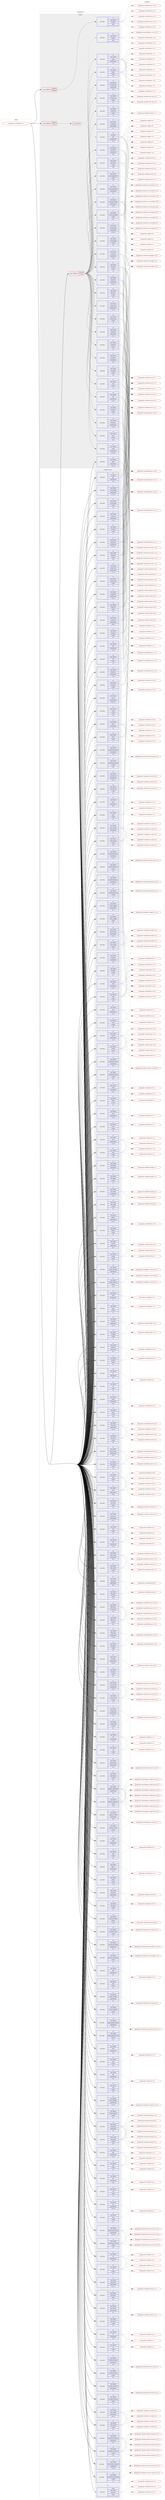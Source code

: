 digraph prolog {

# *************
# Graph options
# *************

newrank=true;
concentrate=true;
compound=true;
graph [rankdir=LR,fontname=Helvetica,fontsize=10,ranksep=1.5];#, ranksep=2.5, nodesep=0.2];
edge  [arrowhead=vee];
node  [fontname=Helvetica,fontsize=10];

# **********
# The ebuild
# **********

subgraph cluster_leftcol {
color=gray;
rank=same;
label=<<i>ebuild</i>>;
id [label="portage://dev-haskell/stack-1.3.2", color=red, width=4, href="../dev-haskell/stack-1.3.2.svg"];
}

# ****************
# The dependencies
# ****************

subgraph cluster_midcol {
color=gray;
label=<<i>dependencies</i>>;
subgraph cluster_compile {
fillcolor="#eeeeee";
style=filled;
label=<<i>compile</i>>;
subgraph cond17037 {
dependency79490 [label=<<TABLE BORDER="0" CELLBORDER="1" CELLSPACING="0" CELLPADDING="4"><TR><TD ROWSPAN="3" CELLPADDING="10">use_conditional</TD></TR><TR><TD>positive</TD></TR><TR><TD>doc</TD></TR></TABLE>>, shape=none, color=red];
subgraph any2327 {
dependency79491 [label=<<TABLE BORDER="0" CELLBORDER="1" CELLSPACING="0" CELLPADDING="4"><TR><TD CELLPADDING="10">any_of_group</TD></TR></TABLE>>, shape=none, color=red];subgraph pack60069 {
dependency79492 [label=<<TABLE BORDER="0" CELLBORDER="1" CELLSPACING="0" CELLPADDING="4" WIDTH="220"><TR><TD ROWSPAN="6" CELLPADDING="30">pack_dep</TD></TR><TR><TD WIDTH="110">no</TD></TR><TR><TD>dev-haskell</TD></TR><TR><TD>haddock</TD></TR><TR><TD>none</TD></TR><TR><TD></TD></TR></TABLE>>, shape=none, color=blue];
}
dependency79491:e -> dependency79492:w [weight=20,style="dotted",arrowhead="oinv"];
subgraph pack60070 {
dependency79493 [label=<<TABLE BORDER="0" CELLBORDER="1" CELLSPACING="0" CELLPADDING="4" WIDTH="220"><TR><TD ROWSPAN="6" CELLPADDING="30">pack_dep</TD></TR><TR><TD WIDTH="110">no</TD></TR><TR><TD>dev-lang</TD></TR><TR><TD>ghc</TD></TR><TR><TD>greaterequal</TD></TR><TR><TD>7.10.2</TD></TR></TABLE>>, shape=none, color=blue];
}
dependency79491:e -> dependency79493:w [weight=20,style="dotted",arrowhead="oinv"];
}
dependency79490:e -> dependency79491:w [weight=20,style="dashed",arrowhead="vee"];
}
id:e -> dependency79490:w [weight=20,style="solid",arrowhead="vee"];
subgraph cond17038 {
dependency79494 [label=<<TABLE BORDER="0" CELLBORDER="1" CELLSPACING="0" CELLPADDING="4"><TR><TD ROWSPAN="3" CELLPADDING="10">use_conditional</TD></TR><TR><TD>positive</TD></TR><TR><TD>hscolour</TD></TR></TABLE>>, shape=none, color=red];
subgraph pack60071 {
dependency79495 [label=<<TABLE BORDER="0" CELLBORDER="1" CELLSPACING="0" CELLPADDING="4" WIDTH="220"><TR><TD ROWSPAN="6" CELLPADDING="30">pack_dep</TD></TR><TR><TD WIDTH="110">no</TD></TR><TR><TD>dev-haskell</TD></TR><TR><TD>hscolour</TD></TR><TR><TD>none</TD></TR><TR><TD></TD></TR></TABLE>>, shape=none, color=blue];
}
dependency79494:e -> dependency79495:w [weight=20,style="dashed",arrowhead="vee"];
}
id:e -> dependency79494:w [weight=20,style="solid",arrowhead="vee"];
subgraph cond17039 {
dependency79496 [label=<<TABLE BORDER="0" CELLBORDER="1" CELLSPACING="0" CELLPADDING="4"><TR><TD ROWSPAN="3" CELLPADDING="10">use_conditional</TD></TR><TR><TD>positive</TD></TR><TR><TD>test</TD></TR></TABLE>>, shape=none, color=red];
subgraph pack60072 {
dependency79497 [label=<<TABLE BORDER="0" CELLBORDER="1" CELLSPACING="0" CELLPADDING="4" WIDTH="220"><TR><TD ROWSPAN="6" CELLPADDING="30">pack_dep</TD></TR><TR><TD WIDTH="110">no</TD></TR><TR><TD>dev-haskell</TD></TR><TR><TD>attoparsec</TD></TR><TR><TD>greaterequal</TD></TR><TR><TD>0.13.1.0</TD></TR></TABLE>>, shape=none, color=blue];
}
dependency79496:e -> dependency79497:w [weight=20,style="dashed",arrowhead="vee"];
subgraph pack60073 {
dependency79498 [label=<<TABLE BORDER="0" CELLBORDER="1" CELLSPACING="0" CELLPADDING="4" WIDTH="220"><TR><TD ROWSPAN="6" CELLPADDING="30">pack_dep</TD></TR><TR><TD WIDTH="110">no</TD></TR><TR><TD>dev-haskell</TD></TR><TR><TD>attoparsec</TD></TR><TR><TD>smaller</TD></TR><TR><TD>0.14</TD></TR></TABLE>>, shape=none, color=blue];
}
dependency79496:e -> dependency79498:w [weight=20,style="dashed",arrowhead="vee"];
subgraph pack60074 {
dependency79499 [label=<<TABLE BORDER="0" CELLBORDER="1" CELLSPACING="0" CELLPADDING="4" WIDTH="220"><TR><TD ROWSPAN="6" CELLPADDING="30">pack_dep</TD></TR><TR><TD WIDTH="110">no</TD></TR><TR><TD>dev-haskell</TD></TR><TR><TD>conduit-extra</TD></TR><TR><TD>greaterequal</TD></TR><TR><TD>1.1.14</TD></TR></TABLE>>, shape=none, color=blue];
}
dependency79496:e -> dependency79499:w [weight=20,style="dashed",arrowhead="vee"];
subgraph pack60075 {
dependency79500 [label=<<TABLE BORDER="0" CELLBORDER="1" CELLSPACING="0" CELLPADDING="4" WIDTH="220"><TR><TD ROWSPAN="6" CELLPADDING="30">pack_dep</TD></TR><TR><TD WIDTH="110">no</TD></TR><TR><TD>dev-haskell</TD></TR><TR><TD>conduit-extra</TD></TR><TR><TD>smaller</TD></TR><TR><TD>1.2</TD></TR></TABLE>>, shape=none, color=blue];
}
dependency79496:e -> dependency79500:w [weight=20,style="dashed",arrowhead="vee"];
subgraph pack60076 {
dependency79501 [label=<<TABLE BORDER="0" CELLBORDER="1" CELLSPACING="0" CELLPADDING="4" WIDTH="220"><TR><TD ROWSPAN="6" CELLPADDING="30">pack_dep</TD></TR><TR><TD WIDTH="110">no</TD></TR><TR><TD>dev-haskell</TD></TR><TR><TD>cryptohash</TD></TR><TR><TD>greaterequal</TD></TR><TR><TD>0.11.9</TD></TR></TABLE>>, shape=none, color=blue];
}
dependency79496:e -> dependency79501:w [weight=20,style="dashed",arrowhead="vee"];
subgraph pack60077 {
dependency79502 [label=<<TABLE BORDER="0" CELLBORDER="1" CELLSPACING="0" CELLPADDING="4" WIDTH="220"><TR><TD ROWSPAN="6" CELLPADDING="30">pack_dep</TD></TR><TR><TD WIDTH="110">no</TD></TR><TR><TD>dev-haskell</TD></TR><TR><TD>cryptohash</TD></TR><TR><TD>smaller</TD></TR><TR><TD>0.12</TD></TR></TABLE>>, shape=none, color=blue];
}
dependency79496:e -> dependency79502:w [weight=20,style="dashed",arrowhead="vee"];
subgraph pack60078 {
dependency79503 [label=<<TABLE BORDER="0" CELLBORDER="1" CELLSPACING="0" CELLPADDING="4" WIDTH="220"><TR><TD ROWSPAN="6" CELLPADDING="30">pack_dep</TD></TR><TR><TD WIDTH="110">no</TD></TR><TR><TD>dev-haskell</TD></TR><TR><TD>exceptions</TD></TR><TR><TD>greaterequal</TD></TR><TR><TD>0.8.3</TD></TR></TABLE>>, shape=none, color=blue];
}
dependency79496:e -> dependency79503:w [weight=20,style="dashed",arrowhead="vee"];
subgraph pack60079 {
dependency79504 [label=<<TABLE BORDER="0" CELLBORDER="1" CELLSPACING="0" CELLPADDING="4" WIDTH="220"><TR><TD ROWSPAN="6" CELLPADDING="30">pack_dep</TD></TR><TR><TD WIDTH="110">no</TD></TR><TR><TD>dev-haskell</TD></TR><TR><TD>exceptions</TD></TR><TR><TD>smaller</TD></TR><TR><TD>0.9</TD></TR></TABLE>>, shape=none, color=blue];
}
dependency79496:e -> dependency79504:w [weight=20,style="dashed",arrowhead="vee"];
subgraph pack60080 {
dependency79505 [label=<<TABLE BORDER="0" CELLBORDER="1" CELLSPACING="0" CELLPADDING="4" WIDTH="220"><TR><TD ROWSPAN="6" CELLPADDING="30">pack_dep</TD></TR><TR><TD WIDTH="110">no</TD></TR><TR><TD>dev-haskell</TD></TR><TR><TD>hspec</TD></TR><TR><TD>greaterequal</TD></TR><TR><TD>2.2</TD></TR></TABLE>>, shape=none, color=blue];
}
dependency79496:e -> dependency79505:w [weight=20,style="dashed",arrowhead="vee"];
subgraph pack60081 {
dependency79506 [label=<<TABLE BORDER="0" CELLBORDER="1" CELLSPACING="0" CELLPADDING="4" WIDTH="220"><TR><TD ROWSPAN="6" CELLPADDING="30">pack_dep</TD></TR><TR><TD WIDTH="110">no</TD></TR><TR><TD>dev-haskell</TD></TR><TR><TD>hspec</TD></TR><TR><TD>smaller</TD></TR><TR><TD>2.4</TD></TR></TABLE>>, shape=none, color=blue];
}
dependency79496:e -> dependency79506:w [weight=20,style="dashed",arrowhead="vee"];
subgraph pack60082 {
dependency79507 [label=<<TABLE BORDER="0" CELLBORDER="1" CELLSPACING="0" CELLPADDING="4" WIDTH="220"><TR><TD ROWSPAN="6" CELLPADDING="30">pack_dep</TD></TR><TR><TD WIDTH="110">no</TD></TR><TR><TD>dev-haskell</TD></TR><TR><TD>monad-logger</TD></TR><TR><TD>greaterequal</TD></TR><TR><TD>0.3.20.1</TD></TR></TABLE>>, shape=none, color=blue];
}
dependency79496:e -> dependency79507:w [weight=20,style="dashed",arrowhead="vee"];
subgraph pack60083 {
dependency79508 [label=<<TABLE BORDER="0" CELLBORDER="1" CELLSPACING="0" CELLPADDING="4" WIDTH="220"><TR><TD ROWSPAN="6" CELLPADDING="30">pack_dep</TD></TR><TR><TD WIDTH="110">no</TD></TR><TR><TD>dev-haskell</TD></TR><TR><TD>monad-logger</TD></TR><TR><TD>smaller</TD></TR><TR><TD>0.4</TD></TR></TABLE>>, shape=none, color=blue];
}
dependency79496:e -> dependency79508:w [weight=20,style="dashed",arrowhead="vee"];
subgraph pack60084 {
dependency79509 [label=<<TABLE BORDER="0" CELLBORDER="1" CELLSPACING="0" CELLPADDING="4" WIDTH="220"><TR><TD ROWSPAN="6" CELLPADDING="30">pack_dep</TD></TR><TR><TD WIDTH="110">no</TD></TR><TR><TD>dev-haskell</TD></TR><TR><TD>mono-traversable</TD></TR><TR><TD>greaterequal</TD></TR><TR><TD>0.10.2</TD></TR></TABLE>>, shape=none, color=blue];
}
dependency79496:e -> dependency79509:w [weight=20,style="dashed",arrowhead="vee"];
subgraph pack60085 {
dependency79510 [label=<<TABLE BORDER="0" CELLBORDER="1" CELLSPACING="0" CELLPADDING="4" WIDTH="220"><TR><TD ROWSPAN="6" CELLPADDING="30">pack_dep</TD></TR><TR><TD WIDTH="110">no</TD></TR><TR><TD>dev-haskell</TD></TR><TR><TD>mono-traversable</TD></TR><TR><TD>smaller</TD></TR><TR><TD>0.11</TD></TR></TABLE>>, shape=none, color=blue];
}
dependency79496:e -> dependency79510:w [weight=20,style="dashed",arrowhead="vee"];
subgraph pack60086 {
dependency79511 [label=<<TABLE BORDER="0" CELLBORDER="1" CELLSPACING="0" CELLPADDING="4" WIDTH="220"><TR><TD ROWSPAN="6" CELLPADDING="30">pack_dep</TD></TR><TR><TD WIDTH="110">no</TD></TR><TR><TD>dev-haskell</TD></TR><TR><TD>neat-interpolation</TD></TR><TR><TD>greaterequal</TD></TR><TR><TD>0.3</TD></TR></TABLE>>, shape=none, color=blue];
}
dependency79496:e -> dependency79511:w [weight=20,style="dashed",arrowhead="vee"];
subgraph pack60087 {
dependency79512 [label=<<TABLE BORDER="0" CELLBORDER="1" CELLSPACING="0" CELLPADDING="4" WIDTH="220"><TR><TD ROWSPAN="6" CELLPADDING="30">pack_dep</TD></TR><TR><TD WIDTH="110">no</TD></TR><TR><TD>dev-haskell</TD></TR><TR><TD>neat-interpolation</TD></TR><TR><TD>smaller</TD></TR><TR><TD>0.4</TD></TR></TABLE>>, shape=none, color=blue];
}
dependency79496:e -> dependency79512:w [weight=20,style="dashed",arrowhead="vee"];
subgraph pack60088 {
dependency79513 [label=<<TABLE BORDER="0" CELLBORDER="1" CELLSPACING="0" CELLPADDING="4" WIDTH="220"><TR><TD ROWSPAN="6" CELLPADDING="30">pack_dep</TD></TR><TR><TD WIDTH="110">no</TD></TR><TR><TD>dev-haskell</TD></TR><TR><TD>quickcheck</TD></TR><TR><TD>greaterequal</TD></TR><TR><TD>2.8.2</TD></TR></TABLE>>, shape=none, color=blue];
}
dependency79496:e -> dependency79513:w [weight=20,style="dashed",arrowhead="vee"];
subgraph pack60089 {
dependency79514 [label=<<TABLE BORDER="0" CELLBORDER="1" CELLSPACING="0" CELLPADDING="4" WIDTH="220"><TR><TD ROWSPAN="6" CELLPADDING="30">pack_dep</TD></TR><TR><TD WIDTH="110">no</TD></TR><TR><TD>dev-haskell</TD></TR><TR><TD>quickcheck</TD></TR><TR><TD>smaller</TD></TR><TR><TD>2.10</TD></TR></TABLE>>, shape=none, color=blue];
}
dependency79496:e -> dependency79514:w [weight=20,style="dashed",arrowhead="vee"];
subgraph pack60090 {
dependency79515 [label=<<TABLE BORDER="0" CELLBORDER="1" CELLSPACING="0" CELLPADDING="4" WIDTH="220"><TR><TD ROWSPAN="6" CELLPADDING="30">pack_dep</TD></TR><TR><TD WIDTH="110">no</TD></TR><TR><TD>dev-haskell</TD></TR><TR><TD>resourcet</TD></TR><TR><TD>greaterequal</TD></TR><TR><TD>1.1.8.1</TD></TR></TABLE>>, shape=none, color=blue];
}
dependency79496:e -> dependency79515:w [weight=20,style="dashed",arrowhead="vee"];
subgraph pack60091 {
dependency79516 [label=<<TABLE BORDER="0" CELLBORDER="1" CELLSPACING="0" CELLPADDING="4" WIDTH="220"><TR><TD ROWSPAN="6" CELLPADDING="30">pack_dep</TD></TR><TR><TD WIDTH="110">no</TD></TR><TR><TD>dev-haskell</TD></TR><TR><TD>resourcet</TD></TR><TR><TD>smaller</TD></TR><TR><TD>1.2</TD></TR></TABLE>>, shape=none, color=blue];
}
dependency79496:e -> dependency79516:w [weight=20,style="dashed",arrowhead="vee"];
subgraph pack60092 {
dependency79517 [label=<<TABLE BORDER="0" CELLBORDER="1" CELLSPACING="0" CELLPADDING="4" WIDTH="220"><TR><TD ROWSPAN="6" CELLPADDING="30">pack_dep</TD></TR><TR><TD WIDTH="110">no</TD></TR><TR><TD>dev-haskell</TD></TR><TR><TD>smallcheck</TD></TR><TR><TD>greaterequal</TD></TR><TR><TD>1.1.1</TD></TR></TABLE>>, shape=none, color=blue];
}
dependency79496:e -> dependency79517:w [weight=20,style="dashed",arrowhead="vee"];
subgraph pack60093 {
dependency79518 [label=<<TABLE BORDER="0" CELLBORDER="1" CELLSPACING="0" CELLPADDING="4" WIDTH="220"><TR><TD ROWSPAN="6" CELLPADDING="30">pack_dep</TD></TR><TR><TD WIDTH="110">no</TD></TR><TR><TD>dev-haskell</TD></TR><TR><TD>smallcheck</TD></TR><TR><TD>smaller</TD></TR><TR><TD>1.2</TD></TR></TABLE>>, shape=none, color=blue];
}
dependency79496:e -> dependency79518:w [weight=20,style="dashed",arrowhead="vee"];
subgraph pack60094 {
dependency79519 [label=<<TABLE BORDER="0" CELLBORDER="1" CELLSPACING="0" CELLPADDING="4" WIDTH="220"><TR><TD ROWSPAN="6" CELLPADDING="30">pack_dep</TD></TR><TR><TD WIDTH="110">no</TD></TR><TR><TD>dev-haskell</TD></TR><TR><TD>temporary</TD></TR><TR><TD>greaterequal</TD></TR><TR><TD>1.2.0.4</TD></TR></TABLE>>, shape=none, color=blue];
}
dependency79496:e -> dependency79519:w [weight=20,style="dashed",arrowhead="vee"];
subgraph pack60095 {
dependency79520 [label=<<TABLE BORDER="0" CELLBORDER="1" CELLSPACING="0" CELLPADDING="4" WIDTH="220"><TR><TD ROWSPAN="6" CELLPADDING="30">pack_dep</TD></TR><TR><TD WIDTH="110">no</TD></TR><TR><TD>dev-haskell</TD></TR><TR><TD>temporary</TD></TR><TR><TD>smaller</TD></TR><TR><TD>1.3</TD></TR></TABLE>>, shape=none, color=blue];
}
dependency79496:e -> dependency79520:w [weight=20,style="dashed",arrowhead="vee"];
subgraph pack60096 {
dependency79521 [label=<<TABLE BORDER="0" CELLBORDER="1" CELLSPACING="0" CELLPADDING="4" WIDTH="220"><TR><TD ROWSPAN="6" CELLPADDING="30">pack_dep</TD></TR><TR><TD WIDTH="110">no</TD></TR><TR><TD>dev-haskell</TD></TR><TR><TD>text</TD></TR><TR><TD>greaterequal</TD></TR><TR><TD>1.2.2.1</TD></TR></TABLE>>, shape=none, color=blue];
}
dependency79496:e -> dependency79521:w [weight=20,style="dashed",arrowhead="vee"];
subgraph pack60097 {
dependency79522 [label=<<TABLE BORDER="0" CELLBORDER="1" CELLSPACING="0" CELLPADDING="4" WIDTH="220"><TR><TD ROWSPAN="6" CELLPADDING="30">pack_dep</TD></TR><TR><TD WIDTH="110">no</TD></TR><TR><TD>dev-haskell</TD></TR><TR><TD>text</TD></TR><TR><TD>smaller</TD></TR><TR><TD>1.3</TD></TR></TABLE>>, shape=none, color=blue];
}
dependency79496:e -> dependency79522:w [weight=20,style="dashed",arrowhead="vee"];
subgraph pack60098 {
dependency79523 [label=<<TABLE BORDER="0" CELLBORDER="1" CELLSPACING="0" CELLPADDING="4" WIDTH="220"><TR><TD ROWSPAN="6" CELLPADDING="30">pack_dep</TD></TR><TR><TD WIDTH="110">no</TD></TR><TR><TD>dev-haskell</TD></TR><TR><TD>th-reify-many</TD></TR><TR><TD>greaterequal</TD></TR><TR><TD>0.1.6</TD></TR></TABLE>>, shape=none, color=blue];
}
dependency79496:e -> dependency79523:w [weight=20,style="dashed",arrowhead="vee"];
subgraph pack60099 {
dependency79524 [label=<<TABLE BORDER="0" CELLBORDER="1" CELLSPACING="0" CELLPADDING="4" WIDTH="220"><TR><TD ROWSPAN="6" CELLPADDING="30">pack_dep</TD></TR><TR><TD WIDTH="110">no</TD></TR><TR><TD>dev-haskell</TD></TR><TR><TD>th-reify-many</TD></TR><TR><TD>smaller</TD></TR><TR><TD>0.2</TD></TR></TABLE>>, shape=none, color=blue];
}
dependency79496:e -> dependency79524:w [weight=20,style="dashed",arrowhead="vee"];
subgraph pack60100 {
dependency79525 [label=<<TABLE BORDER="0" CELLBORDER="1" CELLSPACING="0" CELLPADDING="4" WIDTH="220"><TR><TD ROWSPAN="6" CELLPADDING="30">pack_dep</TD></TR><TR><TD WIDTH="110">no</TD></TR><TR><TD>dev-haskell</TD></TR><TR><TD>vector</TD></TR><TR><TD>greaterequal</TD></TR><TR><TD>0.11.0.0</TD></TR></TABLE>>, shape=none, color=blue];
}
dependency79496:e -> dependency79525:w [weight=20,style="dashed",arrowhead="vee"];
subgraph pack60101 {
dependency79526 [label=<<TABLE BORDER="0" CELLBORDER="1" CELLSPACING="0" CELLPADDING="4" WIDTH="220"><TR><TD ROWSPAN="6" CELLPADDING="30">pack_dep</TD></TR><TR><TD WIDTH="110">no</TD></TR><TR><TD>dev-haskell</TD></TR><TR><TD>vector</TD></TR><TR><TD>smaller</TD></TR><TR><TD>0.12</TD></TR></TABLE>>, shape=none, color=blue];
}
dependency79496:e -> dependency79526:w [weight=20,style="dashed",arrowhead="vee"];
}
id:e -> dependency79496:w [weight=20,style="solid",arrowhead="vee"];
subgraph pack60102 {
dependency79527 [label=<<TABLE BORDER="0" CELLBORDER="1" CELLSPACING="0" CELLPADDING="4" WIDTH="220"><TR><TD ROWSPAN="6" CELLPADDING="30">pack_dep</TD></TR><TR><TD WIDTH="110">no</TD></TR><TR><TD>dev-haskell</TD></TR><TR><TD>cabal</TD></TR><TR><TD>greaterequal</TD></TR><TR><TD>1.22.2.0</TD></TR></TABLE>>, shape=none, color=blue];
}
id:e -> dependency79527:w [weight=20,style="solid",arrowhead="vee"];
}
subgraph cluster_compileandrun {
fillcolor="#eeeeee";
style=filled;
label=<<i>compile and run</i>>;
subgraph pack60103 {
dependency79528 [label=<<TABLE BORDER="0" CELLBORDER="1" CELLSPACING="0" CELLPADDING="4" WIDTH="220"><TR><TD ROWSPAN="6" CELLPADDING="30">pack_dep</TD></TR><TR><TD WIDTH="110">no</TD></TR><TR><TD>dev-haskell</TD></TR><TR><TD>aeson</TD></TR><TR><TD>greaterequal</TD></TR><TR><TD>1.0</TD></TR></TABLE>>, shape=none, color=blue];
}
id:e -> dependency79528:w [weight=20,style="solid",arrowhead="odotvee"];
subgraph pack60104 {
dependency79529 [label=<<TABLE BORDER="0" CELLBORDER="1" CELLSPACING="0" CELLPADDING="4" WIDTH="220"><TR><TD ROWSPAN="6" CELLPADDING="30">pack_dep</TD></TR><TR><TD WIDTH="110">no</TD></TR><TR><TD>dev-haskell</TD></TR><TR><TD>aeson</TD></TR><TR><TD>smaller</TD></TR><TR><TD>1.1</TD></TR></TABLE>>, shape=none, color=blue];
}
id:e -> dependency79529:w [weight=20,style="solid",arrowhead="odotvee"];
subgraph pack60105 {
dependency79530 [label=<<TABLE BORDER="0" CELLBORDER="1" CELLSPACING="0" CELLPADDING="4" WIDTH="220"><TR><TD ROWSPAN="6" CELLPADDING="30">pack_dep</TD></TR><TR><TD WIDTH="110">no</TD></TR><TR><TD>dev-haskell</TD></TR><TR><TD>annotated-wl-pprint</TD></TR><TR><TD>greaterequal</TD></TR><TR><TD>0.7.0</TD></TR></TABLE>>, shape=none, color=blue];
}
id:e -> dependency79530:w [weight=20,style="solid",arrowhead="odotvee"];
subgraph pack60106 {
dependency79531 [label=<<TABLE BORDER="0" CELLBORDER="1" CELLSPACING="0" CELLPADDING="4" WIDTH="220"><TR><TD ROWSPAN="6" CELLPADDING="30">pack_dep</TD></TR><TR><TD WIDTH="110">no</TD></TR><TR><TD>dev-haskell</TD></TR><TR><TD>annotated-wl-pprint</TD></TR><TR><TD>smaller</TD></TR><TR><TD>0.8</TD></TR></TABLE>>, shape=none, color=blue];
}
id:e -> dependency79531:w [weight=20,style="solid",arrowhead="odotvee"];
subgraph pack60107 {
dependency79532 [label=<<TABLE BORDER="0" CELLBORDER="1" CELLSPACING="0" CELLPADDING="4" WIDTH="220"><TR><TD ROWSPAN="6" CELLPADDING="30">pack_dep</TD></TR><TR><TD WIDTH="110">no</TD></TR><TR><TD>dev-haskell</TD></TR><TR><TD>ansi-terminal</TD></TR><TR><TD>greaterequal</TD></TR><TR><TD>0.6.2.3</TD></TR></TABLE>>, shape=none, color=blue];
}
id:e -> dependency79532:w [weight=20,style="solid",arrowhead="odotvee"];
subgraph pack60108 {
dependency79533 [label=<<TABLE BORDER="0" CELLBORDER="1" CELLSPACING="0" CELLPADDING="4" WIDTH="220"><TR><TD ROWSPAN="6" CELLPADDING="30">pack_dep</TD></TR><TR><TD WIDTH="110">no</TD></TR><TR><TD>dev-haskell</TD></TR><TR><TD>ansi-terminal</TD></TR><TR><TD>smaller</TD></TR><TR><TD>0.7</TD></TR></TABLE>>, shape=none, color=blue];
}
id:e -> dependency79533:w [weight=20,style="solid",arrowhead="odotvee"];
subgraph pack60109 {
dependency79534 [label=<<TABLE BORDER="0" CELLBORDER="1" CELLSPACING="0" CELLPADDING="4" WIDTH="220"><TR><TD ROWSPAN="6" CELLPADDING="30">pack_dep</TD></TR><TR><TD WIDTH="110">no</TD></TR><TR><TD>dev-haskell</TD></TR><TR><TD>async</TD></TR><TR><TD>greaterequal</TD></TR><TR><TD>2.0.2</TD></TR></TABLE>>, shape=none, color=blue];
}
id:e -> dependency79534:w [weight=20,style="solid",arrowhead="odotvee"];
subgraph pack60110 {
dependency79535 [label=<<TABLE BORDER="0" CELLBORDER="1" CELLSPACING="0" CELLPADDING="4" WIDTH="220"><TR><TD ROWSPAN="6" CELLPADDING="30">pack_dep</TD></TR><TR><TD WIDTH="110">no</TD></TR><TR><TD>dev-haskell</TD></TR><TR><TD>async</TD></TR><TR><TD>smaller</TD></TR><TR><TD>2.2</TD></TR></TABLE>>, shape=none, color=blue];
}
id:e -> dependency79535:w [weight=20,style="solid",arrowhead="odotvee"];
subgraph pack60111 {
dependency79536 [label=<<TABLE BORDER="0" CELLBORDER="1" CELLSPACING="0" CELLPADDING="4" WIDTH="220"><TR><TD ROWSPAN="6" CELLPADDING="30">pack_dep</TD></TR><TR><TD WIDTH="110">no</TD></TR><TR><TD>dev-haskell</TD></TR><TR><TD>attoparsec</TD></TR><TR><TD>greaterequal</TD></TR><TR><TD>0.12.1.5</TD></TR></TABLE>>, shape=none, color=blue];
}
id:e -> dependency79536:w [weight=20,style="solid",arrowhead="odotvee"];
subgraph pack60112 {
dependency79537 [label=<<TABLE BORDER="0" CELLBORDER="1" CELLSPACING="0" CELLPADDING="4" WIDTH="220"><TR><TD ROWSPAN="6" CELLPADDING="30">pack_dep</TD></TR><TR><TD WIDTH="110">no</TD></TR><TR><TD>dev-haskell</TD></TR><TR><TD>attoparsec</TD></TR><TR><TD>smaller</TD></TR><TR><TD>0.14</TD></TR></TABLE>>, shape=none, color=blue];
}
id:e -> dependency79537:w [weight=20,style="solid",arrowhead="odotvee"];
subgraph pack60113 {
dependency79538 [label=<<TABLE BORDER="0" CELLBORDER="1" CELLSPACING="0" CELLPADDING="4" WIDTH="220"><TR><TD ROWSPAN="6" CELLPADDING="30">pack_dep</TD></TR><TR><TD WIDTH="110">no</TD></TR><TR><TD>dev-haskell</TD></TR><TR><TD>base-compat</TD></TR><TR><TD>greaterequal</TD></TR><TR><TD>0.6</TD></TR></TABLE>>, shape=none, color=blue];
}
id:e -> dependency79538:w [weight=20,style="solid",arrowhead="odotvee"];
subgraph pack60114 {
dependency79539 [label=<<TABLE BORDER="0" CELLBORDER="1" CELLSPACING="0" CELLPADDING="4" WIDTH="220"><TR><TD ROWSPAN="6" CELLPADDING="30">pack_dep</TD></TR><TR><TD WIDTH="110">no</TD></TR><TR><TD>dev-haskell</TD></TR><TR><TD>base-compat</TD></TR><TR><TD>smaller</TD></TR><TR><TD>0.10</TD></TR></TABLE>>, shape=none, color=blue];
}
id:e -> dependency79539:w [weight=20,style="solid",arrowhead="odotvee"];
subgraph pack60115 {
dependency79540 [label=<<TABLE BORDER="0" CELLBORDER="1" CELLSPACING="0" CELLPADDING="4" WIDTH="220"><TR><TD ROWSPAN="6" CELLPADDING="30">pack_dep</TD></TR><TR><TD WIDTH="110">no</TD></TR><TR><TD>dev-haskell</TD></TR><TR><TD>base16-bytestring</TD></TR><TR><TD>greaterequal</TD></TR><TR><TD>0.1.1.6</TD></TR></TABLE>>, shape=none, color=blue];
}
id:e -> dependency79540:w [weight=20,style="solid",arrowhead="odotvee"];
subgraph pack60116 {
dependency79541 [label=<<TABLE BORDER="0" CELLBORDER="1" CELLSPACING="0" CELLPADDING="4" WIDTH="220"><TR><TD ROWSPAN="6" CELLPADDING="30">pack_dep</TD></TR><TR><TD WIDTH="110">no</TD></TR><TR><TD>dev-haskell</TD></TR><TR><TD>base16-bytestring</TD></TR><TR><TD>smaller</TD></TR><TR><TD>0.2</TD></TR></TABLE>>, shape=none, color=blue];
}
id:e -> dependency79541:w [weight=20,style="solid",arrowhead="odotvee"];
subgraph pack60117 {
dependency79542 [label=<<TABLE BORDER="0" CELLBORDER="1" CELLSPACING="0" CELLPADDING="4" WIDTH="220"><TR><TD ROWSPAN="6" CELLPADDING="30">pack_dep</TD></TR><TR><TD WIDTH="110">no</TD></TR><TR><TD>dev-haskell</TD></TR><TR><TD>base64-bytestring</TD></TR><TR><TD>greaterequal</TD></TR><TR><TD>1.0.0.1</TD></TR></TABLE>>, shape=none, color=blue];
}
id:e -> dependency79542:w [weight=20,style="solid",arrowhead="odotvee"];
subgraph pack60118 {
dependency79543 [label=<<TABLE BORDER="0" CELLBORDER="1" CELLSPACING="0" CELLPADDING="4" WIDTH="220"><TR><TD ROWSPAN="6" CELLPADDING="30">pack_dep</TD></TR><TR><TD WIDTH="110">no</TD></TR><TR><TD>dev-haskell</TD></TR><TR><TD>base64-bytestring</TD></TR><TR><TD>smaller</TD></TR><TR><TD>1.1</TD></TR></TABLE>>, shape=none, color=blue];
}
id:e -> dependency79543:w [weight=20,style="solid",arrowhead="odotvee"];
subgraph pack60119 {
dependency79544 [label=<<TABLE BORDER="0" CELLBORDER="1" CELLSPACING="0" CELLPADDING="4" WIDTH="220"><TR><TD ROWSPAN="6" CELLPADDING="30">pack_dep</TD></TR><TR><TD WIDTH="110">no</TD></TR><TR><TD>dev-haskell</TD></TR><TR><TD>binary-tagged</TD></TR><TR><TD>greaterequal</TD></TR><TR><TD>0.1.1</TD></TR></TABLE>>, shape=none, color=blue];
}
id:e -> dependency79544:w [weight=20,style="solid",arrowhead="odotvee"];
subgraph pack60120 {
dependency79545 [label=<<TABLE BORDER="0" CELLBORDER="1" CELLSPACING="0" CELLPADDING="4" WIDTH="220"><TR><TD ROWSPAN="6" CELLPADDING="30">pack_dep</TD></TR><TR><TD WIDTH="110">no</TD></TR><TR><TD>dev-haskell</TD></TR><TR><TD>binary-tagged</TD></TR><TR><TD>smaller</TD></TR><TR><TD>0.2</TD></TR></TABLE>>, shape=none, color=blue];
}
id:e -> dependency79545:w [weight=20,style="solid",arrowhead="odotvee"];
subgraph pack60121 {
dependency79546 [label=<<TABLE BORDER="0" CELLBORDER="1" CELLSPACING="0" CELLPADDING="4" WIDTH="220"><TR><TD ROWSPAN="6" CELLPADDING="30">pack_dep</TD></TR><TR><TD WIDTH="110">no</TD></TR><TR><TD>dev-haskell</TD></TR><TR><TD>blaze-builder</TD></TR><TR><TD>greaterequal</TD></TR><TR><TD>0.4.0.2</TD></TR></TABLE>>, shape=none, color=blue];
}
id:e -> dependency79546:w [weight=20,style="solid",arrowhead="odotvee"];
subgraph pack60122 {
dependency79547 [label=<<TABLE BORDER="0" CELLBORDER="1" CELLSPACING="0" CELLPADDING="4" WIDTH="220"><TR><TD ROWSPAN="6" CELLPADDING="30">pack_dep</TD></TR><TR><TD WIDTH="110">no</TD></TR><TR><TD>dev-haskell</TD></TR><TR><TD>blaze-builder</TD></TR><TR><TD>smaller</TD></TR><TR><TD>0.5</TD></TR></TABLE>>, shape=none, color=blue];
}
id:e -> dependency79547:w [weight=20,style="solid",arrowhead="odotvee"];
subgraph pack60123 {
dependency79548 [label=<<TABLE BORDER="0" CELLBORDER="1" CELLSPACING="0" CELLPADDING="4" WIDTH="220"><TR><TD ROWSPAN="6" CELLPADDING="30">pack_dep</TD></TR><TR><TD WIDTH="110">no</TD></TR><TR><TD>dev-haskell</TD></TR><TR><TD>byteable</TD></TR><TR><TD>greaterequal</TD></TR><TR><TD>0.1.1</TD></TR></TABLE>>, shape=none, color=blue];
}
id:e -> dependency79548:w [weight=20,style="solid",arrowhead="odotvee"];
subgraph pack60124 {
dependency79549 [label=<<TABLE BORDER="0" CELLBORDER="1" CELLSPACING="0" CELLPADDING="4" WIDTH="220"><TR><TD ROWSPAN="6" CELLPADDING="30">pack_dep</TD></TR><TR><TD WIDTH="110">no</TD></TR><TR><TD>dev-haskell</TD></TR><TR><TD>byteable</TD></TR><TR><TD>smaller</TD></TR><TR><TD>0.2</TD></TR></TABLE>>, shape=none, color=blue];
}
id:e -> dependency79549:w [weight=20,style="solid",arrowhead="odotvee"];
subgraph pack60125 {
dependency79550 [label=<<TABLE BORDER="0" CELLBORDER="1" CELLSPACING="0" CELLPADDING="4" WIDTH="220"><TR><TD ROWSPAN="6" CELLPADDING="30">pack_dep</TD></TR><TR><TD WIDTH="110">no</TD></TR><TR><TD>dev-haskell</TD></TR><TR><TD>cabal</TD></TR><TR><TD>greaterequal</TD></TR><TR><TD>1.18.1.5</TD></TR></TABLE>>, shape=none, color=blue];
}
id:e -> dependency79550:w [weight=20,style="solid",arrowhead="odotvee"];
subgraph pack60126 {
dependency79551 [label=<<TABLE BORDER="0" CELLBORDER="1" CELLSPACING="0" CELLPADDING="4" WIDTH="220"><TR><TD ROWSPAN="6" CELLPADDING="30">pack_dep</TD></TR><TR><TD WIDTH="110">no</TD></TR><TR><TD>dev-haskell</TD></TR><TR><TD>cabal</TD></TR><TR><TD>smaller</TD></TR><TR><TD>1.25</TD></TR></TABLE>>, shape=none, color=blue];
}
id:e -> dependency79551:w [weight=20,style="solid",arrowhead="odotvee"];
subgraph pack60127 {
dependency79552 [label=<<TABLE BORDER="0" CELLBORDER="1" CELLSPACING="0" CELLPADDING="4" WIDTH="220"><TR><TD ROWSPAN="6" CELLPADDING="30">pack_dep</TD></TR><TR><TD WIDTH="110">no</TD></TR><TR><TD>dev-haskell</TD></TR><TR><TD>clock</TD></TR><TR><TD>greaterequal</TD></TR><TR><TD>0.7.2</TD></TR></TABLE>>, shape=none, color=blue];
}
id:e -> dependency79552:w [weight=20,style="solid",arrowhead="odotvee"];
subgraph pack60128 {
dependency79553 [label=<<TABLE BORDER="0" CELLBORDER="1" CELLSPACING="0" CELLPADDING="4" WIDTH="220"><TR><TD ROWSPAN="6" CELLPADDING="30">pack_dep</TD></TR><TR><TD WIDTH="110">no</TD></TR><TR><TD>dev-haskell</TD></TR><TR><TD>clock</TD></TR><TR><TD>smaller</TD></TR><TR><TD>0.8</TD></TR></TABLE>>, shape=none, color=blue];
}
id:e -> dependency79553:w [weight=20,style="solid",arrowhead="odotvee"];
subgraph pack60129 {
dependency79554 [label=<<TABLE BORDER="0" CELLBORDER="1" CELLSPACING="0" CELLPADDING="4" WIDTH="220"><TR><TD ROWSPAN="6" CELLPADDING="30">pack_dep</TD></TR><TR><TD WIDTH="110">no</TD></TR><TR><TD>dev-haskell</TD></TR><TR><TD>conduit</TD></TR><TR><TD>greaterequal</TD></TR><TR><TD>1.2.9</TD></TR></TABLE>>, shape=none, color=blue];
}
id:e -> dependency79554:w [weight=20,style="solid",arrowhead="odotvee"];
subgraph pack60130 {
dependency79555 [label=<<TABLE BORDER="0" CELLBORDER="1" CELLSPACING="0" CELLPADDING="4" WIDTH="220"><TR><TD ROWSPAN="6" CELLPADDING="30">pack_dep</TD></TR><TR><TD WIDTH="110">no</TD></TR><TR><TD>dev-haskell</TD></TR><TR><TD>conduit</TD></TR><TR><TD>smaller</TD></TR><TR><TD>1.3</TD></TR></TABLE>>, shape=none, color=blue];
}
id:e -> dependency79555:w [weight=20,style="solid",arrowhead="odotvee"];
subgraph pack60131 {
dependency79556 [label=<<TABLE BORDER="0" CELLBORDER="1" CELLSPACING="0" CELLPADDING="4" WIDTH="220"><TR><TD ROWSPAN="6" CELLPADDING="30">pack_dep</TD></TR><TR><TD WIDTH="110">no</TD></TR><TR><TD>dev-haskell</TD></TR><TR><TD>conduit-extra</TD></TR><TR><TD>greaterequal</TD></TR><TR><TD>1.1.7.1</TD></TR></TABLE>>, shape=none, color=blue];
}
id:e -> dependency79556:w [weight=20,style="solid",arrowhead="odotvee"];
subgraph pack60132 {
dependency79557 [label=<<TABLE BORDER="0" CELLBORDER="1" CELLSPACING="0" CELLPADDING="4" WIDTH="220"><TR><TD ROWSPAN="6" CELLPADDING="30">pack_dep</TD></TR><TR><TD WIDTH="110">no</TD></TR><TR><TD>dev-haskell</TD></TR><TR><TD>conduit-extra</TD></TR><TR><TD>smaller</TD></TR><TR><TD>1.2</TD></TR></TABLE>>, shape=none, color=blue];
}
id:e -> dependency79557:w [weight=20,style="solid",arrowhead="odotvee"];
subgraph pack60133 {
dependency79558 [label=<<TABLE BORDER="0" CELLBORDER="1" CELLSPACING="0" CELLPADDING="4" WIDTH="220"><TR><TD ROWSPAN="6" CELLPADDING="30">pack_dep</TD></TR><TR><TD WIDTH="110">no</TD></TR><TR><TD>dev-haskell</TD></TR><TR><TD>cryptohash</TD></TR><TR><TD>greaterequal</TD></TR><TR><TD>0.11.6</TD></TR></TABLE>>, shape=none, color=blue];
}
id:e -> dependency79558:w [weight=20,style="solid",arrowhead="odotvee"];
subgraph pack60134 {
dependency79559 [label=<<TABLE BORDER="0" CELLBORDER="1" CELLSPACING="0" CELLPADDING="4" WIDTH="220"><TR><TD ROWSPAN="6" CELLPADDING="30">pack_dep</TD></TR><TR><TD WIDTH="110">no</TD></TR><TR><TD>dev-haskell</TD></TR><TR><TD>cryptohash</TD></TR><TR><TD>smaller</TD></TR><TR><TD>0.12</TD></TR></TABLE>>, shape=none, color=blue];
}
id:e -> dependency79559:w [weight=20,style="solid",arrowhead="odotvee"];
subgraph pack60135 {
dependency79560 [label=<<TABLE BORDER="0" CELLBORDER="1" CELLSPACING="0" CELLPADDING="4" WIDTH="220"><TR><TD ROWSPAN="6" CELLPADDING="30">pack_dep</TD></TR><TR><TD WIDTH="110">no</TD></TR><TR><TD>dev-haskell</TD></TR><TR><TD>cryptohash-conduit</TD></TR><TR><TD>greaterequal</TD></TR><TR><TD>0.1.1</TD></TR></TABLE>>, shape=none, color=blue];
}
id:e -> dependency79560:w [weight=20,style="solid",arrowhead="odotvee"];
subgraph pack60136 {
dependency79561 [label=<<TABLE BORDER="0" CELLBORDER="1" CELLSPACING="0" CELLPADDING="4" WIDTH="220"><TR><TD ROWSPAN="6" CELLPADDING="30">pack_dep</TD></TR><TR><TD WIDTH="110">no</TD></TR><TR><TD>dev-haskell</TD></TR><TR><TD>cryptohash-conduit</TD></TR><TR><TD>smaller</TD></TR><TR><TD>0.2</TD></TR></TABLE>>, shape=none, color=blue];
}
id:e -> dependency79561:w [weight=20,style="solid",arrowhead="odotvee"];
subgraph pack60137 {
dependency79562 [label=<<TABLE BORDER="0" CELLBORDER="1" CELLSPACING="0" CELLPADDING="4" WIDTH="220"><TR><TD ROWSPAN="6" CELLPADDING="30">pack_dep</TD></TR><TR><TD WIDTH="110">no</TD></TR><TR><TD>dev-haskell</TD></TR><TR><TD>either</TD></TR><TR><TD>greaterequal</TD></TR><TR><TD>4.4.1.1</TD></TR></TABLE>>, shape=none, color=blue];
}
id:e -> dependency79562:w [weight=20,style="solid",arrowhead="odotvee"];
subgraph pack60138 {
dependency79563 [label=<<TABLE BORDER="0" CELLBORDER="1" CELLSPACING="0" CELLPADDING="4" WIDTH="220"><TR><TD ROWSPAN="6" CELLPADDING="30">pack_dep</TD></TR><TR><TD WIDTH="110">no</TD></TR><TR><TD>dev-haskell</TD></TR><TR><TD>either</TD></TR><TR><TD>smaller</TD></TR><TR><TD>4.5</TD></TR></TABLE>>, shape=none, color=blue];
}
id:e -> dependency79563:w [weight=20,style="solid",arrowhead="odotvee"];
subgraph pack60139 {
dependency79564 [label=<<TABLE BORDER="0" CELLBORDER="1" CELLSPACING="0" CELLPADDING="4" WIDTH="220"><TR><TD ROWSPAN="6" CELLPADDING="30">pack_dep</TD></TR><TR><TD WIDTH="110">no</TD></TR><TR><TD>dev-haskell</TD></TR><TR><TD>errors</TD></TR><TR><TD>greaterequal</TD></TR><TR><TD>2.1.2</TD></TR></TABLE>>, shape=none, color=blue];
}
id:e -> dependency79564:w [weight=20,style="solid",arrowhead="odotvee"];
subgraph pack60140 {
dependency79565 [label=<<TABLE BORDER="0" CELLBORDER="1" CELLSPACING="0" CELLPADDING="4" WIDTH="220"><TR><TD ROWSPAN="6" CELLPADDING="30">pack_dep</TD></TR><TR><TD WIDTH="110">no</TD></TR><TR><TD>dev-haskell</TD></TR><TR><TD>errors</TD></TR><TR><TD>smaller</TD></TR><TR><TD>2.2</TD></TR></TABLE>>, shape=none, color=blue];
}
id:e -> dependency79565:w [weight=20,style="solid",arrowhead="odotvee"];
subgraph pack60141 {
dependency79566 [label=<<TABLE BORDER="0" CELLBORDER="1" CELLSPACING="0" CELLPADDING="4" WIDTH="220"><TR><TD ROWSPAN="6" CELLPADDING="30">pack_dep</TD></TR><TR><TD WIDTH="110">no</TD></TR><TR><TD>dev-haskell</TD></TR><TR><TD>exceptions</TD></TR><TR><TD>greaterequal</TD></TR><TR><TD>0.8.0.2</TD></TR></TABLE>>, shape=none, color=blue];
}
id:e -> dependency79566:w [weight=20,style="solid",arrowhead="odotvee"];
subgraph pack60142 {
dependency79567 [label=<<TABLE BORDER="0" CELLBORDER="1" CELLSPACING="0" CELLPADDING="4" WIDTH="220"><TR><TD ROWSPAN="6" CELLPADDING="30">pack_dep</TD></TR><TR><TD WIDTH="110">no</TD></TR><TR><TD>dev-haskell</TD></TR><TR><TD>exceptions</TD></TR><TR><TD>smaller</TD></TR><TR><TD>0.9</TD></TR></TABLE>>, shape=none, color=blue];
}
id:e -> dependency79567:w [weight=20,style="solid",arrowhead="odotvee"];
subgraph pack60143 {
dependency79568 [label=<<TABLE BORDER="0" CELLBORDER="1" CELLSPACING="0" CELLPADDING="4" WIDTH="220"><TR><TD ROWSPAN="6" CELLPADDING="30">pack_dep</TD></TR><TR><TD WIDTH="110">no</TD></TR><TR><TD>dev-haskell</TD></TR><TR><TD>extra</TD></TR><TR><TD>greaterequal</TD></TR><TR><TD>1.4.10</TD></TR></TABLE>>, shape=none, color=blue];
}
id:e -> dependency79568:w [weight=20,style="solid",arrowhead="odotvee"];
subgraph pack60144 {
dependency79569 [label=<<TABLE BORDER="0" CELLBORDER="1" CELLSPACING="0" CELLPADDING="4" WIDTH="220"><TR><TD ROWSPAN="6" CELLPADDING="30">pack_dep</TD></TR><TR><TD WIDTH="110">no</TD></TR><TR><TD>dev-haskell</TD></TR><TR><TD>extra</TD></TR><TR><TD>smaller</TD></TR><TR><TD>1.6</TD></TR></TABLE>>, shape=none, color=blue];
}
id:e -> dependency79569:w [weight=20,style="solid",arrowhead="odotvee"];
subgraph pack60145 {
dependency79570 [label=<<TABLE BORDER="0" CELLBORDER="1" CELLSPACING="0" CELLPADDING="4" WIDTH="220"><TR><TD ROWSPAN="6" CELLPADDING="30">pack_dep</TD></TR><TR><TD WIDTH="110">no</TD></TR><TR><TD>dev-haskell</TD></TR><TR><TD>fast-logger</TD></TR><TR><TD>greaterequal</TD></TR><TR><TD>2.3.1</TD></TR></TABLE>>, shape=none, color=blue];
}
id:e -> dependency79570:w [weight=20,style="solid",arrowhead="odotvee"];
subgraph pack60146 {
dependency79571 [label=<<TABLE BORDER="0" CELLBORDER="1" CELLSPACING="0" CELLPADDING="4" WIDTH="220"><TR><TD ROWSPAN="6" CELLPADDING="30">pack_dep</TD></TR><TR><TD WIDTH="110">no</TD></TR><TR><TD>dev-haskell</TD></TR><TR><TD>fast-logger</TD></TR><TR><TD>smaller</TD></TR><TR><TD>2.5</TD></TR></TABLE>>, shape=none, color=blue];
}
id:e -> dependency79571:w [weight=20,style="solid",arrowhead="odotvee"];
subgraph pack60147 {
dependency79572 [label=<<TABLE BORDER="0" CELLBORDER="1" CELLSPACING="0" CELLPADDING="4" WIDTH="220"><TR><TD ROWSPAN="6" CELLPADDING="30">pack_dep</TD></TR><TR><TD WIDTH="110">no</TD></TR><TR><TD>dev-haskell</TD></TR><TR><TD>file-embed</TD></TR><TR><TD>greaterequal</TD></TR><TR><TD>0.0.10</TD></TR></TABLE>>, shape=none, color=blue];
}
id:e -> dependency79572:w [weight=20,style="solid",arrowhead="odotvee"];
subgraph pack60148 {
dependency79573 [label=<<TABLE BORDER="0" CELLBORDER="1" CELLSPACING="0" CELLPADDING="4" WIDTH="220"><TR><TD ROWSPAN="6" CELLPADDING="30">pack_dep</TD></TR><TR><TD WIDTH="110">no</TD></TR><TR><TD>dev-haskell</TD></TR><TR><TD>file-embed</TD></TR><TR><TD>smaller</TD></TR><TR><TD>0.1</TD></TR></TABLE>>, shape=none, color=blue];
}
id:e -> dependency79573:w [weight=20,style="solid",arrowhead="odotvee"];
subgraph pack60149 {
dependency79574 [label=<<TABLE BORDER="0" CELLBORDER="1" CELLSPACING="0" CELLPADDING="4" WIDTH="220"><TR><TD ROWSPAN="6" CELLPADDING="30">pack_dep</TD></TR><TR><TD WIDTH="110">no</TD></TR><TR><TD>dev-haskell</TD></TR><TR><TD>filelock</TD></TR><TR><TD>greaterequal</TD></TR><TR><TD>0.1.0.1</TD></TR></TABLE>>, shape=none, color=blue];
}
id:e -> dependency79574:w [weight=20,style="solid",arrowhead="odotvee"];
subgraph pack60150 {
dependency79575 [label=<<TABLE BORDER="0" CELLBORDER="1" CELLSPACING="0" CELLPADDING="4" WIDTH="220"><TR><TD ROWSPAN="6" CELLPADDING="30">pack_dep</TD></TR><TR><TD WIDTH="110">no</TD></TR><TR><TD>dev-haskell</TD></TR><TR><TD>filelock</TD></TR><TR><TD>smaller</TD></TR><TR><TD>0.2</TD></TR></TABLE>>, shape=none, color=blue];
}
id:e -> dependency79575:w [weight=20,style="solid",arrowhead="odotvee"];
subgraph pack60151 {
dependency79576 [label=<<TABLE BORDER="0" CELLBORDER="1" CELLSPACING="0" CELLPADDING="4" WIDTH="220"><TR><TD ROWSPAN="6" CELLPADDING="30">pack_dep</TD></TR><TR><TD WIDTH="110">no</TD></TR><TR><TD>dev-haskell</TD></TR><TR><TD>fsnotify</TD></TR><TR><TD>greaterequal</TD></TR><TR><TD>0.2.1</TD></TR></TABLE>>, shape=none, color=blue];
}
id:e -> dependency79576:w [weight=20,style="solid",arrowhead="odotvee"];
subgraph pack60152 {
dependency79577 [label=<<TABLE BORDER="0" CELLBORDER="1" CELLSPACING="0" CELLPADDING="4" WIDTH="220"><TR><TD ROWSPAN="6" CELLPADDING="30">pack_dep</TD></TR><TR><TD WIDTH="110">no</TD></TR><TR><TD>dev-haskell</TD></TR><TR><TD>fsnotify</TD></TR><TR><TD>smaller</TD></TR><TR><TD>0.3</TD></TR></TABLE>>, shape=none, color=blue];
}
id:e -> dependency79577:w [weight=20,style="solid",arrowhead="odotvee"];
subgraph pack60153 {
dependency79578 [label=<<TABLE BORDER="0" CELLBORDER="1" CELLSPACING="0" CELLPADDING="4" WIDTH="220"><TR><TD ROWSPAN="6" CELLPADDING="30">pack_dep</TD></TR><TR><TD WIDTH="110">no</TD></TR><TR><TD>dev-haskell</TD></TR><TR><TD>generic-deriving</TD></TR><TR><TD>greaterequal</TD></TR><TR><TD>1.10.5</TD></TR></TABLE>>, shape=none, color=blue];
}
id:e -> dependency79578:w [weight=20,style="solid",arrowhead="odotvee"];
subgraph pack60154 {
dependency79579 [label=<<TABLE BORDER="0" CELLBORDER="1" CELLSPACING="0" CELLPADDING="4" WIDTH="220"><TR><TD ROWSPAN="6" CELLPADDING="30">pack_dep</TD></TR><TR><TD WIDTH="110">no</TD></TR><TR><TD>dev-haskell</TD></TR><TR><TD>generic-deriving</TD></TR><TR><TD>smaller</TD></TR><TR><TD>1.12</TD></TR></TABLE>>, shape=none, color=blue];
}
id:e -> dependency79579:w [weight=20,style="solid",arrowhead="odotvee"];
subgraph pack60155 {
dependency79580 [label=<<TABLE BORDER="0" CELLBORDER="1" CELLSPACING="0" CELLPADDING="4" WIDTH="220"><TR><TD ROWSPAN="6" CELLPADDING="30">pack_dep</TD></TR><TR><TD WIDTH="110">no</TD></TR><TR><TD>dev-haskell</TD></TR><TR><TD>gitrev</TD></TR><TR><TD>greaterequal</TD></TR><TR><TD>1.1</TD></TR></TABLE>>, shape=none, color=blue];
}
id:e -> dependency79580:w [weight=20,style="solid",arrowhead="odotvee"];
subgraph pack60156 {
dependency79581 [label=<<TABLE BORDER="0" CELLBORDER="1" CELLSPACING="0" CELLPADDING="4" WIDTH="220"><TR><TD ROWSPAN="6" CELLPADDING="30">pack_dep</TD></TR><TR><TD WIDTH="110">no</TD></TR><TR><TD>dev-haskell</TD></TR><TR><TD>gitrev</TD></TR><TR><TD>smaller</TD></TR><TR><TD>1.3</TD></TR></TABLE>>, shape=none, color=blue];
}
id:e -> dependency79581:w [weight=20,style="solid",arrowhead="odotvee"];
subgraph pack60157 {
dependency79582 [label=<<TABLE BORDER="0" CELLBORDER="1" CELLSPACING="0" CELLPADDING="4" WIDTH="220"><TR><TD ROWSPAN="6" CELLPADDING="30">pack_dep</TD></TR><TR><TD WIDTH="110">no</TD></TR><TR><TD>dev-haskell</TD></TR><TR><TD>hashable</TD></TR><TR><TD>greaterequal</TD></TR><TR><TD>1.2.3.2</TD></TR></TABLE>>, shape=none, color=blue];
}
id:e -> dependency79582:w [weight=20,style="solid",arrowhead="odotvee"];
subgraph pack60158 {
dependency79583 [label=<<TABLE BORDER="0" CELLBORDER="1" CELLSPACING="0" CELLPADDING="4" WIDTH="220"><TR><TD ROWSPAN="6" CELLPADDING="30">pack_dep</TD></TR><TR><TD WIDTH="110">no</TD></TR><TR><TD>dev-haskell</TD></TR><TR><TD>hashable</TD></TR><TR><TD>smaller</TD></TR><TR><TD>1.3</TD></TR></TABLE>>, shape=none, color=blue];
}
id:e -> dependency79583:w [weight=20,style="solid",arrowhead="odotvee"];
subgraph pack60159 {
dependency79584 [label=<<TABLE BORDER="0" CELLBORDER="1" CELLSPACING="0" CELLPADDING="4" WIDTH="220"><TR><TD ROWSPAN="6" CELLPADDING="30">pack_dep</TD></TR><TR><TD WIDTH="110">no</TD></TR><TR><TD>dev-haskell</TD></TR><TR><TD>hastache</TD></TR><TR><TD>greaterequal</TD></TR><TR><TD>0.6.1</TD></TR></TABLE>>, shape=none, color=blue];
}
id:e -> dependency79584:w [weight=20,style="solid",arrowhead="odotvee"];
subgraph pack60160 {
dependency79585 [label=<<TABLE BORDER="0" CELLBORDER="1" CELLSPACING="0" CELLPADDING="4" WIDTH="220"><TR><TD ROWSPAN="6" CELLPADDING="30">pack_dep</TD></TR><TR><TD WIDTH="110">no</TD></TR><TR><TD>dev-haskell</TD></TR><TR><TD>hastache</TD></TR><TR><TD>smaller</TD></TR><TR><TD>0.7</TD></TR></TABLE>>, shape=none, color=blue];
}
id:e -> dependency79585:w [weight=20,style="solid",arrowhead="odotvee"];
subgraph pack60161 {
dependency79586 [label=<<TABLE BORDER="0" CELLBORDER="1" CELLSPACING="0" CELLPADDING="4" WIDTH="220"><TR><TD ROWSPAN="6" CELLPADDING="30">pack_dep</TD></TR><TR><TD WIDTH="110">no</TD></TR><TR><TD>dev-haskell</TD></TR><TR><TD>hit</TD></TR><TR><TD>greaterequal</TD></TR><TR><TD>0.6.3</TD></TR></TABLE>>, shape=none, color=blue];
}
id:e -> dependency79586:w [weight=20,style="solid",arrowhead="odotvee"];
subgraph pack60162 {
dependency79587 [label=<<TABLE BORDER="0" CELLBORDER="1" CELLSPACING="0" CELLPADDING="4" WIDTH="220"><TR><TD ROWSPAN="6" CELLPADDING="30">pack_dep</TD></TR><TR><TD WIDTH="110">no</TD></TR><TR><TD>dev-haskell</TD></TR><TR><TD>hit</TD></TR><TR><TD>smaller</TD></TR><TR><TD>0.7</TD></TR></TABLE>>, shape=none, color=blue];
}
id:e -> dependency79587:w [weight=20,style="solid",arrowhead="odotvee"];
subgraph pack60163 {
dependency79588 [label=<<TABLE BORDER="0" CELLBORDER="1" CELLSPACING="0" CELLPADDING="4" WIDTH="220"><TR><TD ROWSPAN="6" CELLPADDING="30">pack_dep</TD></TR><TR><TD WIDTH="110">no</TD></TR><TR><TD>dev-haskell</TD></TR><TR><TD>hpack</TD></TR><TR><TD>greaterequal</TD></TR><TR><TD>0.14.0</TD></TR></TABLE>>, shape=none, color=blue];
}
id:e -> dependency79588:w [weight=20,style="solid",arrowhead="odotvee"];
subgraph pack60164 {
dependency79589 [label=<<TABLE BORDER="0" CELLBORDER="1" CELLSPACING="0" CELLPADDING="4" WIDTH="220"><TR><TD ROWSPAN="6" CELLPADDING="30">pack_dep</TD></TR><TR><TD WIDTH="110">no</TD></TR><TR><TD>dev-haskell</TD></TR><TR><TD>hpack</TD></TR><TR><TD>smaller</TD></TR><TR><TD>0.16</TD></TR></TABLE>>, shape=none, color=blue];
}
id:e -> dependency79589:w [weight=20,style="solid",arrowhead="odotvee"];
subgraph pack60165 {
dependency79590 [label=<<TABLE BORDER="0" CELLBORDER="1" CELLSPACING="0" CELLPADDING="4" WIDTH="220"><TR><TD ROWSPAN="6" CELLPADDING="30">pack_dep</TD></TR><TR><TD WIDTH="110">no</TD></TR><TR><TD>dev-haskell</TD></TR><TR><TD>http-client</TD></TR><TR><TD>greaterequal</TD></TR><TR><TD>0.5.3.3</TD></TR></TABLE>>, shape=none, color=blue];
}
id:e -> dependency79590:w [weight=20,style="solid",arrowhead="odotvee"];
subgraph pack60166 {
dependency79591 [label=<<TABLE BORDER="0" CELLBORDER="1" CELLSPACING="0" CELLPADDING="4" WIDTH="220"><TR><TD ROWSPAN="6" CELLPADDING="30">pack_dep</TD></TR><TR><TD WIDTH="110">no</TD></TR><TR><TD>dev-haskell</TD></TR><TR><TD>http-client</TD></TR><TR><TD>smaller</TD></TR><TR><TD>0.6</TD></TR></TABLE>>, shape=none, color=blue];
}
id:e -> dependency79591:w [weight=20,style="solid",arrowhead="odotvee"];
subgraph pack60167 {
dependency79592 [label=<<TABLE BORDER="0" CELLBORDER="1" CELLSPACING="0" CELLPADDING="4" WIDTH="220"><TR><TD ROWSPAN="6" CELLPADDING="30">pack_dep</TD></TR><TR><TD WIDTH="110">no</TD></TR><TR><TD>dev-haskell</TD></TR><TR><TD>http-client-tls</TD></TR><TR><TD>greaterequal</TD></TR><TR><TD>0.3.3</TD></TR></TABLE>>, shape=none, color=blue];
}
id:e -> dependency79592:w [weight=20,style="solid",arrowhead="odotvee"];
subgraph pack60168 {
dependency79593 [label=<<TABLE BORDER="0" CELLBORDER="1" CELLSPACING="0" CELLPADDING="4" WIDTH="220"><TR><TD ROWSPAN="6" CELLPADDING="30">pack_dep</TD></TR><TR><TD WIDTH="110">no</TD></TR><TR><TD>dev-haskell</TD></TR><TR><TD>http-client-tls</TD></TR><TR><TD>smaller</TD></TR><TR><TD>0.4</TD></TR></TABLE>>, shape=none, color=blue];
}
id:e -> dependency79593:w [weight=20,style="solid",arrowhead="odotvee"];
subgraph pack60169 {
dependency79594 [label=<<TABLE BORDER="0" CELLBORDER="1" CELLSPACING="0" CELLPADDING="4" WIDTH="220"><TR><TD ROWSPAN="6" CELLPADDING="30">pack_dep</TD></TR><TR><TD WIDTH="110">no</TD></TR><TR><TD>dev-haskell</TD></TR><TR><TD>http-conduit</TD></TR><TR><TD>greaterequal</TD></TR><TR><TD>2.2.3</TD></TR></TABLE>>, shape=none, color=blue];
}
id:e -> dependency79594:w [weight=20,style="solid",arrowhead="odotvee"];
subgraph pack60170 {
dependency79595 [label=<<TABLE BORDER="0" CELLBORDER="1" CELLSPACING="0" CELLPADDING="4" WIDTH="220"><TR><TD ROWSPAN="6" CELLPADDING="30">pack_dep</TD></TR><TR><TD WIDTH="110">no</TD></TR><TR><TD>dev-haskell</TD></TR><TR><TD>http-conduit</TD></TR><TR><TD>smaller</TD></TR><TR><TD>2.3</TD></TR></TABLE>>, shape=none, color=blue];
}
id:e -> dependency79595:w [weight=20,style="solid",arrowhead="odotvee"];
subgraph pack60171 {
dependency79596 [label=<<TABLE BORDER="0" CELLBORDER="1" CELLSPACING="0" CELLPADDING="4" WIDTH="220"><TR><TD ROWSPAN="6" CELLPADDING="30">pack_dep</TD></TR><TR><TD WIDTH="110">no</TD></TR><TR><TD>dev-haskell</TD></TR><TR><TD>http-types</TD></TR><TR><TD>greaterequal</TD></TR><TR><TD>0.8.6</TD></TR></TABLE>>, shape=none, color=blue];
}
id:e -> dependency79596:w [weight=20,style="solid",arrowhead="odotvee"];
subgraph pack60172 {
dependency79597 [label=<<TABLE BORDER="0" CELLBORDER="1" CELLSPACING="0" CELLPADDING="4" WIDTH="220"><TR><TD ROWSPAN="6" CELLPADDING="30">pack_dep</TD></TR><TR><TD WIDTH="110">no</TD></TR><TR><TD>dev-haskell</TD></TR><TR><TD>http-types</TD></TR><TR><TD>smaller</TD></TR><TR><TD>0.10</TD></TR></TABLE>>, shape=none, color=blue];
}
id:e -> dependency79597:w [weight=20,style="solid",arrowhead="odotvee"];
subgraph pack60173 {
dependency79598 [label=<<TABLE BORDER="0" CELLBORDER="1" CELLSPACING="0" CELLPADDING="4" WIDTH="220"><TR><TD ROWSPAN="6" CELLPADDING="30">pack_dep</TD></TR><TR><TD WIDTH="110">no</TD></TR><TR><TD>dev-haskell</TD></TR><TR><TD>lifted-async</TD></TR><TR><TD>greaterequal</TD></TR><TR><TD>0.9.0</TD></TR></TABLE>>, shape=none, color=blue];
}
id:e -> dependency79598:w [weight=20,style="solid",arrowhead="odotvee"];
subgraph pack60174 {
dependency79599 [label=<<TABLE BORDER="0" CELLBORDER="1" CELLSPACING="0" CELLPADDING="4" WIDTH="220"><TR><TD ROWSPAN="6" CELLPADDING="30">pack_dep</TD></TR><TR><TD WIDTH="110">no</TD></TR><TR><TD>dev-haskell</TD></TR><TR><TD>lifted-async</TD></TR><TR><TD>smaller</TD></TR><TR><TD>0.10</TD></TR></TABLE>>, shape=none, color=blue];
}
id:e -> dependency79599:w [weight=20,style="solid",arrowhead="odotvee"];
subgraph pack60175 {
dependency79600 [label=<<TABLE BORDER="0" CELLBORDER="1" CELLSPACING="0" CELLPADDING="4" WIDTH="220"><TR><TD ROWSPAN="6" CELLPADDING="30">pack_dep</TD></TR><TR><TD WIDTH="110">no</TD></TR><TR><TD>dev-haskell</TD></TR><TR><TD>lifted-base</TD></TR><TR><TD>greaterequal</TD></TR><TR><TD>0.2.3.8</TD></TR></TABLE>>, shape=none, color=blue];
}
id:e -> dependency79600:w [weight=20,style="solid",arrowhead="odotvee"];
subgraph pack60176 {
dependency79601 [label=<<TABLE BORDER="0" CELLBORDER="1" CELLSPACING="0" CELLPADDING="4" WIDTH="220"><TR><TD ROWSPAN="6" CELLPADDING="30">pack_dep</TD></TR><TR><TD WIDTH="110">no</TD></TR><TR><TD>dev-haskell</TD></TR><TR><TD>lifted-base</TD></TR><TR><TD>smaller</TD></TR><TR><TD>0.3</TD></TR></TABLE>>, shape=none, color=blue];
}
id:e -> dependency79601:w [weight=20,style="solid",arrowhead="odotvee"];
subgraph pack60177 {
dependency79602 [label=<<TABLE BORDER="0" CELLBORDER="1" CELLSPACING="0" CELLPADDING="4" WIDTH="220"><TR><TD ROWSPAN="6" CELLPADDING="30">pack_dep</TD></TR><TR><TD WIDTH="110">no</TD></TR><TR><TD>dev-haskell</TD></TR><TR><TD>microlens</TD></TR><TR><TD>greaterequal</TD></TR><TR><TD>0.3.0.0</TD></TR></TABLE>>, shape=none, color=blue];
}
id:e -> dependency79602:w [weight=20,style="solid",arrowhead="odotvee"];
subgraph pack60178 {
dependency79603 [label=<<TABLE BORDER="0" CELLBORDER="1" CELLSPACING="0" CELLPADDING="4" WIDTH="220"><TR><TD ROWSPAN="6" CELLPADDING="30">pack_dep</TD></TR><TR><TD WIDTH="110">no</TD></TR><TR><TD>dev-haskell</TD></TR><TR><TD>microlens</TD></TR><TR><TD>smaller</TD></TR><TR><TD>0.5</TD></TR></TABLE>>, shape=none, color=blue];
}
id:e -> dependency79603:w [weight=20,style="solid",arrowhead="odotvee"];
subgraph pack60179 {
dependency79604 [label=<<TABLE BORDER="0" CELLBORDER="1" CELLSPACING="0" CELLPADDING="4" WIDTH="220"><TR><TD ROWSPAN="6" CELLPADDING="30">pack_dep</TD></TR><TR><TD WIDTH="110">no</TD></TR><TR><TD>dev-haskell</TD></TR><TR><TD>monad-control</TD></TR><TR><TD>greaterequal</TD></TR><TR><TD>1.0.1.0</TD></TR></TABLE>>, shape=none, color=blue];
}
id:e -> dependency79604:w [weight=20,style="solid",arrowhead="odotvee"];
subgraph pack60180 {
dependency79605 [label=<<TABLE BORDER="0" CELLBORDER="1" CELLSPACING="0" CELLPADDING="4" WIDTH="220"><TR><TD ROWSPAN="6" CELLPADDING="30">pack_dep</TD></TR><TR><TD WIDTH="110">no</TD></TR><TR><TD>dev-haskell</TD></TR><TR><TD>monad-control</TD></TR><TR><TD>smaller</TD></TR><TR><TD>1.1</TD></TR></TABLE>>, shape=none, color=blue];
}
id:e -> dependency79605:w [weight=20,style="solid",arrowhead="odotvee"];
subgraph pack60181 {
dependency79606 [label=<<TABLE BORDER="0" CELLBORDER="1" CELLSPACING="0" CELLPADDING="4" WIDTH="220"><TR><TD ROWSPAN="6" CELLPADDING="30">pack_dep</TD></TR><TR><TD WIDTH="110">no</TD></TR><TR><TD>dev-haskell</TD></TR><TR><TD>monad-logger</TD></TR><TR><TD>greaterequal</TD></TR><TR><TD>0.3.13.1</TD></TR></TABLE>>, shape=none, color=blue];
}
id:e -> dependency79606:w [weight=20,style="solid",arrowhead="odotvee"];
subgraph pack60182 {
dependency79607 [label=<<TABLE BORDER="0" CELLBORDER="1" CELLSPACING="0" CELLPADDING="4" WIDTH="220"><TR><TD ROWSPAN="6" CELLPADDING="30">pack_dep</TD></TR><TR><TD WIDTH="110">no</TD></TR><TR><TD>dev-haskell</TD></TR><TR><TD>monad-logger</TD></TR><TR><TD>smaller</TD></TR><TR><TD>0.4</TD></TR></TABLE>>, shape=none, color=blue];
}
id:e -> dependency79607:w [weight=20,style="solid",arrowhead="odotvee"];
subgraph pack60183 {
dependency79608 [label=<<TABLE BORDER="0" CELLBORDER="1" CELLSPACING="0" CELLPADDING="4" WIDTH="220"><TR><TD ROWSPAN="6" CELLPADDING="30">pack_dep</TD></TR><TR><TD WIDTH="110">no</TD></TR><TR><TD>dev-haskell</TD></TR><TR><TD>monad-unlift</TD></TR><TR><TD>greaterequal</TD></TR><TR><TD>0.2.0</TD></TR></TABLE>>, shape=none, color=blue];
}
id:e -> dependency79608:w [weight=20,style="solid",arrowhead="odotvee"];
subgraph pack60184 {
dependency79609 [label=<<TABLE BORDER="0" CELLBORDER="1" CELLSPACING="0" CELLPADDING="4" WIDTH="220"><TR><TD ROWSPAN="6" CELLPADDING="30">pack_dep</TD></TR><TR><TD WIDTH="110">no</TD></TR><TR><TD>dev-haskell</TD></TR><TR><TD>monad-unlift</TD></TR><TR><TD>smaller</TD></TR><TR><TD>0.3</TD></TR></TABLE>>, shape=none, color=blue];
}
id:e -> dependency79609:w [weight=20,style="solid",arrowhead="odotvee"];
subgraph pack60185 {
dependency79610 [label=<<TABLE BORDER="0" CELLBORDER="1" CELLSPACING="0" CELLPADDING="4" WIDTH="220"><TR><TD ROWSPAN="6" CELLPADDING="30">pack_dep</TD></TR><TR><TD WIDTH="110">no</TD></TR><TR><TD>dev-haskell</TD></TR><TR><TD>mtl</TD></TR><TR><TD>greaterequal</TD></TR><TR><TD>2.1.3.1</TD></TR></TABLE>>, shape=none, color=blue];
}
id:e -> dependency79610:w [weight=20,style="solid",arrowhead="odotvee"];
subgraph pack60186 {
dependency79611 [label=<<TABLE BORDER="0" CELLBORDER="1" CELLSPACING="0" CELLPADDING="4" WIDTH="220"><TR><TD ROWSPAN="6" CELLPADDING="30">pack_dep</TD></TR><TR><TD WIDTH="110">no</TD></TR><TR><TD>dev-haskell</TD></TR><TR><TD>mtl</TD></TR><TR><TD>smaller</TD></TR><TR><TD>2.3</TD></TR></TABLE>>, shape=none, color=blue];
}
id:e -> dependency79611:w [weight=20,style="solid",arrowhead="odotvee"];
subgraph pack60187 {
dependency79612 [label=<<TABLE BORDER="0" CELLBORDER="1" CELLSPACING="0" CELLPADDING="4" WIDTH="220"><TR><TD ROWSPAN="6" CELLPADDING="30">pack_dep</TD></TR><TR><TD WIDTH="110">no</TD></TR><TR><TD>dev-haskell</TD></TR><TR><TD>open-browser</TD></TR><TR><TD>greaterequal</TD></TR><TR><TD>0.2.1</TD></TR></TABLE>>, shape=none, color=blue];
}
id:e -> dependency79612:w [weight=20,style="solid",arrowhead="odotvee"];
subgraph pack60188 {
dependency79613 [label=<<TABLE BORDER="0" CELLBORDER="1" CELLSPACING="0" CELLPADDING="4" WIDTH="220"><TR><TD ROWSPAN="6" CELLPADDING="30">pack_dep</TD></TR><TR><TD WIDTH="110">no</TD></TR><TR><TD>dev-haskell</TD></TR><TR><TD>open-browser</TD></TR><TR><TD>smaller</TD></TR><TR><TD>0.3</TD></TR></TABLE>>, shape=none, color=blue];
}
id:e -> dependency79613:w [weight=20,style="solid",arrowhead="odotvee"];
subgraph pack60189 {
dependency79614 [label=<<TABLE BORDER="0" CELLBORDER="1" CELLSPACING="0" CELLPADDING="4" WIDTH="220"><TR><TD ROWSPAN="6" CELLPADDING="30">pack_dep</TD></TR><TR><TD WIDTH="110">no</TD></TR><TR><TD>dev-haskell</TD></TR><TR><TD>optparse-applicative</TD></TR><TR><TD>greaterequal</TD></TR><TR><TD>0.13</TD></TR></TABLE>>, shape=none, color=blue];
}
id:e -> dependency79614:w [weight=20,style="solid",arrowhead="odotvee"];
subgraph pack60190 {
dependency79615 [label=<<TABLE BORDER="0" CELLBORDER="1" CELLSPACING="0" CELLPADDING="4" WIDTH="220"><TR><TD ROWSPAN="6" CELLPADDING="30">pack_dep</TD></TR><TR><TD WIDTH="110">no</TD></TR><TR><TD>dev-haskell</TD></TR><TR><TD>optparse-applicative</TD></TR><TR><TD>smaller</TD></TR><TR><TD>0.14</TD></TR></TABLE>>, shape=none, color=blue];
}
id:e -> dependency79615:w [weight=20,style="solid",arrowhead="odotvee"];
subgraph pack60191 {
dependency79616 [label=<<TABLE BORDER="0" CELLBORDER="1" CELLSPACING="0" CELLPADDING="4" WIDTH="220"><TR><TD ROWSPAN="6" CELLPADDING="30">pack_dep</TD></TR><TR><TD WIDTH="110">no</TD></TR><TR><TD>dev-haskell</TD></TR><TR><TD>optparse-simple</TD></TR><TR><TD>greaterequal</TD></TR><TR><TD>0.0.3</TD></TR></TABLE>>, shape=none, color=blue];
}
id:e -> dependency79616:w [weight=20,style="solid",arrowhead="odotvee"];
subgraph pack60192 {
dependency79617 [label=<<TABLE BORDER="0" CELLBORDER="1" CELLSPACING="0" CELLPADDING="4" WIDTH="220"><TR><TD ROWSPAN="6" CELLPADDING="30">pack_dep</TD></TR><TR><TD WIDTH="110">no</TD></TR><TR><TD>dev-haskell</TD></TR><TR><TD>optparse-simple</TD></TR><TR><TD>smaller</TD></TR><TR><TD>0.1</TD></TR></TABLE>>, shape=none, color=blue];
}
id:e -> dependency79617:w [weight=20,style="solid",arrowhead="odotvee"];
subgraph pack60193 {
dependency79618 [label=<<TABLE BORDER="0" CELLBORDER="1" CELLSPACING="0" CELLPADDING="4" WIDTH="220"><TR><TD ROWSPAN="6" CELLPADDING="30">pack_dep</TD></TR><TR><TD WIDTH="110">no</TD></TR><TR><TD>dev-haskell</TD></TR><TR><TD>path</TD></TR><TR><TD>greaterequal</TD></TR><TR><TD>0.5.9</TD></TR></TABLE>>, shape=none, color=blue];
}
id:e -> dependency79618:w [weight=20,style="solid",arrowhead="odotvee"];
subgraph pack60194 {
dependency79619 [label=<<TABLE BORDER="0" CELLBORDER="1" CELLSPACING="0" CELLPADDING="4" WIDTH="220"><TR><TD ROWSPAN="6" CELLPADDING="30">pack_dep</TD></TR><TR><TD WIDTH="110">no</TD></TR><TR><TD>dev-haskell</TD></TR><TR><TD>path</TD></TR><TR><TD>smaller</TD></TR><TR><TD>0.6</TD></TR></TABLE>>, shape=none, color=blue];
}
id:e -> dependency79619:w [weight=20,style="solid",arrowhead="odotvee"];
subgraph pack60195 {
dependency79620 [label=<<TABLE BORDER="0" CELLBORDER="1" CELLSPACING="0" CELLPADDING="4" WIDTH="220"><TR><TD ROWSPAN="6" CELLPADDING="30">pack_dep</TD></TR><TR><TD WIDTH="110">no</TD></TR><TR><TD>dev-haskell</TD></TR><TR><TD>path-io</TD></TR><TR><TD>greaterequal</TD></TR><TR><TD>1.1.0</TD></TR></TABLE>>, shape=none, color=blue];
}
id:e -> dependency79620:w [weight=20,style="solid",arrowhead="odotvee"];
subgraph pack60196 {
dependency79621 [label=<<TABLE BORDER="0" CELLBORDER="1" CELLSPACING="0" CELLPADDING="4" WIDTH="220"><TR><TD ROWSPAN="6" CELLPADDING="30">pack_dep</TD></TR><TR><TD WIDTH="110">no</TD></TR><TR><TD>dev-haskell</TD></TR><TR><TD>path-io</TD></TR><TR><TD>smaller</TD></TR><TR><TD>2.0.0</TD></TR></TABLE>>, shape=none, color=blue];
}
id:e -> dependency79621:w [weight=20,style="solid",arrowhead="odotvee"];
subgraph pack60197 {
dependency79622 [label=<<TABLE BORDER="0" CELLBORDER="1" CELLSPACING="0" CELLPADDING="4" WIDTH="220"><TR><TD ROWSPAN="6" CELLPADDING="30">pack_dep</TD></TR><TR><TD WIDTH="110">no</TD></TR><TR><TD>dev-haskell</TD></TR><TR><TD>persistent</TD></TR><TR><TD>greaterequal</TD></TR><TR><TD>2.1.2</TD></TR></TABLE>>, shape=none, color=blue];
}
id:e -> dependency79622:w [weight=20,style="solid",arrowhead="odotvee"];
subgraph pack60198 {
dependency79623 [label=<<TABLE BORDER="0" CELLBORDER="1" CELLSPACING="0" CELLPADDING="4" WIDTH="220"><TR><TD ROWSPAN="6" CELLPADDING="30">pack_dep</TD></TR><TR><TD WIDTH="110">no</TD></TR><TR><TD>dev-haskell</TD></TR><TR><TD>persistent</TD></TR><TR><TD>smaller</TD></TR><TR><TD>2.7</TD></TR></TABLE>>, shape=none, color=blue];
}
id:e -> dependency79623:w [weight=20,style="solid",arrowhead="odotvee"];
subgraph pack60199 {
dependency79624 [label=<<TABLE BORDER="0" CELLBORDER="1" CELLSPACING="0" CELLPADDING="4" WIDTH="220"><TR><TD ROWSPAN="6" CELLPADDING="30">pack_dep</TD></TR><TR><TD WIDTH="110">no</TD></TR><TR><TD>dev-haskell</TD></TR><TR><TD>persistent-sqlite</TD></TR><TR><TD>greater</TD></TR><TR><TD>2.5.0.1</TD></TR></TABLE>>, shape=none, color=blue];
}
id:e -> dependency79624:w [weight=20,style="solid",arrowhead="odotvee"];
subgraph pack60200 {
dependency79625 [label=<<TABLE BORDER="0" CELLBORDER="1" CELLSPACING="0" CELLPADDING="4" WIDTH="220"><TR><TD ROWSPAN="6" CELLPADDING="30">pack_dep</TD></TR><TR><TD WIDTH="110">no</TD></TR><TR><TD>dev-haskell</TD></TR><TR><TD>persistent-sqlite</TD></TR><TR><TD>smaller</TD></TR><TR><TD>2.7</TD></TR></TABLE>>, shape=none, color=blue];
}
id:e -> dependency79625:w [weight=20,style="solid",arrowhead="odotvee"];
subgraph pack60201 {
dependency79626 [label=<<TABLE BORDER="0" CELLBORDER="1" CELLSPACING="0" CELLPADDING="4" WIDTH="220"><TR><TD ROWSPAN="6" CELLPADDING="30">pack_dep</TD></TR><TR><TD WIDTH="110">no</TD></TR><TR><TD>dev-haskell</TD></TR><TR><TD>persistent-template</TD></TR><TR><TD>greaterequal</TD></TR><TR><TD>2.1.1</TD></TR></TABLE>>, shape=none, color=blue];
}
id:e -> dependency79626:w [weight=20,style="solid",arrowhead="odotvee"];
subgraph pack60202 {
dependency79627 [label=<<TABLE BORDER="0" CELLBORDER="1" CELLSPACING="0" CELLPADDING="4" WIDTH="220"><TR><TD ROWSPAN="6" CELLPADDING="30">pack_dep</TD></TR><TR><TD WIDTH="110">no</TD></TR><TR><TD>dev-haskell</TD></TR><TR><TD>persistent-template</TD></TR><TR><TD>smaller</TD></TR><TR><TD>2.6</TD></TR></TABLE>>, shape=none, color=blue];
}
id:e -> dependency79627:w [weight=20,style="solid",arrowhead="odotvee"];
subgraph pack60203 {
dependency79628 [label=<<TABLE BORDER="0" CELLBORDER="1" CELLSPACING="0" CELLPADDING="4" WIDTH="220"><TR><TD ROWSPAN="6" CELLPADDING="30">pack_dep</TD></TR><TR><TD WIDTH="110">no</TD></TR><TR><TD>dev-haskell</TD></TR><TR><TD>pid1</TD></TR><TR><TD>greaterequal</TD></TR><TR><TD>0.1</TD></TR></TABLE>>, shape=none, color=blue];
}
id:e -> dependency79628:w [weight=20,style="solid",arrowhead="odotvee"];
subgraph pack60204 {
dependency79629 [label=<<TABLE BORDER="0" CELLBORDER="1" CELLSPACING="0" CELLPADDING="4" WIDTH="220"><TR><TD ROWSPAN="6" CELLPADDING="30">pack_dep</TD></TR><TR><TD WIDTH="110">no</TD></TR><TR><TD>dev-haskell</TD></TR><TR><TD>pid1</TD></TR><TR><TD>smaller</TD></TR><TR><TD>0.2</TD></TR></TABLE>>, shape=none, color=blue];
}
id:e -> dependency79629:w [weight=20,style="solid",arrowhead="odotvee"];
subgraph pack60205 {
dependency79630 [label=<<TABLE BORDER="0" CELLBORDER="1" CELLSPACING="0" CELLPADDING="4" WIDTH="220"><TR><TD ROWSPAN="6" CELLPADDING="30">pack_dep</TD></TR><TR><TD WIDTH="110">no</TD></TR><TR><TD>dev-haskell</TD></TR><TR><TD>project-template</TD></TR><TR><TD>greaterequal</TD></TR><TR><TD>0.2</TD></TR></TABLE>>, shape=none, color=blue];
}
id:e -> dependency79630:w [weight=20,style="solid",arrowhead="odotvee"];
subgraph pack60206 {
dependency79631 [label=<<TABLE BORDER="0" CELLBORDER="1" CELLSPACING="0" CELLPADDING="4" WIDTH="220"><TR><TD ROWSPAN="6" CELLPADDING="30">pack_dep</TD></TR><TR><TD WIDTH="110">no</TD></TR><TR><TD>dev-haskell</TD></TR><TR><TD>project-template</TD></TR><TR><TD>smaller</TD></TR><TR><TD>0.3</TD></TR></TABLE>>, shape=none, color=blue];
}
id:e -> dependency79631:w [weight=20,style="solid",arrowhead="odotvee"];
subgraph pack60207 {
dependency79632 [label=<<TABLE BORDER="0" CELLBORDER="1" CELLSPACING="0" CELLPADDING="4" WIDTH="220"><TR><TD ROWSPAN="6" CELLPADDING="30">pack_dep</TD></TR><TR><TD WIDTH="110">no</TD></TR><TR><TD>dev-haskell</TD></TR><TR><TD>regex-applicative-text</TD></TR><TR><TD>greaterequal</TD></TR><TR><TD>0.1.0.1</TD></TR></TABLE>>, shape=none, color=blue];
}
id:e -> dependency79632:w [weight=20,style="solid",arrowhead="odotvee"];
subgraph pack60208 {
dependency79633 [label=<<TABLE BORDER="0" CELLBORDER="1" CELLSPACING="0" CELLPADDING="4" WIDTH="220"><TR><TD ROWSPAN="6" CELLPADDING="30">pack_dep</TD></TR><TR><TD WIDTH="110">no</TD></TR><TR><TD>dev-haskell</TD></TR><TR><TD>regex-applicative-text</TD></TR><TR><TD>smaller</TD></TR><TR><TD>0.2</TD></TR></TABLE>>, shape=none, color=blue];
}
id:e -> dependency79633:w [weight=20,style="solid",arrowhead="odotvee"];
subgraph pack60209 {
dependency79634 [label=<<TABLE BORDER="0" CELLBORDER="1" CELLSPACING="0" CELLPADDING="4" WIDTH="220"><TR><TD ROWSPAN="6" CELLPADDING="30">pack_dep</TD></TR><TR><TD WIDTH="110">no</TD></TR><TR><TD>dev-haskell</TD></TR><TR><TD>resourcet</TD></TR><TR><TD>greaterequal</TD></TR><TR><TD>1.1.4.1</TD></TR></TABLE>>, shape=none, color=blue];
}
id:e -> dependency79634:w [weight=20,style="solid",arrowhead="odotvee"];
subgraph pack60210 {
dependency79635 [label=<<TABLE BORDER="0" CELLBORDER="1" CELLSPACING="0" CELLPADDING="4" WIDTH="220"><TR><TD ROWSPAN="6" CELLPADDING="30">pack_dep</TD></TR><TR><TD WIDTH="110">no</TD></TR><TR><TD>dev-haskell</TD></TR><TR><TD>resourcet</TD></TR><TR><TD>smaller</TD></TR><TR><TD>1.2</TD></TR></TABLE>>, shape=none, color=blue];
}
id:e -> dependency79635:w [weight=20,style="solid",arrowhead="odotvee"];
subgraph pack60211 {
dependency79636 [label=<<TABLE BORDER="0" CELLBORDER="1" CELLSPACING="0" CELLPADDING="4" WIDTH="220"><TR><TD ROWSPAN="6" CELLPADDING="30">pack_dep</TD></TR><TR><TD WIDTH="110">no</TD></TR><TR><TD>dev-haskell</TD></TR><TR><TD>retry</TD></TR><TR><TD>greaterequal</TD></TR><TR><TD>0.6</TD></TR></TABLE>>, shape=none, color=blue];
}
id:e -> dependency79636:w [weight=20,style="solid",arrowhead="odotvee"];
subgraph pack60212 {
dependency79637 [label=<<TABLE BORDER="0" CELLBORDER="1" CELLSPACING="0" CELLPADDING="4" WIDTH="220"><TR><TD ROWSPAN="6" CELLPADDING="30">pack_dep</TD></TR><TR><TD WIDTH="110">no</TD></TR><TR><TD>dev-haskell</TD></TR><TR><TD>retry</TD></TR><TR><TD>smaller</TD></TR><TR><TD>0.8</TD></TR></TABLE>>, shape=none, color=blue];
}
id:e -> dependency79637:w [weight=20,style="solid",arrowhead="odotvee"];
subgraph pack60213 {
dependency79638 [label=<<TABLE BORDER="0" CELLBORDER="1" CELLSPACING="0" CELLPADDING="4" WIDTH="220"><TR><TD ROWSPAN="6" CELLPADDING="30">pack_dep</TD></TR><TR><TD WIDTH="110">no</TD></TR><TR><TD>dev-haskell</TD></TR><TR><TD>safe</TD></TR><TR><TD>greaterequal</TD></TR><TR><TD>0.3</TD></TR></TABLE>>, shape=none, color=blue];
}
id:e -> dependency79638:w [weight=20,style="solid",arrowhead="odotvee"];
subgraph pack60214 {
dependency79639 [label=<<TABLE BORDER="0" CELLBORDER="1" CELLSPACING="0" CELLPADDING="4" WIDTH="220"><TR><TD ROWSPAN="6" CELLPADDING="30">pack_dep</TD></TR><TR><TD WIDTH="110">no</TD></TR><TR><TD>dev-haskell</TD></TR><TR><TD>safe</TD></TR><TR><TD>smaller</TD></TR><TR><TD>0.4</TD></TR></TABLE>>, shape=none, color=blue];
}
id:e -> dependency79639:w [weight=20,style="solid",arrowhead="odotvee"];
subgraph pack60215 {
dependency79640 [label=<<TABLE BORDER="0" CELLBORDER="1" CELLSPACING="0" CELLPADDING="4" WIDTH="220"><TR><TD ROWSPAN="6" CELLPADDING="30">pack_dep</TD></TR><TR><TD WIDTH="110">no</TD></TR><TR><TD>dev-haskell</TD></TR><TR><TD>safe-exceptions</TD></TR><TR><TD>greaterequal</TD></TR><TR><TD>0.1.4.0</TD></TR></TABLE>>, shape=none, color=blue];
}
id:e -> dependency79640:w [weight=20,style="solid",arrowhead="odotvee"];
subgraph pack60216 {
dependency79641 [label=<<TABLE BORDER="0" CELLBORDER="1" CELLSPACING="0" CELLPADDING="4" WIDTH="220"><TR><TD ROWSPAN="6" CELLPADDING="30">pack_dep</TD></TR><TR><TD WIDTH="110">no</TD></TR><TR><TD>dev-haskell</TD></TR><TR><TD>safe-exceptions</TD></TR><TR><TD>smaller</TD></TR><TR><TD>0.2</TD></TR></TABLE>>, shape=none, color=blue];
}
id:e -> dependency79641:w [weight=20,style="solid",arrowhead="odotvee"];
subgraph pack60217 {
dependency79642 [label=<<TABLE BORDER="0" CELLBORDER="1" CELLSPACING="0" CELLPADDING="4" WIDTH="220"><TR><TD ROWSPAN="6" CELLPADDING="30">pack_dep</TD></TR><TR><TD WIDTH="110">no</TD></TR><TR><TD>dev-haskell</TD></TR><TR><TD>semigroups</TD></TR><TR><TD>greaterequal</TD></TR><TR><TD>0.5</TD></TR></TABLE>>, shape=none, color=blue];
}
id:e -> dependency79642:w [weight=20,style="solid",arrowhead="odotvee"];
subgraph pack60218 {
dependency79643 [label=<<TABLE BORDER="0" CELLBORDER="1" CELLSPACING="0" CELLPADDING="4" WIDTH="220"><TR><TD ROWSPAN="6" CELLPADDING="30">pack_dep</TD></TR><TR><TD WIDTH="110">no</TD></TR><TR><TD>dev-haskell</TD></TR><TR><TD>semigroups</TD></TR><TR><TD>smaller</TD></TR><TR><TD>0.19</TD></TR></TABLE>>, shape=none, color=blue];
}
id:e -> dependency79643:w [weight=20,style="solid",arrowhead="odotvee"];
subgraph pack60219 {
dependency79644 [label=<<TABLE BORDER="0" CELLBORDER="1" CELLSPACING="0" CELLPADDING="4" WIDTH="220"><TR><TD ROWSPAN="6" CELLPADDING="30">pack_dep</TD></TR><TR><TD WIDTH="110">no</TD></TR><TR><TD>dev-haskell</TD></TR><TR><TD>split</TD></TR><TR><TD>greaterequal</TD></TR><TR><TD>0.2.3.1</TD></TR></TABLE>>, shape=none, color=blue];
}
id:e -> dependency79644:w [weight=20,style="solid",arrowhead="odotvee"];
subgraph pack60220 {
dependency79645 [label=<<TABLE BORDER="0" CELLBORDER="1" CELLSPACING="0" CELLPADDING="4" WIDTH="220"><TR><TD ROWSPAN="6" CELLPADDING="30">pack_dep</TD></TR><TR><TD WIDTH="110">no</TD></TR><TR><TD>dev-haskell</TD></TR><TR><TD>split</TD></TR><TR><TD>smaller</TD></TR><TR><TD>0.3</TD></TR></TABLE>>, shape=none, color=blue];
}
id:e -> dependency79645:w [weight=20,style="solid",arrowhead="odotvee"];
subgraph pack60221 {
dependency79646 [label=<<TABLE BORDER="0" CELLBORDER="1" CELLSPACING="0" CELLPADDING="4" WIDTH="220"><TR><TD ROWSPAN="6" CELLPADDING="30">pack_dep</TD></TR><TR><TD WIDTH="110">no</TD></TR><TR><TD>dev-haskell</TD></TR><TR><TD>stm</TD></TR><TR><TD>greaterequal</TD></TR><TR><TD>2.4.4</TD></TR></TABLE>>, shape=none, color=blue];
}
id:e -> dependency79646:w [weight=20,style="solid",arrowhead="odotvee"];
subgraph pack60222 {
dependency79647 [label=<<TABLE BORDER="0" CELLBORDER="1" CELLSPACING="0" CELLPADDING="4" WIDTH="220"><TR><TD ROWSPAN="6" CELLPADDING="30">pack_dep</TD></TR><TR><TD WIDTH="110">no</TD></TR><TR><TD>dev-haskell</TD></TR><TR><TD>stm</TD></TR><TR><TD>smaller</TD></TR><TR><TD>2.5</TD></TR></TABLE>>, shape=none, color=blue];
}
id:e -> dependency79647:w [weight=20,style="solid",arrowhead="odotvee"];
subgraph pack60223 {
dependency79648 [label=<<TABLE BORDER="0" CELLBORDER="1" CELLSPACING="0" CELLPADDING="4" WIDTH="220"><TR><TD ROWSPAN="6" CELLPADDING="30">pack_dep</TD></TR><TR><TD WIDTH="110">no</TD></TR><TR><TD>dev-haskell</TD></TR><TR><TD>store</TD></TR><TR><TD>greaterequal</TD></TR><TR><TD>0.2.1.0</TD></TR></TABLE>>, shape=none, color=blue];
}
id:e -> dependency79648:w [weight=20,style="solid",arrowhead="odotvee"];
subgraph pack60224 {
dependency79649 [label=<<TABLE BORDER="0" CELLBORDER="1" CELLSPACING="0" CELLPADDING="4" WIDTH="220"><TR><TD ROWSPAN="6" CELLPADDING="30">pack_dep</TD></TR><TR><TD WIDTH="110">no</TD></TR><TR><TD>dev-haskell</TD></TR><TR><TD>store</TD></TR><TR><TD>smaller</TD></TR><TR><TD>0.4</TD></TR></TABLE>>, shape=none, color=blue];
}
id:e -> dependency79649:w [weight=20,style="solid",arrowhead="odotvee"];
subgraph pack60225 {
dependency79650 [label=<<TABLE BORDER="0" CELLBORDER="1" CELLSPACING="0" CELLPADDING="4" WIDTH="220"><TR><TD ROWSPAN="6" CELLPADDING="30">pack_dep</TD></TR><TR><TD WIDTH="110">no</TD></TR><TR><TD>dev-haskell</TD></TR><TR><TD>streaming-commons</TD></TR><TR><TD>greaterequal</TD></TR><TR><TD>0.1.10.0</TD></TR></TABLE>>, shape=none, color=blue];
}
id:e -> dependency79650:w [weight=20,style="solid",arrowhead="odotvee"];
subgraph pack60226 {
dependency79651 [label=<<TABLE BORDER="0" CELLBORDER="1" CELLSPACING="0" CELLPADDING="4" WIDTH="220"><TR><TD ROWSPAN="6" CELLPADDING="30">pack_dep</TD></TR><TR><TD WIDTH="110">no</TD></TR><TR><TD>dev-haskell</TD></TR><TR><TD>streaming-commons</TD></TR><TR><TD>smaller</TD></TR><TR><TD>0.2</TD></TR></TABLE>>, shape=none, color=blue];
}
id:e -> dependency79651:w [weight=20,style="solid",arrowhead="odotvee"];
subgraph pack60227 {
dependency79652 [label=<<TABLE BORDER="0" CELLBORDER="1" CELLSPACING="0" CELLPADDING="4" WIDTH="220"><TR><TD ROWSPAN="6" CELLPADDING="30">pack_dep</TD></TR><TR><TD WIDTH="110">no</TD></TR><TR><TD>dev-haskell</TD></TR><TR><TD>tar</TD></TR><TR><TD>greaterequal</TD></TR><TR><TD>0.5.0.3</TD></TR></TABLE>>, shape=none, color=blue];
}
id:e -> dependency79652:w [weight=20,style="solid",arrowhead="odotvee"];
subgraph pack60228 {
dependency79653 [label=<<TABLE BORDER="0" CELLBORDER="1" CELLSPACING="0" CELLPADDING="4" WIDTH="220"><TR><TD ROWSPAN="6" CELLPADDING="30">pack_dep</TD></TR><TR><TD WIDTH="110">no</TD></TR><TR><TD>dev-haskell</TD></TR><TR><TD>tar</TD></TR><TR><TD>smaller</TD></TR><TR><TD>0.6</TD></TR></TABLE>>, shape=none, color=blue];
}
id:e -> dependency79653:w [weight=20,style="solid",arrowhead="odotvee"];
subgraph pack60229 {
dependency79654 [label=<<TABLE BORDER="0" CELLBORDER="1" CELLSPACING="0" CELLPADDING="4" WIDTH="220"><TR><TD ROWSPAN="6" CELLPADDING="30">pack_dep</TD></TR><TR><TD WIDTH="110">no</TD></TR><TR><TD>dev-haskell</TD></TR><TR><TD>temporary</TD></TR><TR><TD>greaterequal</TD></TR><TR><TD>1.2.0.3</TD></TR></TABLE>>, shape=none, color=blue];
}
id:e -> dependency79654:w [weight=20,style="solid",arrowhead="odotvee"];
subgraph pack60230 {
dependency79655 [label=<<TABLE BORDER="0" CELLBORDER="1" CELLSPACING="0" CELLPADDING="4" WIDTH="220"><TR><TD ROWSPAN="6" CELLPADDING="30">pack_dep</TD></TR><TR><TD WIDTH="110">no</TD></TR><TR><TD>dev-haskell</TD></TR><TR><TD>temporary</TD></TR><TR><TD>smaller</TD></TR><TR><TD>1.3</TD></TR></TABLE>>, shape=none, color=blue];
}
id:e -> dependency79655:w [weight=20,style="solid",arrowhead="odotvee"];
subgraph pack60231 {
dependency79656 [label=<<TABLE BORDER="0" CELLBORDER="1" CELLSPACING="0" CELLPADDING="4" WIDTH="220"><TR><TD ROWSPAN="6" CELLPADDING="30">pack_dep</TD></TR><TR><TD WIDTH="110">no</TD></TR><TR><TD>dev-haskell</TD></TR><TR><TD>text</TD></TR><TR><TD>greaterequal</TD></TR><TR><TD>1.2.0.4</TD></TR></TABLE>>, shape=none, color=blue];
}
id:e -> dependency79656:w [weight=20,style="solid",arrowhead="odotvee"];
subgraph pack60232 {
dependency79657 [label=<<TABLE BORDER="0" CELLBORDER="1" CELLSPACING="0" CELLPADDING="4" WIDTH="220"><TR><TD ROWSPAN="6" CELLPADDING="30">pack_dep</TD></TR><TR><TD WIDTH="110">no</TD></TR><TR><TD>dev-haskell</TD></TR><TR><TD>text</TD></TR><TR><TD>smaller</TD></TR><TR><TD>1.3</TD></TR></TABLE>>, shape=none, color=blue];
}
id:e -> dependency79657:w [weight=20,style="solid",arrowhead="odotvee"];
subgraph pack60233 {
dependency79658 [label=<<TABLE BORDER="0" CELLBORDER="1" CELLSPACING="0" CELLPADDING="4" WIDTH="220"><TR><TD ROWSPAN="6" CELLPADDING="30">pack_dep</TD></TR><TR><TD WIDTH="110">no</TD></TR><TR><TD>dev-haskell</TD></TR><TR><TD>text-binary</TD></TR><TR><TD>greaterequal</TD></TR><TR><TD>0.2.1.1</TD></TR></TABLE>>, shape=none, color=blue];
}
id:e -> dependency79658:w [weight=20,style="solid",arrowhead="odotvee"];
subgraph pack60234 {
dependency79659 [label=<<TABLE BORDER="0" CELLBORDER="1" CELLSPACING="0" CELLPADDING="4" WIDTH="220"><TR><TD ROWSPAN="6" CELLPADDING="30">pack_dep</TD></TR><TR><TD WIDTH="110">no</TD></TR><TR><TD>dev-haskell</TD></TR><TR><TD>text-binary</TD></TR><TR><TD>smaller</TD></TR><TR><TD>0.3</TD></TR></TABLE>>, shape=none, color=blue];
}
id:e -> dependency79659:w [weight=20,style="solid",arrowhead="odotvee"];
subgraph pack60235 {
dependency79660 [label=<<TABLE BORDER="0" CELLBORDER="1" CELLSPACING="0" CELLPADDING="4" WIDTH="220"><TR><TD ROWSPAN="6" CELLPADDING="30">pack_dep</TD></TR><TR><TD WIDTH="110">no</TD></TR><TR><TD>dev-haskell</TD></TR><TR><TD>text-metrics</TD></TR><TR><TD>greaterequal</TD></TR><TR><TD>0.1</TD></TR></TABLE>>, shape=none, color=blue];
}
id:e -> dependency79660:w [weight=20,style="solid",arrowhead="odotvee"];
subgraph pack60236 {
dependency79661 [label=<<TABLE BORDER="0" CELLBORDER="1" CELLSPACING="0" CELLPADDING="4" WIDTH="220"><TR><TD ROWSPAN="6" CELLPADDING="30">pack_dep</TD></TR><TR><TD WIDTH="110">no</TD></TR><TR><TD>dev-haskell</TD></TR><TR><TD>text-metrics</TD></TR><TR><TD>smaller</TD></TR><TR><TD>0.3</TD></TR></TABLE>>, shape=none, color=blue];
}
id:e -> dependency79661:w [weight=20,style="solid",arrowhead="odotvee"];
subgraph pack60237 {
dependency79662 [label=<<TABLE BORDER="0" CELLBORDER="1" CELLSPACING="0" CELLPADDING="4" WIDTH="220"><TR><TD ROWSPAN="6" CELLPADDING="30">pack_dep</TD></TR><TR><TD WIDTH="110">no</TD></TR><TR><TD>dev-haskell</TD></TR><TR><TD>tls</TD></TR><TR><TD>greaterequal</TD></TR><TR><TD>1.3.8</TD></TR></TABLE>>, shape=none, color=blue];
}
id:e -> dependency79662:w [weight=20,style="solid",arrowhead="odotvee"];
subgraph pack60238 {
dependency79663 [label=<<TABLE BORDER="0" CELLBORDER="1" CELLSPACING="0" CELLPADDING="4" WIDTH="220"><TR><TD ROWSPAN="6" CELLPADDING="30">pack_dep</TD></TR><TR><TD WIDTH="110">no</TD></TR><TR><TD>dev-haskell</TD></TR><TR><TD>tls</TD></TR><TR><TD>smaller</TD></TR><TR><TD>1.4</TD></TR></TABLE>>, shape=none, color=blue];
}
id:e -> dependency79663:w [weight=20,style="solid",arrowhead="odotvee"];
subgraph pack60239 {
dependency79664 [label=<<TABLE BORDER="0" CELLBORDER="1" CELLSPACING="0" CELLPADDING="4" WIDTH="220"><TR><TD ROWSPAN="6" CELLPADDING="30">pack_dep</TD></TR><TR><TD WIDTH="110">no</TD></TR><TR><TD>dev-haskell</TD></TR><TR><TD>transformers-base</TD></TR><TR><TD>greaterequal</TD></TR><TR><TD>0.4.4</TD></TR></TABLE>>, shape=none, color=blue];
}
id:e -> dependency79664:w [weight=20,style="solid",arrowhead="odotvee"];
subgraph pack60240 {
dependency79665 [label=<<TABLE BORDER="0" CELLBORDER="1" CELLSPACING="0" CELLPADDING="4" WIDTH="220"><TR><TD ROWSPAN="6" CELLPADDING="30">pack_dep</TD></TR><TR><TD WIDTH="110">no</TD></TR><TR><TD>dev-haskell</TD></TR><TR><TD>transformers-base</TD></TR><TR><TD>smaller</TD></TR><TR><TD>0.5</TD></TR></TABLE>>, shape=none, color=blue];
}
id:e -> dependency79665:w [weight=20,style="solid",arrowhead="odotvee"];
subgraph pack60241 {
dependency79666 [label=<<TABLE BORDER="0" CELLBORDER="1" CELLSPACING="0" CELLPADDING="4" WIDTH="220"><TR><TD ROWSPAN="6" CELLPADDING="30">pack_dep</TD></TR><TR><TD WIDTH="110">no</TD></TR><TR><TD>dev-haskell</TD></TR><TR><TD>unicode-transforms</TD></TR><TR><TD>greaterequal</TD></TR><TR><TD>0.1</TD></TR></TABLE>>, shape=none, color=blue];
}
id:e -> dependency79666:w [weight=20,style="solid",arrowhead="odotvee"];
subgraph pack60242 {
dependency79667 [label=<<TABLE BORDER="0" CELLBORDER="1" CELLSPACING="0" CELLPADDING="4" WIDTH="220"><TR><TD ROWSPAN="6" CELLPADDING="30">pack_dep</TD></TR><TR><TD WIDTH="110">no</TD></TR><TR><TD>dev-haskell</TD></TR><TR><TD>unicode-transforms</TD></TR><TR><TD>smaller</TD></TR><TR><TD>0.3</TD></TR></TABLE>>, shape=none, color=blue];
}
id:e -> dependency79667:w [weight=20,style="solid",arrowhead="odotvee"];
subgraph pack60243 {
dependency79668 [label=<<TABLE BORDER="0" CELLBORDER="1" CELLSPACING="0" CELLPADDING="4" WIDTH="220"><TR><TD ROWSPAN="6" CELLPADDING="30">pack_dep</TD></TR><TR><TD WIDTH="110">no</TD></TR><TR><TD>dev-haskell</TD></TR><TR><TD>unix-compat</TD></TR><TR><TD>greaterequal</TD></TR><TR><TD>0.4.1.4</TD></TR></TABLE>>, shape=none, color=blue];
}
id:e -> dependency79668:w [weight=20,style="solid",arrowhead="odotvee"];
subgraph pack60244 {
dependency79669 [label=<<TABLE BORDER="0" CELLBORDER="1" CELLSPACING="0" CELLPADDING="4" WIDTH="220"><TR><TD ROWSPAN="6" CELLPADDING="30">pack_dep</TD></TR><TR><TD WIDTH="110">no</TD></TR><TR><TD>dev-haskell</TD></TR><TR><TD>unix-compat</TD></TR><TR><TD>smaller</TD></TR><TR><TD>0.5</TD></TR></TABLE>>, shape=none, color=blue];
}
id:e -> dependency79669:w [weight=20,style="solid",arrowhead="odotvee"];
subgraph pack60245 {
dependency79670 [label=<<TABLE BORDER="0" CELLBORDER="1" CELLSPACING="0" CELLPADDING="4" WIDTH="220"><TR><TD ROWSPAN="6" CELLPADDING="30">pack_dep</TD></TR><TR><TD WIDTH="110">no</TD></TR><TR><TD>dev-haskell</TD></TR><TR><TD>unordered-containers</TD></TR><TR><TD>greaterequal</TD></TR><TR><TD>0.2.5.1</TD></TR></TABLE>>, shape=none, color=blue];
}
id:e -> dependency79670:w [weight=20,style="solid",arrowhead="odotvee"];
subgraph pack60246 {
dependency79671 [label=<<TABLE BORDER="0" CELLBORDER="1" CELLSPACING="0" CELLPADDING="4" WIDTH="220"><TR><TD ROWSPAN="6" CELLPADDING="30">pack_dep</TD></TR><TR><TD WIDTH="110">no</TD></TR><TR><TD>dev-haskell</TD></TR><TR><TD>unordered-containers</TD></TR><TR><TD>smaller</TD></TR><TR><TD>0.3</TD></TR></TABLE>>, shape=none, color=blue];
}
id:e -> dependency79671:w [weight=20,style="solid",arrowhead="odotvee"];
subgraph pack60247 {
dependency79672 [label=<<TABLE BORDER="0" CELLBORDER="1" CELLSPACING="0" CELLPADDING="4" WIDTH="220"><TR><TD ROWSPAN="6" CELLPADDING="30">pack_dep</TD></TR><TR><TD WIDTH="110">no</TD></TR><TR><TD>dev-haskell</TD></TR><TR><TD>vector</TD></TR><TR><TD>greaterequal</TD></TR><TR><TD>0.10.12.3</TD></TR></TABLE>>, shape=none, color=blue];
}
id:e -> dependency79672:w [weight=20,style="solid",arrowhead="odotvee"];
subgraph pack60248 {
dependency79673 [label=<<TABLE BORDER="0" CELLBORDER="1" CELLSPACING="0" CELLPADDING="4" WIDTH="220"><TR><TD ROWSPAN="6" CELLPADDING="30">pack_dep</TD></TR><TR><TD WIDTH="110">no</TD></TR><TR><TD>dev-haskell</TD></TR><TR><TD>vector</TD></TR><TR><TD>smaller</TD></TR><TR><TD>0.12</TD></TR></TABLE>>, shape=none, color=blue];
}
id:e -> dependency79673:w [weight=20,style="solid",arrowhead="odotvee"];
subgraph pack60249 {
dependency79674 [label=<<TABLE BORDER="0" CELLBORDER="1" CELLSPACING="0" CELLPADDING="4" WIDTH="220"><TR><TD ROWSPAN="6" CELLPADDING="30">pack_dep</TD></TR><TR><TD WIDTH="110">no</TD></TR><TR><TD>dev-haskell</TD></TR><TR><TD>vector-binary-instances</TD></TR><TR><TD>greaterequal</TD></TR><TR><TD>0.2.3.2</TD></TR></TABLE>>, shape=none, color=blue];
}
id:e -> dependency79674:w [weight=20,style="solid",arrowhead="odotvee"];
subgraph pack60250 {
dependency79675 [label=<<TABLE BORDER="0" CELLBORDER="1" CELLSPACING="0" CELLPADDING="4" WIDTH="220"><TR><TD ROWSPAN="6" CELLPADDING="30">pack_dep</TD></TR><TR><TD WIDTH="110">no</TD></TR><TR><TD>dev-haskell</TD></TR><TR><TD>vector-binary-instances</TD></TR><TR><TD>smaller</TD></TR><TR><TD>0.3</TD></TR></TABLE>>, shape=none, color=blue];
}
id:e -> dependency79675:w [weight=20,style="solid",arrowhead="odotvee"];
subgraph pack60251 {
dependency79676 [label=<<TABLE BORDER="0" CELLBORDER="1" CELLSPACING="0" CELLPADDING="4" WIDTH="220"><TR><TD ROWSPAN="6" CELLPADDING="30">pack_dep</TD></TR><TR><TD WIDTH="110">no</TD></TR><TR><TD>dev-haskell</TD></TR><TR><TD>yaml</TD></TR><TR><TD>greaterequal</TD></TR><TR><TD>0.8.20</TD></TR></TABLE>>, shape=none, color=blue];
}
id:e -> dependency79676:w [weight=20,style="solid",arrowhead="odotvee"];
subgraph pack60252 {
dependency79677 [label=<<TABLE BORDER="0" CELLBORDER="1" CELLSPACING="0" CELLPADDING="4" WIDTH="220"><TR><TD ROWSPAN="6" CELLPADDING="30">pack_dep</TD></TR><TR><TD WIDTH="110">no</TD></TR><TR><TD>dev-haskell</TD></TR><TR><TD>yaml</TD></TR><TR><TD>smaller</TD></TR><TR><TD>0.9</TD></TR></TABLE>>, shape=none, color=blue];
}
id:e -> dependency79677:w [weight=20,style="solid",arrowhead="odotvee"];
subgraph pack60253 {
dependency79678 [label=<<TABLE BORDER="0" CELLBORDER="1" CELLSPACING="0" CELLPADDING="4" WIDTH="220"><TR><TD ROWSPAN="6" CELLPADDING="30">pack_dep</TD></TR><TR><TD WIDTH="110">no</TD></TR><TR><TD>dev-haskell</TD></TR><TR><TD>zip-archive</TD></TR><TR><TD>greaterequal</TD></TR><TR><TD>0.2.3.7</TD></TR></TABLE>>, shape=none, color=blue];
}
id:e -> dependency79678:w [weight=20,style="solid",arrowhead="odotvee"];
subgraph pack60254 {
dependency79679 [label=<<TABLE BORDER="0" CELLBORDER="1" CELLSPACING="0" CELLPADDING="4" WIDTH="220"><TR><TD ROWSPAN="6" CELLPADDING="30">pack_dep</TD></TR><TR><TD WIDTH="110">no</TD></TR><TR><TD>dev-haskell</TD></TR><TR><TD>zip-archive</TD></TR><TR><TD>smaller</TD></TR><TR><TD>0.4</TD></TR></TABLE>>, shape=none, color=blue];
}
id:e -> dependency79679:w [weight=20,style="solid",arrowhead="odotvee"];
subgraph pack60255 {
dependency79680 [label=<<TABLE BORDER="0" CELLBORDER="1" CELLSPACING="0" CELLPADDING="4" WIDTH="220"><TR><TD ROWSPAN="6" CELLPADDING="30">pack_dep</TD></TR><TR><TD WIDTH="110">no</TD></TR><TR><TD>dev-haskell</TD></TR><TR><TD>zlib</TD></TR><TR><TD>greaterequal</TD></TR><TR><TD>0.5.4.2</TD></TR></TABLE>>, shape=none, color=blue];
}
id:e -> dependency79680:w [weight=20,style="solid",arrowhead="odotvee"];
subgraph pack60256 {
dependency79681 [label=<<TABLE BORDER="0" CELLBORDER="1" CELLSPACING="0" CELLPADDING="4" WIDTH="220"><TR><TD ROWSPAN="6" CELLPADDING="30">pack_dep</TD></TR><TR><TD WIDTH="110">no</TD></TR><TR><TD>dev-haskell</TD></TR><TR><TD>zlib</TD></TR><TR><TD>smaller</TD></TR><TR><TD>0.7</TD></TR></TABLE>>, shape=none, color=blue];
}
id:e -> dependency79681:w [weight=20,style="solid",arrowhead="odotvee"];
subgraph pack60257 {
dependency79682 [label=<<TABLE BORDER="0" CELLBORDER="1" CELLSPACING="0" CELLPADDING="4" WIDTH="220"><TR><TD ROWSPAN="6" CELLPADDING="30">pack_dep</TD></TR><TR><TD WIDTH="110">no</TD></TR><TR><TD>dev-lang</TD></TR><TR><TD>ghc</TD></TR><TR><TD>greaterequal</TD></TR><TR><TD>7.10.1</TD></TR></TABLE>>, shape=none, color=blue];
}
id:e -> dependency79682:w [weight=20,style="solid",arrowhead="odotvee"];
}
subgraph cluster_run {
fillcolor="#eeeeee";
style=filled;
label=<<i>run</i>>;
subgraph pack60258 {
dependency79683 [label=<<TABLE BORDER="0" CELLBORDER="1" CELLSPACING="0" CELLPADDING="4" WIDTH="220"><TR><TD ROWSPAN="6" CELLPADDING="30">pack_dep</TD></TR><TR><TD WIDTH="110">weak</TD></TR><TR><TD>dev-haskell</TD></TR><TR><TD>stack-bin</TD></TR><TR><TD>none</TD></TR><TR><TD></TD></TR></TABLE>>, shape=none, color=blue];
}
id:e -> dependency79683:w [weight=20,style="solid",arrowhead="odot"];
}
}

# **************
# The candidates
# **************

subgraph cluster_choices {
rank=same;
color=gray;
label=<<i>candidates</i>>;

subgraph choice60069 {
color=black;
nodesep=1;
choiceportage1001011184510497115107101108108471049710010011199107455046495246514648465546564651 [label="portage://dev-haskell/haddock-2.14.3.0.7.8.3", color=red, width=4,href="../dev-haskell/haddock-2.14.3.0.7.8.3.svg"];
choiceportage100101118451049711510710110810847104971001001119910745504649544649 [label="portage://dev-haskell/haddock-2.16.1", color=red, width=4,href="../dev-haskell/haddock-2.16.1.svg"];
choiceportage100101118451049711510710110810847104971001001119910745504649554650 [label="portage://dev-haskell/haddock-2.17.2", color=red, width=4,href="../dev-haskell/haddock-2.17.2.svg"];
dependency79492:e -> choiceportage1001011184510497115107101108108471049710010011199107455046495246514648465546564651:w [style=dotted,weight="100"];
dependency79492:e -> choiceportage100101118451049711510710110810847104971001001119910745504649544649:w [style=dotted,weight="100"];
dependency79492:e -> choiceportage100101118451049711510710110810847104971001001119910745504649554650:w [style=dotted,weight="100"];
}
subgraph choice60070 {
color=black;
nodesep=1;
choiceportage1001011184510897110103471031049945554649484651 [label="portage://dev-lang/ghc-7.10.3", color=red, width=4,href="../dev-lang/ghc-7.10.3.svg"];
choiceportage10010111845108971101034710310499455546564652 [label="portage://dev-lang/ghc-7.8.4", color=red, width=4,href="../dev-lang/ghc-7.8.4.svg"];
choiceportage10010111845108971101034710310499455646484650 [label="portage://dev-lang/ghc-8.0.2", color=red, width=4,href="../dev-lang/ghc-8.0.2.svg"];
choiceportage10010111845108971101034710310499455646504649 [label="portage://dev-lang/ghc-8.2.1", color=red, width=4,href="../dev-lang/ghc-8.2.1.svg"];
choiceportage10010111845108971101034710310499455646504650 [label="portage://dev-lang/ghc-8.2.2", color=red, width=4,href="../dev-lang/ghc-8.2.2.svg"];
choiceportage10010111845108971101034710310499455646524649 [label="portage://dev-lang/ghc-8.4.1", color=red, width=4,href="../dev-lang/ghc-8.4.1.svg"];
choiceportage10010111845108971101034710310499455646524650 [label="portage://dev-lang/ghc-8.4.2", color=red, width=4,href="../dev-lang/ghc-8.4.2.svg"];
choiceportage10010111845108971101034710310499455646524651 [label="portage://dev-lang/ghc-8.4.3", color=red, width=4,href="../dev-lang/ghc-8.4.3.svg"];
choiceportage10010111845108971101034710310499455646544652 [label="portage://dev-lang/ghc-8.6.4", color=red, width=4,href="../dev-lang/ghc-8.6.4.svg"];
choiceportage10010111845108971101034710310499455646544653 [label="portage://dev-lang/ghc-8.6.5", color=red, width=4,href="../dev-lang/ghc-8.6.5.svg"];
choiceportage10010111845108971101034710310499455646564649 [label="portage://dev-lang/ghc-8.8.1", color=red, width=4,href="../dev-lang/ghc-8.8.1.svg"];
dependency79493:e -> choiceportage1001011184510897110103471031049945554649484651:w [style=dotted,weight="100"];
dependency79493:e -> choiceportage10010111845108971101034710310499455546564652:w [style=dotted,weight="100"];
dependency79493:e -> choiceportage10010111845108971101034710310499455646484650:w [style=dotted,weight="100"];
dependency79493:e -> choiceportage10010111845108971101034710310499455646504649:w [style=dotted,weight="100"];
dependency79493:e -> choiceportage10010111845108971101034710310499455646504650:w [style=dotted,weight="100"];
dependency79493:e -> choiceportage10010111845108971101034710310499455646524649:w [style=dotted,weight="100"];
dependency79493:e -> choiceportage10010111845108971101034710310499455646524650:w [style=dotted,weight="100"];
dependency79493:e -> choiceportage10010111845108971101034710310499455646524651:w [style=dotted,weight="100"];
dependency79493:e -> choiceportage10010111845108971101034710310499455646544652:w [style=dotted,weight="100"];
dependency79493:e -> choiceportage10010111845108971101034710310499455646544653:w [style=dotted,weight="100"];
dependency79493:e -> choiceportage10010111845108971101034710310499455646564649:w [style=dotted,weight="100"];
}
subgraph choice60071 {
color=black;
nodesep=1;
choiceportage100101118451049711510710110810847104115991111081111171144549464957 [label="portage://dev-haskell/hscolour-1.19", color=red, width=4,href="../dev-haskell/hscolour-1.19.svg"];
choiceportage10010111845104971151071011081084710411599111108111117114454946504846514511449 [label="portage://dev-haskell/hscolour-1.20.3-r1", color=red, width=4,href="../dev-haskell/hscolour-1.20.3-r1.svg"];
choiceportage100101118451049711510710110810847104115991111081111171144549465050 [label="portage://dev-haskell/hscolour-1.22", color=red, width=4,href="../dev-haskell/hscolour-1.22.svg"];
choiceportage1001011184510497115107101108108471041159911110811111711445494650514511449 [label="portage://dev-haskell/hscolour-1.23-r1", color=red, width=4,href="../dev-haskell/hscolour-1.23-r1.svg"];
choiceportage100101118451049711510710110810847104115991111081111171144549465052 [label="portage://dev-haskell/hscolour-1.24", color=red, width=4,href="../dev-haskell/hscolour-1.24.svg"];
dependency79495:e -> choiceportage100101118451049711510710110810847104115991111081111171144549464957:w [style=dotted,weight="100"];
dependency79495:e -> choiceportage10010111845104971151071011081084710411599111108111117114454946504846514511449:w [style=dotted,weight="100"];
dependency79495:e -> choiceportage100101118451049711510710110810847104115991111081111171144549465050:w [style=dotted,weight="100"];
dependency79495:e -> choiceportage1001011184510497115107101108108471041159911110811111711445494650514511449:w [style=dotted,weight="100"];
dependency79495:e -> choiceportage100101118451049711510710110810847104115991111081111171144549465052:w [style=dotted,weight="100"];
}
subgraph choice60072 {
color=black;
nodesep=1;
choiceportage100101118451049711510710110810847971161161111129711411510199454846494846524648 [label="portage://dev-haskell/attoparsec-0.10.4.0", color=red, width=4,href="../dev-haskell/attoparsec-0.10.4.0.svg"];
choiceportage100101118451049711510710110810847971161161111129711411510199454846494946504649 [label="portage://dev-haskell/attoparsec-0.11.2.1", color=red, width=4,href="../dev-haskell/attoparsec-0.11.2.1.svg"];
choiceportage100101118451049711510710110810847971161161111129711411510199454846495046494653 [label="portage://dev-haskell/attoparsec-0.12.1.5", color=red, width=4,href="../dev-haskell/attoparsec-0.12.1.5.svg"];
choiceportage100101118451049711510710110810847971161161111129711411510199454846495146484649 [label="portage://dev-haskell/attoparsec-0.13.0.1", color=red, width=4,href="../dev-haskell/attoparsec-0.13.0.1.svg"];
choiceportage100101118451049711510710110810847971161161111129711411510199454846495146484650 [label="portage://dev-haskell/attoparsec-0.13.0.2", color=red, width=4,href="../dev-haskell/attoparsec-0.13.0.2.svg"];
choiceportage100101118451049711510710110810847971161161111129711411510199454846495146494648 [label="portage://dev-haskell/attoparsec-0.13.1.0", color=red, width=4,href="../dev-haskell/attoparsec-0.13.1.0.svg"];
dependency79497:e -> choiceportage100101118451049711510710110810847971161161111129711411510199454846494846524648:w [style=dotted,weight="100"];
dependency79497:e -> choiceportage100101118451049711510710110810847971161161111129711411510199454846494946504649:w [style=dotted,weight="100"];
dependency79497:e -> choiceportage100101118451049711510710110810847971161161111129711411510199454846495046494653:w [style=dotted,weight="100"];
dependency79497:e -> choiceportage100101118451049711510710110810847971161161111129711411510199454846495146484649:w [style=dotted,weight="100"];
dependency79497:e -> choiceportage100101118451049711510710110810847971161161111129711411510199454846495146484650:w [style=dotted,weight="100"];
dependency79497:e -> choiceportage100101118451049711510710110810847971161161111129711411510199454846495146494648:w [style=dotted,weight="100"];
}
subgraph choice60073 {
color=black;
nodesep=1;
choiceportage100101118451049711510710110810847971161161111129711411510199454846494846524648 [label="portage://dev-haskell/attoparsec-0.10.4.0", color=red, width=4,href="../dev-haskell/attoparsec-0.10.4.0.svg"];
choiceportage100101118451049711510710110810847971161161111129711411510199454846494946504649 [label="portage://dev-haskell/attoparsec-0.11.2.1", color=red, width=4,href="../dev-haskell/attoparsec-0.11.2.1.svg"];
choiceportage100101118451049711510710110810847971161161111129711411510199454846495046494653 [label="portage://dev-haskell/attoparsec-0.12.1.5", color=red, width=4,href="../dev-haskell/attoparsec-0.12.1.5.svg"];
choiceportage100101118451049711510710110810847971161161111129711411510199454846495146484649 [label="portage://dev-haskell/attoparsec-0.13.0.1", color=red, width=4,href="../dev-haskell/attoparsec-0.13.0.1.svg"];
choiceportage100101118451049711510710110810847971161161111129711411510199454846495146484650 [label="portage://dev-haskell/attoparsec-0.13.0.2", color=red, width=4,href="../dev-haskell/attoparsec-0.13.0.2.svg"];
choiceportage100101118451049711510710110810847971161161111129711411510199454846495146494648 [label="portage://dev-haskell/attoparsec-0.13.1.0", color=red, width=4,href="../dev-haskell/attoparsec-0.13.1.0.svg"];
dependency79498:e -> choiceportage100101118451049711510710110810847971161161111129711411510199454846494846524648:w [style=dotted,weight="100"];
dependency79498:e -> choiceportage100101118451049711510710110810847971161161111129711411510199454846494946504649:w [style=dotted,weight="100"];
dependency79498:e -> choiceportage100101118451049711510710110810847971161161111129711411510199454846495046494653:w [style=dotted,weight="100"];
dependency79498:e -> choiceportage100101118451049711510710110810847971161161111129711411510199454846495146484649:w [style=dotted,weight="100"];
dependency79498:e -> choiceportage100101118451049711510710110810847971161161111129711411510199454846495146484650:w [style=dotted,weight="100"];
dependency79498:e -> choiceportage100101118451049711510710110810847971161161111129711411510199454846495146494648:w [style=dotted,weight="100"];
}
subgraph choice60074 {
color=black;
nodesep=1;
choiceportage100101118451049711510710110810847991111101001171051164510112011611497454946494649514649 [label="portage://dev-haskell/conduit-extra-1.1.13.1", color=red, width=4,href="../dev-haskell/conduit-extra-1.1.13.1.svg"];
choiceportage10010111845104971151071011081084799111110100117105116451011201161149745494649464953 [label="portage://dev-haskell/conduit-extra-1.1.15", color=red, width=4,href="../dev-haskell/conduit-extra-1.1.15.svg"];
choiceportage1001011184510497115107101108108479911111010011710511645101120116114974549464946574649 [label="portage://dev-haskell/conduit-extra-1.1.9.1", color=red, width=4,href="../dev-haskell/conduit-extra-1.1.9.1.svg"];
choiceportage1001011184510497115107101108108479911111010011710511645101120116114974549464946574650 [label="portage://dev-haskell/conduit-extra-1.1.9.2", color=red, width=4,href="../dev-haskell/conduit-extra-1.1.9.2.svg"];
dependency79499:e -> choiceportage100101118451049711510710110810847991111101001171051164510112011611497454946494649514649:w [style=dotted,weight="100"];
dependency79499:e -> choiceportage10010111845104971151071011081084799111110100117105116451011201161149745494649464953:w [style=dotted,weight="100"];
dependency79499:e -> choiceportage1001011184510497115107101108108479911111010011710511645101120116114974549464946574649:w [style=dotted,weight="100"];
dependency79499:e -> choiceportage1001011184510497115107101108108479911111010011710511645101120116114974549464946574650:w [style=dotted,weight="100"];
}
subgraph choice60075 {
color=black;
nodesep=1;
choiceportage100101118451049711510710110810847991111101001171051164510112011611497454946494649514649 [label="portage://dev-haskell/conduit-extra-1.1.13.1", color=red, width=4,href="../dev-haskell/conduit-extra-1.1.13.1.svg"];
choiceportage10010111845104971151071011081084799111110100117105116451011201161149745494649464953 [label="portage://dev-haskell/conduit-extra-1.1.15", color=red, width=4,href="../dev-haskell/conduit-extra-1.1.15.svg"];
choiceportage1001011184510497115107101108108479911111010011710511645101120116114974549464946574649 [label="portage://dev-haskell/conduit-extra-1.1.9.1", color=red, width=4,href="../dev-haskell/conduit-extra-1.1.9.1.svg"];
choiceportage1001011184510497115107101108108479911111010011710511645101120116114974549464946574650 [label="portage://dev-haskell/conduit-extra-1.1.9.2", color=red, width=4,href="../dev-haskell/conduit-extra-1.1.9.2.svg"];
dependency79500:e -> choiceportage100101118451049711510710110810847991111101001171051164510112011611497454946494649514649:w [style=dotted,weight="100"];
dependency79500:e -> choiceportage10010111845104971151071011081084799111110100117105116451011201161149745494649464953:w [style=dotted,weight="100"];
dependency79500:e -> choiceportage1001011184510497115107101108108479911111010011710511645101120116114974549464946574649:w [style=dotted,weight="100"];
dependency79500:e -> choiceportage1001011184510497115107101108108479911111010011710511645101120116114974549464946574650:w [style=dotted,weight="100"];
}
subgraph choice60076 {
color=black;
nodesep=1;
choiceportage100101118451049711510710110810847991141211121161111049711510445484649484648 [label="portage://dev-haskell/cryptohash-0.10.0", color=red, width=4,href="../dev-haskell/cryptohash-0.10.0.svg"];
choiceportage100101118451049711510710110810847991141211121161111049711510445484649494649 [label="portage://dev-haskell/cryptohash-0.11.1", color=red, width=4,href="../dev-haskell/cryptohash-0.11.1.svg"];
choiceportage100101118451049711510710110810847991141211121161111049711510445484649494654 [label="portage://dev-haskell/cryptohash-0.11.6", color=red, width=4,href="../dev-haskell/cryptohash-0.11.6.svg"];
choiceportage100101118451049711510710110810847991141211121161111049711510445484649494657 [label="portage://dev-haskell/cryptohash-0.11.9", color=red, width=4,href="../dev-haskell/cryptohash-0.11.9.svg"];
choiceportage1001011184510497115107101108108479911412111211611110497115104454846574649 [label="portage://dev-haskell/cryptohash-0.9.1", color=red, width=4,href="../dev-haskell/cryptohash-0.9.1.svg"];
dependency79501:e -> choiceportage100101118451049711510710110810847991141211121161111049711510445484649484648:w [style=dotted,weight="100"];
dependency79501:e -> choiceportage100101118451049711510710110810847991141211121161111049711510445484649494649:w [style=dotted,weight="100"];
dependency79501:e -> choiceportage100101118451049711510710110810847991141211121161111049711510445484649494654:w [style=dotted,weight="100"];
dependency79501:e -> choiceportage100101118451049711510710110810847991141211121161111049711510445484649494657:w [style=dotted,weight="100"];
dependency79501:e -> choiceportage1001011184510497115107101108108479911412111211611110497115104454846574649:w [style=dotted,weight="100"];
}
subgraph choice60077 {
color=black;
nodesep=1;
choiceportage100101118451049711510710110810847991141211121161111049711510445484649484648 [label="portage://dev-haskell/cryptohash-0.10.0", color=red, width=4,href="../dev-haskell/cryptohash-0.10.0.svg"];
choiceportage100101118451049711510710110810847991141211121161111049711510445484649494649 [label="portage://dev-haskell/cryptohash-0.11.1", color=red, width=4,href="../dev-haskell/cryptohash-0.11.1.svg"];
choiceportage100101118451049711510710110810847991141211121161111049711510445484649494654 [label="portage://dev-haskell/cryptohash-0.11.6", color=red, width=4,href="../dev-haskell/cryptohash-0.11.6.svg"];
choiceportage100101118451049711510710110810847991141211121161111049711510445484649494657 [label="portage://dev-haskell/cryptohash-0.11.9", color=red, width=4,href="../dev-haskell/cryptohash-0.11.9.svg"];
choiceportage1001011184510497115107101108108479911412111211611110497115104454846574649 [label="portage://dev-haskell/cryptohash-0.9.1", color=red, width=4,href="../dev-haskell/cryptohash-0.9.1.svg"];
dependency79502:e -> choiceportage100101118451049711510710110810847991141211121161111049711510445484649484648:w [style=dotted,weight="100"];
dependency79502:e -> choiceportage100101118451049711510710110810847991141211121161111049711510445484649494649:w [style=dotted,weight="100"];
dependency79502:e -> choiceportage100101118451049711510710110810847991141211121161111049711510445484649494654:w [style=dotted,weight="100"];
dependency79502:e -> choiceportage100101118451049711510710110810847991141211121161111049711510445484649494657:w [style=dotted,weight="100"];
dependency79502:e -> choiceportage1001011184510497115107101108108479911412111211611110497115104454846574649:w [style=dotted,weight="100"];
}
subgraph choice60078 {
color=black;
nodesep=1;
choiceportage10010111845104971151071011081084710112099101112116105111110115454846514651 [label="portage://dev-haskell/exceptions-0.3.3", color=red, width=4,href="../dev-haskell/exceptions-0.3.3.svg"];
choiceportage10010111845104971151071011081084710112099101112116105111110115454846544649 [label="portage://dev-haskell/exceptions-0.6.1", color=red, width=4,href="../dev-haskell/exceptions-0.6.1.svg"];
choiceportage100101118451049711510710110810847101120991011121161051111101154548465646484650 [label="portage://dev-haskell/exceptions-0.8.0.2", color=red, width=4,href="../dev-haskell/exceptions-0.8.0.2.svg"];
choiceportage100101118451049711510710110810847101120991011121161051111101154548465646504649 [label="portage://dev-haskell/exceptions-0.8.2.1", color=red, width=4,href="../dev-haskell/exceptions-0.8.2.1.svg"];
choiceportage10010111845104971151071011081084710112099101112116105111110115454846564651 [label="portage://dev-haskell/exceptions-0.8.3", color=red, width=4,href="../dev-haskell/exceptions-0.8.3.svg"];
dependency79503:e -> choiceportage10010111845104971151071011081084710112099101112116105111110115454846514651:w [style=dotted,weight="100"];
dependency79503:e -> choiceportage10010111845104971151071011081084710112099101112116105111110115454846544649:w [style=dotted,weight="100"];
dependency79503:e -> choiceportage100101118451049711510710110810847101120991011121161051111101154548465646484650:w [style=dotted,weight="100"];
dependency79503:e -> choiceportage100101118451049711510710110810847101120991011121161051111101154548465646504649:w [style=dotted,weight="100"];
dependency79503:e -> choiceportage10010111845104971151071011081084710112099101112116105111110115454846564651:w [style=dotted,weight="100"];
}
subgraph choice60079 {
color=black;
nodesep=1;
choiceportage10010111845104971151071011081084710112099101112116105111110115454846514651 [label="portage://dev-haskell/exceptions-0.3.3", color=red, width=4,href="../dev-haskell/exceptions-0.3.3.svg"];
choiceportage10010111845104971151071011081084710112099101112116105111110115454846544649 [label="portage://dev-haskell/exceptions-0.6.1", color=red, width=4,href="../dev-haskell/exceptions-0.6.1.svg"];
choiceportage100101118451049711510710110810847101120991011121161051111101154548465646484650 [label="portage://dev-haskell/exceptions-0.8.0.2", color=red, width=4,href="../dev-haskell/exceptions-0.8.0.2.svg"];
choiceportage100101118451049711510710110810847101120991011121161051111101154548465646504649 [label="portage://dev-haskell/exceptions-0.8.2.1", color=red, width=4,href="../dev-haskell/exceptions-0.8.2.1.svg"];
choiceportage10010111845104971151071011081084710112099101112116105111110115454846564651 [label="portage://dev-haskell/exceptions-0.8.3", color=red, width=4,href="../dev-haskell/exceptions-0.8.3.svg"];
dependency79504:e -> choiceportage10010111845104971151071011081084710112099101112116105111110115454846514651:w [style=dotted,weight="100"];
dependency79504:e -> choiceportage10010111845104971151071011081084710112099101112116105111110115454846544649:w [style=dotted,weight="100"];
dependency79504:e -> choiceportage100101118451049711510710110810847101120991011121161051111101154548465646484650:w [style=dotted,weight="100"];
dependency79504:e -> choiceportage100101118451049711510710110810847101120991011121161051111101154548465646504649:w [style=dotted,weight="100"];
dependency79504:e -> choiceportage10010111845104971151071011081084710112099101112116105111110115454846564651:w [style=dotted,weight="100"];
}
subgraph choice60080 {
color=black;
nodesep=1;
choiceportage1001011184510497115107101108108471041151121019945494649484648 [label="portage://dev-haskell/hspec-1.10.0", color=red, width=4,href="../dev-haskell/hspec-1.10.0.svg"];
choiceportage10010111845104971151071011081084710411511210199454946534652 [label="portage://dev-haskell/hspec-1.5.4", color=red, width=4,href="../dev-haskell/hspec-1.5.4.svg"];
choiceportage100101118451049711510710110810847104115112101994549465546504649 [label="portage://dev-haskell/hspec-1.7.2.1", color=red, width=4,href="../dev-haskell/hspec-1.7.2.1.svg"];
choiceportage100101118451049711510710110810847104115112101994549465646494649 [label="portage://dev-haskell/hspec-1.8.1.1", color=red, width=4,href="../dev-haskell/hspec-1.8.1.1.svg"];
choiceportage10010111845104971151071011081084710411511210199454946564651 [label="portage://dev-haskell/hspec-1.8.3", color=red, width=4,href="../dev-haskell/hspec-1.8.3.svg"];
choiceportage10010111845104971151071011081084710411511210199455046494650 [label="portage://dev-haskell/hspec-2.1.2", color=red, width=4,href="../dev-haskell/hspec-2.1.2.svg"];
choiceportage10010111845104971151071011081084710411511210199455046494652 [label="portage://dev-haskell/hspec-2.1.4", color=red, width=4,href="../dev-haskell/hspec-2.1.4.svg"];
choiceportage10010111845104971151071011081084710411511210199455046504649 [label="portage://dev-haskell/hspec-2.2.1", color=red, width=4,href="../dev-haskell/hspec-2.2.1.svg"];
choiceportage10010111845104971151071011081084710411511210199455046504652 [label="portage://dev-haskell/hspec-2.2.4", color=red, width=4,href="../dev-haskell/hspec-2.2.4.svg"];
dependency79505:e -> choiceportage1001011184510497115107101108108471041151121019945494649484648:w [style=dotted,weight="100"];
dependency79505:e -> choiceportage10010111845104971151071011081084710411511210199454946534652:w [style=dotted,weight="100"];
dependency79505:e -> choiceportage100101118451049711510710110810847104115112101994549465546504649:w [style=dotted,weight="100"];
dependency79505:e -> choiceportage100101118451049711510710110810847104115112101994549465646494649:w [style=dotted,weight="100"];
dependency79505:e -> choiceportage10010111845104971151071011081084710411511210199454946564651:w [style=dotted,weight="100"];
dependency79505:e -> choiceportage10010111845104971151071011081084710411511210199455046494650:w [style=dotted,weight="100"];
dependency79505:e -> choiceportage10010111845104971151071011081084710411511210199455046494652:w [style=dotted,weight="100"];
dependency79505:e -> choiceportage10010111845104971151071011081084710411511210199455046504649:w [style=dotted,weight="100"];
dependency79505:e -> choiceportage10010111845104971151071011081084710411511210199455046504652:w [style=dotted,weight="100"];
}
subgraph choice60081 {
color=black;
nodesep=1;
choiceportage1001011184510497115107101108108471041151121019945494649484648 [label="portage://dev-haskell/hspec-1.10.0", color=red, width=4,href="../dev-haskell/hspec-1.10.0.svg"];
choiceportage10010111845104971151071011081084710411511210199454946534652 [label="portage://dev-haskell/hspec-1.5.4", color=red, width=4,href="../dev-haskell/hspec-1.5.4.svg"];
choiceportage100101118451049711510710110810847104115112101994549465546504649 [label="portage://dev-haskell/hspec-1.7.2.1", color=red, width=4,href="../dev-haskell/hspec-1.7.2.1.svg"];
choiceportage100101118451049711510710110810847104115112101994549465646494649 [label="portage://dev-haskell/hspec-1.8.1.1", color=red, width=4,href="../dev-haskell/hspec-1.8.1.1.svg"];
choiceportage10010111845104971151071011081084710411511210199454946564651 [label="portage://dev-haskell/hspec-1.8.3", color=red, width=4,href="../dev-haskell/hspec-1.8.3.svg"];
choiceportage10010111845104971151071011081084710411511210199455046494650 [label="portage://dev-haskell/hspec-2.1.2", color=red, width=4,href="../dev-haskell/hspec-2.1.2.svg"];
choiceportage10010111845104971151071011081084710411511210199455046494652 [label="portage://dev-haskell/hspec-2.1.4", color=red, width=4,href="../dev-haskell/hspec-2.1.4.svg"];
choiceportage10010111845104971151071011081084710411511210199455046504649 [label="portage://dev-haskell/hspec-2.2.1", color=red, width=4,href="../dev-haskell/hspec-2.2.1.svg"];
choiceportage10010111845104971151071011081084710411511210199455046504652 [label="portage://dev-haskell/hspec-2.2.4", color=red, width=4,href="../dev-haskell/hspec-2.2.4.svg"];
dependency79506:e -> choiceportage1001011184510497115107101108108471041151121019945494649484648:w [style=dotted,weight="100"];
dependency79506:e -> choiceportage10010111845104971151071011081084710411511210199454946534652:w [style=dotted,weight="100"];
dependency79506:e -> choiceportage100101118451049711510710110810847104115112101994549465546504649:w [style=dotted,weight="100"];
dependency79506:e -> choiceportage100101118451049711510710110810847104115112101994549465646494649:w [style=dotted,weight="100"];
dependency79506:e -> choiceportage10010111845104971151071011081084710411511210199454946564651:w [style=dotted,weight="100"];
dependency79506:e -> choiceportage10010111845104971151071011081084710411511210199455046494650:w [style=dotted,weight="100"];
dependency79506:e -> choiceportage10010111845104971151071011081084710411511210199455046494652:w [style=dotted,weight="100"];
dependency79506:e -> choiceportage10010111845104971151071011081084710411511210199455046504649:w [style=dotted,weight="100"];
dependency79506:e -> choiceportage10010111845104971151071011081084710411511210199455046504652:w [style=dotted,weight="100"];
}
subgraph choice60082 {
color=black;
nodesep=1;
choiceportage100101118451049711510710110810847109111110971004510811110310310111445484651464955 [label="portage://dev-haskell/monad-logger-0.3.17", color=red, width=4,href="../dev-haskell/monad-logger-0.3.17.svg"];
choiceportage100101118451049711510710110810847109111110971004510811110310310111445484651464956 [label="portage://dev-haskell/monad-logger-0.3.18", color=red, width=4,href="../dev-haskell/monad-logger-0.3.18.svg"];
choiceportage1001011184510497115107101108108471091111109710045108111103103101114454846514650484649 [label="portage://dev-haskell/monad-logger-0.3.20.1", color=red, width=4,href="../dev-haskell/monad-logger-0.3.20.1.svg"];
dependency79507:e -> choiceportage100101118451049711510710110810847109111110971004510811110310310111445484651464955:w [style=dotted,weight="100"];
dependency79507:e -> choiceportage100101118451049711510710110810847109111110971004510811110310310111445484651464956:w [style=dotted,weight="100"];
dependency79507:e -> choiceportage1001011184510497115107101108108471091111109710045108111103103101114454846514650484649:w [style=dotted,weight="100"];
}
subgraph choice60083 {
color=black;
nodesep=1;
choiceportage100101118451049711510710110810847109111110971004510811110310310111445484651464955 [label="portage://dev-haskell/monad-logger-0.3.17", color=red, width=4,href="../dev-haskell/monad-logger-0.3.17.svg"];
choiceportage100101118451049711510710110810847109111110971004510811110310310111445484651464956 [label="portage://dev-haskell/monad-logger-0.3.18", color=red, width=4,href="../dev-haskell/monad-logger-0.3.18.svg"];
choiceportage1001011184510497115107101108108471091111109710045108111103103101114454846514650484649 [label="portage://dev-haskell/monad-logger-0.3.20.1", color=red, width=4,href="../dev-haskell/monad-logger-0.3.20.1.svg"];
dependency79508:e -> choiceportage100101118451049711510710110810847109111110971004510811110310310111445484651464955:w [style=dotted,weight="100"];
dependency79508:e -> choiceportage100101118451049711510710110810847109111110971004510811110310310111445484651464956:w [style=dotted,weight="100"];
dependency79508:e -> choiceportage1001011184510497115107101108108471091111109710045108111103103101114454846514650484649:w [style=dotted,weight="100"];
}
subgraph choice60084 {
color=black;
nodesep=1;
choiceportage100101118451049711510710110810847109111110111451161149711810111411597981081014548464946484648 [label="portage://dev-haskell/mono-traversable-0.1.0.0", color=red, width=4,href="../dev-haskell/mono-traversable-0.1.0.0.svg"];
choiceportage10010111845104971151071011081084710911111011145116114971181011141159798108101454846494846484649 [label="portage://dev-haskell/mono-traversable-0.10.0.1", color=red, width=4,href="../dev-haskell/mono-traversable-0.10.0.1.svg"];
choiceportage1001011184510497115107101108108471091111101114511611497118101114115979810810145484649484650 [label="portage://dev-haskell/mono-traversable-0.10.2", color=red, width=4,href="../dev-haskell/mono-traversable-0.10.2.svg"];
choiceportage100101118451049711510710110810847109111110111451161149711810111411597981081014548465246484649 [label="portage://dev-haskell/mono-traversable-0.4.0.1", color=red, width=4,href="../dev-haskell/mono-traversable-0.4.0.1.svg"];
choiceportage10010111845104971151071011081084710911111011145116114971181011141159798108101454846544651 [label="portage://dev-haskell/mono-traversable-0.6.3", color=red, width=4,href="../dev-haskell/mono-traversable-0.6.3.svg"];
choiceportage10010111845104971151071011081084710911111011145116114971181011141159798108101454846554648 [label="portage://dev-haskell/mono-traversable-0.7.0", color=red, width=4,href="../dev-haskell/mono-traversable-0.7.0.svg"];
choiceportage100101118451049711510710110810847109111110111451161149711810111411597981081014548465746504649 [label="portage://dev-haskell/mono-traversable-0.9.2.1", color=red, width=4,href="../dev-haskell/mono-traversable-0.9.2.1.svg"];
choiceportage100101118451049711510710110810847109111110111451161149711810111411597981081014549464846494649 [label="portage://dev-haskell/mono-traversable-1.0.1.1", color=red, width=4,href="../dev-haskell/mono-traversable-1.0.1.1.svg"];
dependency79509:e -> choiceportage100101118451049711510710110810847109111110111451161149711810111411597981081014548464946484648:w [style=dotted,weight="100"];
dependency79509:e -> choiceportage10010111845104971151071011081084710911111011145116114971181011141159798108101454846494846484649:w [style=dotted,weight="100"];
dependency79509:e -> choiceportage1001011184510497115107101108108471091111101114511611497118101114115979810810145484649484650:w [style=dotted,weight="100"];
dependency79509:e -> choiceportage100101118451049711510710110810847109111110111451161149711810111411597981081014548465246484649:w [style=dotted,weight="100"];
dependency79509:e -> choiceportage10010111845104971151071011081084710911111011145116114971181011141159798108101454846544651:w [style=dotted,weight="100"];
dependency79509:e -> choiceportage10010111845104971151071011081084710911111011145116114971181011141159798108101454846554648:w [style=dotted,weight="100"];
dependency79509:e -> choiceportage100101118451049711510710110810847109111110111451161149711810111411597981081014548465746504649:w [style=dotted,weight="100"];
dependency79509:e -> choiceportage100101118451049711510710110810847109111110111451161149711810111411597981081014549464846494649:w [style=dotted,weight="100"];
}
subgraph choice60085 {
color=black;
nodesep=1;
choiceportage100101118451049711510710110810847109111110111451161149711810111411597981081014548464946484648 [label="portage://dev-haskell/mono-traversable-0.1.0.0", color=red, width=4,href="../dev-haskell/mono-traversable-0.1.0.0.svg"];
choiceportage10010111845104971151071011081084710911111011145116114971181011141159798108101454846494846484649 [label="portage://dev-haskell/mono-traversable-0.10.0.1", color=red, width=4,href="../dev-haskell/mono-traversable-0.10.0.1.svg"];
choiceportage1001011184510497115107101108108471091111101114511611497118101114115979810810145484649484650 [label="portage://dev-haskell/mono-traversable-0.10.2", color=red, width=4,href="../dev-haskell/mono-traversable-0.10.2.svg"];
choiceportage100101118451049711510710110810847109111110111451161149711810111411597981081014548465246484649 [label="portage://dev-haskell/mono-traversable-0.4.0.1", color=red, width=4,href="../dev-haskell/mono-traversable-0.4.0.1.svg"];
choiceportage10010111845104971151071011081084710911111011145116114971181011141159798108101454846544651 [label="portage://dev-haskell/mono-traversable-0.6.3", color=red, width=4,href="../dev-haskell/mono-traversable-0.6.3.svg"];
choiceportage10010111845104971151071011081084710911111011145116114971181011141159798108101454846554648 [label="portage://dev-haskell/mono-traversable-0.7.0", color=red, width=4,href="../dev-haskell/mono-traversable-0.7.0.svg"];
choiceportage100101118451049711510710110810847109111110111451161149711810111411597981081014548465746504649 [label="portage://dev-haskell/mono-traversable-0.9.2.1", color=red, width=4,href="../dev-haskell/mono-traversable-0.9.2.1.svg"];
choiceportage100101118451049711510710110810847109111110111451161149711810111411597981081014549464846494649 [label="portage://dev-haskell/mono-traversable-1.0.1.1", color=red, width=4,href="../dev-haskell/mono-traversable-1.0.1.1.svg"];
dependency79510:e -> choiceportage100101118451049711510710110810847109111110111451161149711810111411597981081014548464946484648:w [style=dotted,weight="100"];
dependency79510:e -> choiceportage10010111845104971151071011081084710911111011145116114971181011141159798108101454846494846484649:w [style=dotted,weight="100"];
dependency79510:e -> choiceportage1001011184510497115107101108108471091111101114511611497118101114115979810810145484649484650:w [style=dotted,weight="100"];
dependency79510:e -> choiceportage100101118451049711510710110810847109111110111451161149711810111411597981081014548465246484649:w [style=dotted,weight="100"];
dependency79510:e -> choiceportage10010111845104971151071011081084710911111011145116114971181011141159798108101454846544651:w [style=dotted,weight="100"];
dependency79510:e -> choiceportage10010111845104971151071011081084710911111011145116114971181011141159798108101454846554648:w [style=dotted,weight="100"];
dependency79510:e -> choiceportage100101118451049711510710110810847109111110111451161149711810111411597981081014548465746504649:w [style=dotted,weight="100"];
dependency79510:e -> choiceportage100101118451049711510710110810847109111110111451161149711810111411597981081014549464846494649:w [style=dotted,weight="100"];
}
subgraph choice60086 {
color=black;
nodesep=1;
choiceportage1001011184510497115107101108108471101019711645105110116101114112111108971161051111104548465146504649 [label="portage://dev-haskell/neat-interpolation-0.3.2.1", color=red, width=4,href="../dev-haskell/neat-interpolation-0.3.2.1.svg"];
dependency79511:e -> choiceportage1001011184510497115107101108108471101019711645105110116101114112111108971161051111104548465146504649:w [style=dotted,weight="100"];
}
subgraph choice60087 {
color=black;
nodesep=1;
choiceportage1001011184510497115107101108108471101019711645105110116101114112111108971161051111104548465146504649 [label="portage://dev-haskell/neat-interpolation-0.3.2.1", color=red, width=4,href="../dev-haskell/neat-interpolation-0.3.2.1.svg"];
dependency79512:e -> choiceportage1001011184510497115107101108108471101019711645105110116101114112111108971161051111104548465146504649:w [style=dotted,weight="100"];
}
subgraph choice60088 {
color=black;
nodesep=1;
choiceportage10010111845104971151071011081084711311710599107991041019910745504654 [label="portage://dev-haskell/quickcheck-2.6", color=red, width=4,href="../dev-haskell/quickcheck-2.6.svg"];
choiceportage100101118451049711510710110810847113117105991079910410199107455046554654 [label="portage://dev-haskell/quickcheck-2.7.6", color=red, width=4,href="../dev-haskell/quickcheck-2.7.6.svg"];
choiceportage100101118451049711510710110810847113117105991079910410199107455046564649 [label="portage://dev-haskell/quickcheck-2.8.1", color=red, width=4,href="../dev-haskell/quickcheck-2.8.1.svg"];
choiceportage100101118451049711510710110810847113117105991079910410199107455046564650 [label="portage://dev-haskell/quickcheck-2.8.2", color=red, width=4,href="../dev-haskell/quickcheck-2.8.2.svg"];
choiceportage100101118451049711510710110810847113117105991079910410199107455046574650 [label="portage://dev-haskell/quickcheck-2.9.2", color=red, width=4,href="../dev-haskell/quickcheck-2.9.2.svg"];
dependency79513:e -> choiceportage10010111845104971151071011081084711311710599107991041019910745504654:w [style=dotted,weight="100"];
dependency79513:e -> choiceportage100101118451049711510710110810847113117105991079910410199107455046554654:w [style=dotted,weight="100"];
dependency79513:e -> choiceportage100101118451049711510710110810847113117105991079910410199107455046564649:w [style=dotted,weight="100"];
dependency79513:e -> choiceportage100101118451049711510710110810847113117105991079910410199107455046564650:w [style=dotted,weight="100"];
dependency79513:e -> choiceportage100101118451049711510710110810847113117105991079910410199107455046574650:w [style=dotted,weight="100"];
}
subgraph choice60089 {
color=black;
nodesep=1;
choiceportage10010111845104971151071011081084711311710599107991041019910745504654 [label="portage://dev-haskell/quickcheck-2.6", color=red, width=4,href="../dev-haskell/quickcheck-2.6.svg"];
choiceportage100101118451049711510710110810847113117105991079910410199107455046554654 [label="portage://dev-haskell/quickcheck-2.7.6", color=red, width=4,href="../dev-haskell/quickcheck-2.7.6.svg"];
choiceportage100101118451049711510710110810847113117105991079910410199107455046564649 [label="portage://dev-haskell/quickcheck-2.8.1", color=red, width=4,href="../dev-haskell/quickcheck-2.8.1.svg"];
choiceportage100101118451049711510710110810847113117105991079910410199107455046564650 [label="portage://dev-haskell/quickcheck-2.8.2", color=red, width=4,href="../dev-haskell/quickcheck-2.8.2.svg"];
choiceportage100101118451049711510710110810847113117105991079910410199107455046574650 [label="portage://dev-haskell/quickcheck-2.9.2", color=red, width=4,href="../dev-haskell/quickcheck-2.9.2.svg"];
dependency79514:e -> choiceportage10010111845104971151071011081084711311710599107991041019910745504654:w [style=dotted,weight="100"];
dependency79514:e -> choiceportage100101118451049711510710110810847113117105991079910410199107455046554654:w [style=dotted,weight="100"];
dependency79514:e -> choiceportage100101118451049711510710110810847113117105991079910410199107455046564649:w [style=dotted,weight="100"];
dependency79514:e -> choiceportage100101118451049711510710110810847113117105991079910410199107455046564650:w [style=dotted,weight="100"];
dependency79514:e -> choiceportage100101118451049711510710110810847113117105991079910410199107455046574650:w [style=dotted,weight="100"];
}
subgraph choice60090 {
color=black;
nodesep=1;
choiceportage1001011184510497115107101108108471141011151111171149910111645484652464948 [label="portage://dev-haskell/resourcet-0.4.10", color=red, width=4,href="../dev-haskell/resourcet-0.4.10.svg"];
choiceportage10010111845104971151071011081084711410111511111711499101116454846524657 [label="portage://dev-haskell/resourcet-0.4.9", color=red, width=4,href="../dev-haskell/resourcet-0.4.9.svg"];
choiceportage100101118451049711510710110810847114101115111117114991011164549464946504650 [label="portage://dev-haskell/resourcet-1.1.2.2", color=red, width=4,href="../dev-haskell/resourcet-1.1.2.2.svg"];
choiceportage10010111845104971151071011081084711410111511111711499101116454946494655 [label="portage://dev-haskell/resourcet-1.1.7", color=red, width=4,href="../dev-haskell/resourcet-1.1.7.svg"];
choiceportage100101118451049711510710110810847114101115111117114991011164549464946554652 [label="portage://dev-haskell/resourcet-1.1.7.4", color=red, width=4,href="../dev-haskell/resourcet-1.1.7.4.svg"];
choiceportage10010111845104971151071011081084711410111511111711499101116454946494657 [label="portage://dev-haskell/resourcet-1.1.9", color=red, width=4,href="../dev-haskell/resourcet-1.1.9.svg"];
dependency79515:e -> choiceportage1001011184510497115107101108108471141011151111171149910111645484652464948:w [style=dotted,weight="100"];
dependency79515:e -> choiceportage10010111845104971151071011081084711410111511111711499101116454846524657:w [style=dotted,weight="100"];
dependency79515:e -> choiceportage100101118451049711510710110810847114101115111117114991011164549464946504650:w [style=dotted,weight="100"];
dependency79515:e -> choiceportage10010111845104971151071011081084711410111511111711499101116454946494655:w [style=dotted,weight="100"];
dependency79515:e -> choiceportage100101118451049711510710110810847114101115111117114991011164549464946554652:w [style=dotted,weight="100"];
dependency79515:e -> choiceportage10010111845104971151071011081084711410111511111711499101116454946494657:w [style=dotted,weight="100"];
}
subgraph choice60091 {
color=black;
nodesep=1;
choiceportage1001011184510497115107101108108471141011151111171149910111645484652464948 [label="portage://dev-haskell/resourcet-0.4.10", color=red, width=4,href="../dev-haskell/resourcet-0.4.10.svg"];
choiceportage10010111845104971151071011081084711410111511111711499101116454846524657 [label="portage://dev-haskell/resourcet-0.4.9", color=red, width=4,href="../dev-haskell/resourcet-0.4.9.svg"];
choiceportage100101118451049711510710110810847114101115111117114991011164549464946504650 [label="portage://dev-haskell/resourcet-1.1.2.2", color=red, width=4,href="../dev-haskell/resourcet-1.1.2.2.svg"];
choiceportage10010111845104971151071011081084711410111511111711499101116454946494655 [label="portage://dev-haskell/resourcet-1.1.7", color=red, width=4,href="../dev-haskell/resourcet-1.1.7.svg"];
choiceportage100101118451049711510710110810847114101115111117114991011164549464946554652 [label="portage://dev-haskell/resourcet-1.1.7.4", color=red, width=4,href="../dev-haskell/resourcet-1.1.7.4.svg"];
choiceportage10010111845104971151071011081084711410111511111711499101116454946494657 [label="portage://dev-haskell/resourcet-1.1.9", color=red, width=4,href="../dev-haskell/resourcet-1.1.9.svg"];
dependency79516:e -> choiceportage1001011184510497115107101108108471141011151111171149910111645484652464948:w [style=dotted,weight="100"];
dependency79516:e -> choiceportage10010111845104971151071011081084711410111511111711499101116454846524657:w [style=dotted,weight="100"];
dependency79516:e -> choiceportage100101118451049711510710110810847114101115111117114991011164549464946504650:w [style=dotted,weight="100"];
dependency79516:e -> choiceportage10010111845104971151071011081084711410111511111711499101116454946494655:w [style=dotted,weight="100"];
dependency79516:e -> choiceportage100101118451049711510710110810847114101115111117114991011164549464946554652:w [style=dotted,weight="100"];
dependency79516:e -> choiceportage10010111845104971151071011081084711410111511111711499101116454946494657:w [style=dotted,weight="100"];
}
subgraph choice60092 {
color=black;
nodesep=1;
choiceportage100101118451049711510710110810847115109971081089910410199107454946494649 [label="portage://dev-haskell/smallcheck-1.1.1", color=red, width=4,href="../dev-haskell/smallcheck-1.1.1.svg"];
dependency79517:e -> choiceportage100101118451049711510710110810847115109971081089910410199107454946494649:w [style=dotted,weight="100"];
}
subgraph choice60093 {
color=black;
nodesep=1;
choiceportage100101118451049711510710110810847115109971081089910410199107454946494649 [label="portage://dev-haskell/smallcheck-1.1.1", color=red, width=4,href="../dev-haskell/smallcheck-1.1.1.svg"];
dependency79518:e -> choiceportage100101118451049711510710110810847115109971081089910410199107454946494649:w [style=dotted,weight="100"];
}
subgraph choice60094 {
color=black;
nodesep=1;
choiceportage100101118451049711510710110810847116101109112111114971141214549464946504652 [label="portage://dev-haskell/temporary-1.1.2.4", color=red, width=4,href="../dev-haskell/temporary-1.1.2.4.svg"];
choiceportage100101118451049711510710110810847116101109112111114971141214549465046484651 [label="portage://dev-haskell/temporary-1.2.0.3", color=red, width=4,href="../dev-haskell/temporary-1.2.0.3.svg"];
choiceportage100101118451049711510710110810847116101109112111114971141214549465046484652 [label="portage://dev-haskell/temporary-1.2.0.4", color=red, width=4,href="../dev-haskell/temporary-1.2.0.4.svg"];
dependency79519:e -> choiceportage100101118451049711510710110810847116101109112111114971141214549464946504652:w [style=dotted,weight="100"];
dependency79519:e -> choiceportage100101118451049711510710110810847116101109112111114971141214549465046484651:w [style=dotted,weight="100"];
dependency79519:e -> choiceportage100101118451049711510710110810847116101109112111114971141214549465046484652:w [style=dotted,weight="100"];
}
subgraph choice60095 {
color=black;
nodesep=1;
choiceportage100101118451049711510710110810847116101109112111114971141214549464946504652 [label="portage://dev-haskell/temporary-1.1.2.4", color=red, width=4,href="../dev-haskell/temporary-1.1.2.4.svg"];
choiceportage100101118451049711510710110810847116101109112111114971141214549465046484651 [label="portage://dev-haskell/temporary-1.2.0.3", color=red, width=4,href="../dev-haskell/temporary-1.2.0.3.svg"];
choiceportage100101118451049711510710110810847116101109112111114971141214549465046484652 [label="portage://dev-haskell/temporary-1.2.0.4", color=red, width=4,href="../dev-haskell/temporary-1.2.0.4.svg"];
dependency79520:e -> choiceportage100101118451049711510710110810847116101109112111114971141214549464946504652:w [style=dotted,weight="100"];
dependency79520:e -> choiceportage100101118451049711510710110810847116101109112111114971141214549465046484651:w [style=dotted,weight="100"];
dependency79520:e -> choiceportage100101118451049711510710110810847116101109112111114971141214549465046484652:w [style=dotted,weight="100"];
}
subgraph choice60096 {
color=black;
nodesep=1;
choiceportage100101118451049711510710110810847116101120116454846494946514649 [label="portage://dev-haskell/text-0.11.3.1", color=red, width=4,href="../dev-haskell/text-0.11.3.1.svg"];
choiceportage1001011184510497115107101108108471161011201164549464946494651 [label="portage://dev-haskell/text-1.1.1.3", color=red, width=4,href="../dev-haskell/text-1.1.1.3.svg"];
choiceportage1001011184510497115107101108108471161011201164549465046504648 [label="portage://dev-haskell/text-1.2.2.0", color=red, width=4,href="../dev-haskell/text-1.2.2.0.svg"];
choiceportage1001011184510497115107101108108471161011201164549465046504649 [label="portage://dev-haskell/text-1.2.2.1", color=red, width=4,href="../dev-haskell/text-1.2.2.1.svg"];
dependency79521:e -> choiceportage100101118451049711510710110810847116101120116454846494946514649:w [style=dotted,weight="100"];
dependency79521:e -> choiceportage1001011184510497115107101108108471161011201164549464946494651:w [style=dotted,weight="100"];
dependency79521:e -> choiceportage1001011184510497115107101108108471161011201164549465046504648:w [style=dotted,weight="100"];
dependency79521:e -> choiceportage1001011184510497115107101108108471161011201164549465046504649:w [style=dotted,weight="100"];
}
subgraph choice60097 {
color=black;
nodesep=1;
choiceportage100101118451049711510710110810847116101120116454846494946514649 [label="portage://dev-haskell/text-0.11.3.1", color=red, width=4,href="../dev-haskell/text-0.11.3.1.svg"];
choiceportage1001011184510497115107101108108471161011201164549464946494651 [label="portage://dev-haskell/text-1.1.1.3", color=red, width=4,href="../dev-haskell/text-1.1.1.3.svg"];
choiceportage1001011184510497115107101108108471161011201164549465046504648 [label="portage://dev-haskell/text-1.2.2.0", color=red, width=4,href="../dev-haskell/text-1.2.2.0.svg"];
choiceportage1001011184510497115107101108108471161011201164549465046504649 [label="portage://dev-haskell/text-1.2.2.1", color=red, width=4,href="../dev-haskell/text-1.2.2.1.svg"];
dependency79522:e -> choiceportage100101118451049711510710110810847116101120116454846494946514649:w [style=dotted,weight="100"];
dependency79522:e -> choiceportage1001011184510497115107101108108471161011201164549464946494651:w [style=dotted,weight="100"];
dependency79522:e -> choiceportage1001011184510497115107101108108471161011201164549465046504648:w [style=dotted,weight="100"];
dependency79522:e -> choiceportage1001011184510497115107101108108471161011201164549465046504649:w [style=dotted,weight="100"];
}
subgraph choice60098 {
color=black;
nodesep=1;
choiceportage100101118451049711510710110810847116104451141011051021214510997110121454846494651 [label="portage://dev-haskell/th-reify-many-0.1.3", color=red, width=4,href="../dev-haskell/th-reify-many-0.1.3.svg"];
choiceportage100101118451049711510710110810847116104451141011051021214510997110121454846494654 [label="portage://dev-haskell/th-reify-many-0.1.6", color=red, width=4,href="../dev-haskell/th-reify-many-0.1.6.svg"];
dependency79523:e -> choiceportage100101118451049711510710110810847116104451141011051021214510997110121454846494651:w [style=dotted,weight="100"];
dependency79523:e -> choiceportage100101118451049711510710110810847116104451141011051021214510997110121454846494654:w [style=dotted,weight="100"];
}
subgraph choice60099 {
color=black;
nodesep=1;
choiceportage100101118451049711510710110810847116104451141011051021214510997110121454846494651 [label="portage://dev-haskell/th-reify-many-0.1.3", color=red, width=4,href="../dev-haskell/th-reify-many-0.1.3.svg"];
choiceportage100101118451049711510710110810847116104451141011051021214510997110121454846494654 [label="portage://dev-haskell/th-reify-many-0.1.6", color=red, width=4,href="../dev-haskell/th-reify-many-0.1.6.svg"];
dependency79524:e -> choiceportage100101118451049711510710110810847116104451141011051021214510997110121454846494651:w [style=dotted,weight="100"];
dependency79524:e -> choiceportage100101118451049711510710110810847116104451141011051021214510997110121454846494654:w [style=dotted,weight="100"];
}
subgraph choice60100 {
color=black;
nodesep=1;
choiceportage1001011184510497115107101108108471181019911611111445484649484649504651 [label="portage://dev-haskell/vector-0.10.12.3", color=red, width=4,href="../dev-haskell/vector-0.10.12.3.svg"];
choiceportage10010111845104971151071011081084711810199116111114454846494946484648 [label="portage://dev-haskell/vector-0.11.0.0", color=red, width=4,href="../dev-haskell/vector-0.11.0.0.svg"];
dependency79525:e -> choiceportage1001011184510497115107101108108471181019911611111445484649484649504651:w [style=dotted,weight="100"];
dependency79525:e -> choiceportage10010111845104971151071011081084711810199116111114454846494946484648:w [style=dotted,weight="100"];
}
subgraph choice60101 {
color=black;
nodesep=1;
choiceportage1001011184510497115107101108108471181019911611111445484649484649504651 [label="portage://dev-haskell/vector-0.10.12.3", color=red, width=4,href="../dev-haskell/vector-0.10.12.3.svg"];
choiceportage10010111845104971151071011081084711810199116111114454846494946484648 [label="portage://dev-haskell/vector-0.11.0.0", color=red, width=4,href="../dev-haskell/vector-0.11.0.0.svg"];
dependency79526:e -> choiceportage1001011184510497115107101108108471181019911611111445484649484649504651:w [style=dotted,weight="100"];
dependency79526:e -> choiceportage10010111845104971151071011081084711810199116111114454846494946484648:w [style=dotted,weight="100"];
}
subgraph choice60102 {
color=black;
nodesep=1;
choiceportage10010111845104971151071011081084799979897108454946495646494650 [label="portage://dev-haskell/cabal-1.18.1.2", color=red, width=4,href="../dev-haskell/cabal-1.18.1.2.svg"];
choiceportage10010111845104971151071011081084799979897108454946495646494651 [label="portage://dev-haskell/cabal-1.18.1.3", color=red, width=4,href="../dev-haskell/cabal-1.18.1.3.svg"];
choiceportage10010111845104971151071011081084799979897108454946495646494653 [label="portage://dev-haskell/cabal-1.18.1.5", color=red, width=4,href="../dev-haskell/cabal-1.18.1.5.svg"];
choiceportage10010111845104971151071011081084799979897108454946504846484650 [label="portage://dev-haskell/cabal-1.20.0.2", color=red, width=4,href="../dev-haskell/cabal-1.20.0.2.svg"];
choiceportage10010111845104971151071011081084799979897108454946505046564648 [label="portage://dev-haskell/cabal-1.22.8.0", color=red, width=4,href="../dev-haskell/cabal-1.22.8.0.svg"];
choiceportage10010111845104971151071011081084799979897108454946505246504648 [label="portage://dev-haskell/cabal-1.24.2.0", color=red, width=4,href="../dev-haskell/cabal-1.24.2.0.svg"];
choiceportage100101118451049711510710110810847999798971084550464846484650 [label="portage://dev-haskell/cabal-2.0.0.2", color=red, width=4,href="../dev-haskell/cabal-2.0.0.2.svg"];
dependency79527:e -> choiceportage10010111845104971151071011081084799979897108454946495646494650:w [style=dotted,weight="100"];
dependency79527:e -> choiceportage10010111845104971151071011081084799979897108454946495646494651:w [style=dotted,weight="100"];
dependency79527:e -> choiceportage10010111845104971151071011081084799979897108454946495646494653:w [style=dotted,weight="100"];
dependency79527:e -> choiceportage10010111845104971151071011081084799979897108454946504846484650:w [style=dotted,weight="100"];
dependency79527:e -> choiceportage10010111845104971151071011081084799979897108454946505046564648:w [style=dotted,weight="100"];
dependency79527:e -> choiceportage10010111845104971151071011081084799979897108454946505246504648:w [style=dotted,weight="100"];
dependency79527:e -> choiceportage100101118451049711510710110810847999798971084550464846484650:w [style=dotted,weight="100"];
}
subgraph choice60103 {
color=black;
nodesep=1;
choiceportage100101118451049711510710110810847971011151111104548465446504649 [label="portage://dev-haskell/aeson-0.6.2.1", color=red, width=4,href="../dev-haskell/aeson-0.6.2.1.svg"];
choiceportage100101118451049711510710110810847971011151111104548465546484654 [label="portage://dev-haskell/aeson-0.7.0.6", color=red, width=4,href="../dev-haskell/aeson-0.7.0.6.svg"];
choiceportage100101118451049711510710110810847971011151111104548465646484650 [label="portage://dev-haskell/aeson-0.8.0.2", color=red, width=4,href="../dev-haskell/aeson-0.8.0.2.svg"];
choiceportage100101118451049711510710110810847971011151111104548465746484649 [label="portage://dev-haskell/aeson-0.9.0.1", color=red, width=4,href="../dev-haskell/aeson-0.9.0.1.svg"];
choiceportage100101118451049711510710110810847971011151111104549464846504649 [label="portage://dev-haskell/aeson-1.0.2.1", color=red, width=4,href="../dev-haskell/aeson-1.0.2.1.svg"];
dependency79528:e -> choiceportage100101118451049711510710110810847971011151111104548465446504649:w [style=dotted,weight="100"];
dependency79528:e -> choiceportage100101118451049711510710110810847971011151111104548465546484654:w [style=dotted,weight="100"];
dependency79528:e -> choiceportage100101118451049711510710110810847971011151111104548465646484650:w [style=dotted,weight="100"];
dependency79528:e -> choiceportage100101118451049711510710110810847971011151111104548465746484649:w [style=dotted,weight="100"];
dependency79528:e -> choiceportage100101118451049711510710110810847971011151111104549464846504649:w [style=dotted,weight="100"];
}
subgraph choice60104 {
color=black;
nodesep=1;
choiceportage100101118451049711510710110810847971011151111104548465446504649 [label="portage://dev-haskell/aeson-0.6.2.1", color=red, width=4,href="../dev-haskell/aeson-0.6.2.1.svg"];
choiceportage100101118451049711510710110810847971011151111104548465546484654 [label="portage://dev-haskell/aeson-0.7.0.6", color=red, width=4,href="../dev-haskell/aeson-0.7.0.6.svg"];
choiceportage100101118451049711510710110810847971011151111104548465646484650 [label="portage://dev-haskell/aeson-0.8.0.2", color=red, width=4,href="../dev-haskell/aeson-0.8.0.2.svg"];
choiceportage100101118451049711510710110810847971011151111104548465746484649 [label="portage://dev-haskell/aeson-0.9.0.1", color=red, width=4,href="../dev-haskell/aeson-0.9.0.1.svg"];
choiceportage100101118451049711510710110810847971011151111104549464846504649 [label="portage://dev-haskell/aeson-1.0.2.1", color=red, width=4,href="../dev-haskell/aeson-1.0.2.1.svg"];
dependency79529:e -> choiceportage100101118451049711510710110810847971011151111104548465446504649:w [style=dotted,weight="100"];
dependency79529:e -> choiceportage100101118451049711510710110810847971011151111104548465546484654:w [style=dotted,weight="100"];
dependency79529:e -> choiceportage100101118451049711510710110810847971011151111104548465646484650:w [style=dotted,weight="100"];
dependency79529:e -> choiceportage100101118451049711510710110810847971011151111104548465746484649:w [style=dotted,weight="100"];
dependency79529:e -> choiceportage100101118451049711510710110810847971011151111104549464846504649:w [style=dotted,weight="100"];
}
subgraph choice60105 {
color=black;
nodesep=1;
choiceportage10010111845104971151071011081084797110110111116971161011004511910845112112114105110116454846554648 [label="portage://dev-haskell/annotated-wl-pprint-0.7.0", color=red, width=4,href="../dev-haskell/annotated-wl-pprint-0.7.0.svg"];
dependency79530:e -> choiceportage10010111845104971151071011081084797110110111116971161011004511910845112112114105110116454846554648:w [style=dotted,weight="100"];
}
subgraph choice60106 {
color=black;
nodesep=1;
choiceportage10010111845104971151071011081084797110110111116971161011004511910845112112114105110116454846554648 [label="portage://dev-haskell/annotated-wl-pprint-0.7.0", color=red, width=4,href="../dev-haskell/annotated-wl-pprint-0.7.0.svg"];
dependency79531:e -> choiceportage10010111845104971151071011081084797110110111116971161011004511910845112112114105110116454846554648:w [style=dotted,weight="100"];
}
subgraph choice60107 {
color=black;
nodesep=1;
choiceportage100101118451049711510710110810847971101151054511610111410910511097108454846534653 [label="portage://dev-haskell/ansi-terminal-0.5.5", color=red, width=4,href="../dev-haskell/ansi-terminal-0.5.5.svg"];
choiceportage1001011184510497115107101108108479711011510545116101114109105110971084548465446504649 [label="portage://dev-haskell/ansi-terminal-0.6.2.1", color=red, width=4,href="../dev-haskell/ansi-terminal-0.6.2.1.svg"];
choiceportage1001011184510497115107101108108479711011510545116101114109105110971084548465446504651 [label="portage://dev-haskell/ansi-terminal-0.6.2.3", color=red, width=4,href="../dev-haskell/ansi-terminal-0.6.2.3.svg"];
dependency79532:e -> choiceportage100101118451049711510710110810847971101151054511610111410910511097108454846534653:w [style=dotted,weight="100"];
dependency79532:e -> choiceportage1001011184510497115107101108108479711011510545116101114109105110971084548465446504649:w [style=dotted,weight="100"];
dependency79532:e -> choiceportage1001011184510497115107101108108479711011510545116101114109105110971084548465446504651:w [style=dotted,weight="100"];
}
subgraph choice60108 {
color=black;
nodesep=1;
choiceportage100101118451049711510710110810847971101151054511610111410910511097108454846534653 [label="portage://dev-haskell/ansi-terminal-0.5.5", color=red, width=4,href="../dev-haskell/ansi-terminal-0.5.5.svg"];
choiceportage1001011184510497115107101108108479711011510545116101114109105110971084548465446504649 [label="portage://dev-haskell/ansi-terminal-0.6.2.1", color=red, width=4,href="../dev-haskell/ansi-terminal-0.6.2.1.svg"];
choiceportage1001011184510497115107101108108479711011510545116101114109105110971084548465446504651 [label="portage://dev-haskell/ansi-terminal-0.6.2.3", color=red, width=4,href="../dev-haskell/ansi-terminal-0.6.2.3.svg"];
dependency79533:e -> choiceportage100101118451049711510710110810847971101151054511610111410910511097108454846534653:w [style=dotted,weight="100"];
dependency79533:e -> choiceportage1001011184510497115107101108108479711011510545116101114109105110971084548465446504649:w [style=dotted,weight="100"];
dependency79533:e -> choiceportage1001011184510497115107101108108479711011510545116101114109105110971084548465446504651:w [style=dotted,weight="100"];
}
subgraph choice60109 {
color=black;
nodesep=1;
choiceportage10010111845104971151071011081084797115121110994550464846494652 [label="portage://dev-haskell/async-2.0.1.4", color=red, width=4,href="../dev-haskell/async-2.0.1.4.svg"];
choiceportage1001011184510497115107101108108479711512111099455046484650 [label="portage://dev-haskell/async-2.0.2", color=red, width=4,href="../dev-haskell/async-2.0.2.svg"];
choiceportage1001011184510497115107101108108479711512111099455046494649 [label="portage://dev-haskell/async-2.1.1", color=red, width=4,href="../dev-haskell/async-2.1.1.svg"];
dependency79534:e -> choiceportage10010111845104971151071011081084797115121110994550464846494652:w [style=dotted,weight="100"];
dependency79534:e -> choiceportage1001011184510497115107101108108479711512111099455046484650:w [style=dotted,weight="100"];
dependency79534:e -> choiceportage1001011184510497115107101108108479711512111099455046494649:w [style=dotted,weight="100"];
}
subgraph choice60110 {
color=black;
nodesep=1;
choiceportage10010111845104971151071011081084797115121110994550464846494652 [label="portage://dev-haskell/async-2.0.1.4", color=red, width=4,href="../dev-haskell/async-2.0.1.4.svg"];
choiceportage1001011184510497115107101108108479711512111099455046484650 [label="portage://dev-haskell/async-2.0.2", color=red, width=4,href="../dev-haskell/async-2.0.2.svg"];
choiceportage1001011184510497115107101108108479711512111099455046494649 [label="portage://dev-haskell/async-2.1.1", color=red, width=4,href="../dev-haskell/async-2.1.1.svg"];
dependency79535:e -> choiceportage10010111845104971151071011081084797115121110994550464846494652:w [style=dotted,weight="100"];
dependency79535:e -> choiceportage1001011184510497115107101108108479711512111099455046484650:w [style=dotted,weight="100"];
dependency79535:e -> choiceportage1001011184510497115107101108108479711512111099455046494649:w [style=dotted,weight="100"];
}
subgraph choice60111 {
color=black;
nodesep=1;
choiceportage100101118451049711510710110810847971161161111129711411510199454846494846524648 [label="portage://dev-haskell/attoparsec-0.10.4.0", color=red, width=4,href="../dev-haskell/attoparsec-0.10.4.0.svg"];
choiceportage100101118451049711510710110810847971161161111129711411510199454846494946504649 [label="portage://dev-haskell/attoparsec-0.11.2.1", color=red, width=4,href="../dev-haskell/attoparsec-0.11.2.1.svg"];
choiceportage100101118451049711510710110810847971161161111129711411510199454846495046494653 [label="portage://dev-haskell/attoparsec-0.12.1.5", color=red, width=4,href="../dev-haskell/attoparsec-0.12.1.5.svg"];
choiceportage100101118451049711510710110810847971161161111129711411510199454846495146484649 [label="portage://dev-haskell/attoparsec-0.13.0.1", color=red, width=4,href="../dev-haskell/attoparsec-0.13.0.1.svg"];
choiceportage100101118451049711510710110810847971161161111129711411510199454846495146484650 [label="portage://dev-haskell/attoparsec-0.13.0.2", color=red, width=4,href="../dev-haskell/attoparsec-0.13.0.2.svg"];
choiceportage100101118451049711510710110810847971161161111129711411510199454846495146494648 [label="portage://dev-haskell/attoparsec-0.13.1.0", color=red, width=4,href="../dev-haskell/attoparsec-0.13.1.0.svg"];
dependency79536:e -> choiceportage100101118451049711510710110810847971161161111129711411510199454846494846524648:w [style=dotted,weight="100"];
dependency79536:e -> choiceportage100101118451049711510710110810847971161161111129711411510199454846494946504649:w [style=dotted,weight="100"];
dependency79536:e -> choiceportage100101118451049711510710110810847971161161111129711411510199454846495046494653:w [style=dotted,weight="100"];
dependency79536:e -> choiceportage100101118451049711510710110810847971161161111129711411510199454846495146484649:w [style=dotted,weight="100"];
dependency79536:e -> choiceportage100101118451049711510710110810847971161161111129711411510199454846495146484650:w [style=dotted,weight="100"];
dependency79536:e -> choiceportage100101118451049711510710110810847971161161111129711411510199454846495146494648:w [style=dotted,weight="100"];
}
subgraph choice60112 {
color=black;
nodesep=1;
choiceportage100101118451049711510710110810847971161161111129711411510199454846494846524648 [label="portage://dev-haskell/attoparsec-0.10.4.0", color=red, width=4,href="../dev-haskell/attoparsec-0.10.4.0.svg"];
choiceportage100101118451049711510710110810847971161161111129711411510199454846494946504649 [label="portage://dev-haskell/attoparsec-0.11.2.1", color=red, width=4,href="../dev-haskell/attoparsec-0.11.2.1.svg"];
choiceportage100101118451049711510710110810847971161161111129711411510199454846495046494653 [label="portage://dev-haskell/attoparsec-0.12.1.5", color=red, width=4,href="../dev-haskell/attoparsec-0.12.1.5.svg"];
choiceportage100101118451049711510710110810847971161161111129711411510199454846495146484649 [label="portage://dev-haskell/attoparsec-0.13.0.1", color=red, width=4,href="../dev-haskell/attoparsec-0.13.0.1.svg"];
choiceportage100101118451049711510710110810847971161161111129711411510199454846495146484650 [label="portage://dev-haskell/attoparsec-0.13.0.2", color=red, width=4,href="../dev-haskell/attoparsec-0.13.0.2.svg"];
choiceportage100101118451049711510710110810847971161161111129711411510199454846495146494648 [label="portage://dev-haskell/attoparsec-0.13.1.0", color=red, width=4,href="../dev-haskell/attoparsec-0.13.1.0.svg"];
dependency79537:e -> choiceportage100101118451049711510710110810847971161161111129711411510199454846494846524648:w [style=dotted,weight="100"];
dependency79537:e -> choiceportage100101118451049711510710110810847971161161111129711411510199454846494946504649:w [style=dotted,weight="100"];
dependency79537:e -> choiceportage100101118451049711510710110810847971161161111129711411510199454846495046494653:w [style=dotted,weight="100"];
dependency79537:e -> choiceportage100101118451049711510710110810847971161161111129711411510199454846495146484649:w [style=dotted,weight="100"];
dependency79537:e -> choiceportage100101118451049711510710110810847971161161111129711411510199454846495146484650:w [style=dotted,weight="100"];
dependency79537:e -> choiceportage100101118451049711510710110810847971161161111129711411510199454846495146494648:w [style=dotted,weight="100"];
}
subgraph choice60113 {
color=black;
nodesep=1;
choiceportage1001011184510497115107101108108479897115101459911110911297116454846504649 [label="portage://dev-haskell/base-compat-0.2.1", color=red, width=4,href="../dev-haskell/base-compat-0.2.1.svg"];
choiceportage1001011184510497115107101108108479897115101459911110911297116454846524650 [label="portage://dev-haskell/base-compat-0.4.2", color=red, width=4,href="../dev-haskell/base-compat-0.4.2.svg"];
choiceportage1001011184510497115107101108108479897115101459911110911297116454846534648 [label="portage://dev-haskell/base-compat-0.5.0", color=red, width=4,href="../dev-haskell/base-compat-0.5.0.svg"];
choiceportage1001011184510497115107101108108479897115101459911110911297116454846564650 [label="portage://dev-haskell/base-compat-0.8.2", color=red, width=4,href="../dev-haskell/base-compat-0.8.2.svg"];
choiceportage1001011184510497115107101108108479897115101459911110911297116454846574649 [label="portage://dev-haskell/base-compat-0.9.1", color=red, width=4,href="../dev-haskell/base-compat-0.9.1.svg"];
dependency79538:e -> choiceportage1001011184510497115107101108108479897115101459911110911297116454846504649:w [style=dotted,weight="100"];
dependency79538:e -> choiceportage1001011184510497115107101108108479897115101459911110911297116454846524650:w [style=dotted,weight="100"];
dependency79538:e -> choiceportage1001011184510497115107101108108479897115101459911110911297116454846534648:w [style=dotted,weight="100"];
dependency79538:e -> choiceportage1001011184510497115107101108108479897115101459911110911297116454846564650:w [style=dotted,weight="100"];
dependency79538:e -> choiceportage1001011184510497115107101108108479897115101459911110911297116454846574649:w [style=dotted,weight="100"];
}
subgraph choice60114 {
color=black;
nodesep=1;
choiceportage1001011184510497115107101108108479897115101459911110911297116454846504649 [label="portage://dev-haskell/base-compat-0.2.1", color=red, width=4,href="../dev-haskell/base-compat-0.2.1.svg"];
choiceportage1001011184510497115107101108108479897115101459911110911297116454846524650 [label="portage://dev-haskell/base-compat-0.4.2", color=red, width=4,href="../dev-haskell/base-compat-0.4.2.svg"];
choiceportage1001011184510497115107101108108479897115101459911110911297116454846534648 [label="portage://dev-haskell/base-compat-0.5.0", color=red, width=4,href="../dev-haskell/base-compat-0.5.0.svg"];
choiceportage1001011184510497115107101108108479897115101459911110911297116454846564650 [label="portage://dev-haskell/base-compat-0.8.2", color=red, width=4,href="../dev-haskell/base-compat-0.8.2.svg"];
choiceportage1001011184510497115107101108108479897115101459911110911297116454846574649 [label="portage://dev-haskell/base-compat-0.9.1", color=red, width=4,href="../dev-haskell/base-compat-0.9.1.svg"];
dependency79539:e -> choiceportage1001011184510497115107101108108479897115101459911110911297116454846504649:w [style=dotted,weight="100"];
dependency79539:e -> choiceportage1001011184510497115107101108108479897115101459911110911297116454846524650:w [style=dotted,weight="100"];
dependency79539:e -> choiceportage1001011184510497115107101108108479897115101459911110911297116454846534648:w [style=dotted,weight="100"];
dependency79539:e -> choiceportage1001011184510497115107101108108479897115101459911110911297116454846564650:w [style=dotted,weight="100"];
dependency79539:e -> choiceportage1001011184510497115107101108108479897115101459911110911297116454846574649:w [style=dotted,weight="100"];
}
subgraph choice60115 {
color=black;
nodesep=1;
choiceportage1001011184510497115107101108108479897115101495445981211161011151161141051101034548464946494654 [label="portage://dev-haskell/base16-bytestring-0.1.1.6", color=red, width=4,href="../dev-haskell/base16-bytestring-0.1.1.6.svg"];
dependency79540:e -> choiceportage1001011184510497115107101108108479897115101495445981211161011151161141051101034548464946494654:w [style=dotted,weight="100"];
}
subgraph choice60116 {
color=black;
nodesep=1;
choiceportage1001011184510497115107101108108479897115101495445981211161011151161141051101034548464946494654 [label="portage://dev-haskell/base16-bytestring-0.1.1.6", color=red, width=4,href="../dev-haskell/base16-bytestring-0.1.1.6.svg"];
dependency79541:e -> choiceportage1001011184510497115107101108108479897115101495445981211161011151161141051101034548464946494654:w [style=dotted,weight="100"];
}
subgraph choice60117 {
color=black;
nodesep=1;
choiceportage1001011184510497115107101108108479897115101545245981211161011151161141051101034548464946494651 [label="portage://dev-haskell/base64-bytestring-0.1.1.3", color=red, width=4,href="../dev-haskell/base64-bytestring-0.1.1.3.svg"];
choiceportage1001011184510497115107101108108479897115101545245981211161011151161141051101034549464846484649 [label="portage://dev-haskell/base64-bytestring-1.0.0.1", color=red, width=4,href="../dev-haskell/base64-bytestring-1.0.0.1.svg"];
dependency79542:e -> choiceportage1001011184510497115107101108108479897115101545245981211161011151161141051101034548464946494651:w [style=dotted,weight="100"];
dependency79542:e -> choiceportage1001011184510497115107101108108479897115101545245981211161011151161141051101034549464846484649:w [style=dotted,weight="100"];
}
subgraph choice60118 {
color=black;
nodesep=1;
choiceportage1001011184510497115107101108108479897115101545245981211161011151161141051101034548464946494651 [label="portage://dev-haskell/base64-bytestring-0.1.1.3", color=red, width=4,href="../dev-haskell/base64-bytestring-0.1.1.3.svg"];
choiceportage1001011184510497115107101108108479897115101545245981211161011151161141051101034549464846484649 [label="portage://dev-haskell/base64-bytestring-1.0.0.1", color=red, width=4,href="../dev-haskell/base64-bytestring-1.0.0.1.svg"];
dependency79543:e -> choiceportage1001011184510497115107101108108479897115101545245981211161011151161141051101034548464946494651:w [style=dotted,weight="100"];
dependency79543:e -> choiceportage1001011184510497115107101108108479897115101545245981211161011151161141051101034549464846484649:w [style=dotted,weight="100"];
}
subgraph choice60119 {
color=black;
nodesep=1;
choiceportage1001011184510497115107101108108479810511097114121451169710310310110045484649465246504511449 [label="portage://dev-haskell/binary-tagged-0.1.4.2-r1", color=red, width=4,href="../dev-haskell/binary-tagged-0.1.4.2-r1.svg"];
dependency79544:e -> choiceportage1001011184510497115107101108108479810511097114121451169710310310110045484649465246504511449:w [style=dotted,weight="100"];
}
subgraph choice60120 {
color=black;
nodesep=1;
choiceportage1001011184510497115107101108108479810511097114121451169710310310110045484649465246504511449 [label="portage://dev-haskell/binary-tagged-0.1.4.2-r1", color=red, width=4,href="../dev-haskell/binary-tagged-0.1.4.2-r1.svg"];
dependency79545:e -> choiceportage1001011184510497115107101108108479810511097114121451169710310310110045484649465246504511449:w [style=dotted,weight="100"];
}
subgraph choice60121 {
color=black;
nodesep=1;
choiceportage100101118451049711510710110810847981089712210145981171051081001011144548465146514650 [label="portage://dev-haskell/blaze-builder-0.3.3.2", color=red, width=4,href="../dev-haskell/blaze-builder-0.3.3.2.svg"];
choiceportage100101118451049711510710110810847981089712210145981171051081001011144548465146514652 [label="portage://dev-haskell/blaze-builder-0.3.3.4", color=red, width=4,href="../dev-haskell/blaze-builder-0.3.3.4.svg"];
choiceportage100101118451049711510710110810847981089712210145981171051081001011144548465246484649 [label="portage://dev-haskell/blaze-builder-0.4.0.1", color=red, width=4,href="../dev-haskell/blaze-builder-0.4.0.1.svg"];
choiceportage100101118451049711510710110810847981089712210145981171051081001011144548465246484650 [label="portage://dev-haskell/blaze-builder-0.4.0.2", color=red, width=4,href="../dev-haskell/blaze-builder-0.4.0.2.svg"];
dependency79546:e -> choiceportage100101118451049711510710110810847981089712210145981171051081001011144548465146514650:w [style=dotted,weight="100"];
dependency79546:e -> choiceportage100101118451049711510710110810847981089712210145981171051081001011144548465146514652:w [style=dotted,weight="100"];
dependency79546:e -> choiceportage100101118451049711510710110810847981089712210145981171051081001011144548465246484649:w [style=dotted,weight="100"];
dependency79546:e -> choiceportage100101118451049711510710110810847981089712210145981171051081001011144548465246484650:w [style=dotted,weight="100"];
}
subgraph choice60122 {
color=black;
nodesep=1;
choiceportage100101118451049711510710110810847981089712210145981171051081001011144548465146514650 [label="portage://dev-haskell/blaze-builder-0.3.3.2", color=red, width=4,href="../dev-haskell/blaze-builder-0.3.3.2.svg"];
choiceportage100101118451049711510710110810847981089712210145981171051081001011144548465146514652 [label="portage://dev-haskell/blaze-builder-0.3.3.4", color=red, width=4,href="../dev-haskell/blaze-builder-0.3.3.4.svg"];
choiceportage100101118451049711510710110810847981089712210145981171051081001011144548465246484649 [label="portage://dev-haskell/blaze-builder-0.4.0.1", color=red, width=4,href="../dev-haskell/blaze-builder-0.4.0.1.svg"];
choiceportage100101118451049711510710110810847981089712210145981171051081001011144548465246484650 [label="portage://dev-haskell/blaze-builder-0.4.0.2", color=red, width=4,href="../dev-haskell/blaze-builder-0.4.0.2.svg"];
dependency79547:e -> choiceportage100101118451049711510710110810847981089712210145981171051081001011144548465146514650:w [style=dotted,weight="100"];
dependency79547:e -> choiceportage100101118451049711510710110810847981089712210145981171051081001011144548465146514652:w [style=dotted,weight="100"];
dependency79547:e -> choiceportage100101118451049711510710110810847981089712210145981171051081001011144548465246484649:w [style=dotted,weight="100"];
dependency79547:e -> choiceportage100101118451049711510710110810847981089712210145981171051081001011144548465246484650:w [style=dotted,weight="100"];
}
subgraph choice60123 {
color=black;
nodesep=1;
choiceportage100101118451049711510710110810847981211161019798108101454846494649 [label="portage://dev-haskell/byteable-0.1.1", color=red, width=4,href="../dev-haskell/byteable-0.1.1.svg"];
dependency79548:e -> choiceportage100101118451049711510710110810847981211161019798108101454846494649:w [style=dotted,weight="100"];
}
subgraph choice60124 {
color=black;
nodesep=1;
choiceportage100101118451049711510710110810847981211161019798108101454846494649 [label="portage://dev-haskell/byteable-0.1.1", color=red, width=4,href="../dev-haskell/byteable-0.1.1.svg"];
dependency79549:e -> choiceportage100101118451049711510710110810847981211161019798108101454846494649:w [style=dotted,weight="100"];
}
subgraph choice60125 {
color=black;
nodesep=1;
choiceportage10010111845104971151071011081084799979897108454946495646494650 [label="portage://dev-haskell/cabal-1.18.1.2", color=red, width=4,href="../dev-haskell/cabal-1.18.1.2.svg"];
choiceportage10010111845104971151071011081084799979897108454946495646494651 [label="portage://dev-haskell/cabal-1.18.1.3", color=red, width=4,href="../dev-haskell/cabal-1.18.1.3.svg"];
choiceportage10010111845104971151071011081084799979897108454946495646494653 [label="portage://dev-haskell/cabal-1.18.1.5", color=red, width=4,href="../dev-haskell/cabal-1.18.1.5.svg"];
choiceportage10010111845104971151071011081084799979897108454946504846484650 [label="portage://dev-haskell/cabal-1.20.0.2", color=red, width=4,href="../dev-haskell/cabal-1.20.0.2.svg"];
choiceportage10010111845104971151071011081084799979897108454946505046564648 [label="portage://dev-haskell/cabal-1.22.8.0", color=red, width=4,href="../dev-haskell/cabal-1.22.8.0.svg"];
choiceportage10010111845104971151071011081084799979897108454946505246504648 [label="portage://dev-haskell/cabal-1.24.2.0", color=red, width=4,href="../dev-haskell/cabal-1.24.2.0.svg"];
choiceportage100101118451049711510710110810847999798971084550464846484650 [label="portage://dev-haskell/cabal-2.0.0.2", color=red, width=4,href="../dev-haskell/cabal-2.0.0.2.svg"];
dependency79550:e -> choiceportage10010111845104971151071011081084799979897108454946495646494650:w [style=dotted,weight="100"];
dependency79550:e -> choiceportage10010111845104971151071011081084799979897108454946495646494651:w [style=dotted,weight="100"];
dependency79550:e -> choiceportage10010111845104971151071011081084799979897108454946495646494653:w [style=dotted,weight="100"];
dependency79550:e -> choiceportage10010111845104971151071011081084799979897108454946504846484650:w [style=dotted,weight="100"];
dependency79550:e -> choiceportage10010111845104971151071011081084799979897108454946505046564648:w [style=dotted,weight="100"];
dependency79550:e -> choiceportage10010111845104971151071011081084799979897108454946505246504648:w [style=dotted,weight="100"];
dependency79550:e -> choiceportage100101118451049711510710110810847999798971084550464846484650:w [style=dotted,weight="100"];
}
subgraph choice60126 {
color=black;
nodesep=1;
choiceportage10010111845104971151071011081084799979897108454946495646494650 [label="portage://dev-haskell/cabal-1.18.1.2", color=red, width=4,href="../dev-haskell/cabal-1.18.1.2.svg"];
choiceportage10010111845104971151071011081084799979897108454946495646494651 [label="portage://dev-haskell/cabal-1.18.1.3", color=red, width=4,href="../dev-haskell/cabal-1.18.1.3.svg"];
choiceportage10010111845104971151071011081084799979897108454946495646494653 [label="portage://dev-haskell/cabal-1.18.1.5", color=red, width=4,href="../dev-haskell/cabal-1.18.1.5.svg"];
choiceportage10010111845104971151071011081084799979897108454946504846484650 [label="portage://dev-haskell/cabal-1.20.0.2", color=red, width=4,href="../dev-haskell/cabal-1.20.0.2.svg"];
choiceportage10010111845104971151071011081084799979897108454946505046564648 [label="portage://dev-haskell/cabal-1.22.8.0", color=red, width=4,href="../dev-haskell/cabal-1.22.8.0.svg"];
choiceportage10010111845104971151071011081084799979897108454946505246504648 [label="portage://dev-haskell/cabal-1.24.2.0", color=red, width=4,href="../dev-haskell/cabal-1.24.2.0.svg"];
choiceportage100101118451049711510710110810847999798971084550464846484650 [label="portage://dev-haskell/cabal-2.0.0.2", color=red, width=4,href="../dev-haskell/cabal-2.0.0.2.svg"];
dependency79551:e -> choiceportage10010111845104971151071011081084799979897108454946495646494650:w [style=dotted,weight="100"];
dependency79551:e -> choiceportage10010111845104971151071011081084799979897108454946495646494651:w [style=dotted,weight="100"];
dependency79551:e -> choiceportage10010111845104971151071011081084799979897108454946495646494653:w [style=dotted,weight="100"];
dependency79551:e -> choiceportage10010111845104971151071011081084799979897108454946504846484650:w [style=dotted,weight="100"];
dependency79551:e -> choiceportage10010111845104971151071011081084799979897108454946505046564648:w [style=dotted,weight="100"];
dependency79551:e -> choiceportage10010111845104971151071011081084799979897108454946505246504648:w [style=dotted,weight="100"];
dependency79551:e -> choiceportage100101118451049711510710110810847999798971084550464846484650:w [style=dotted,weight="100"];
}
subgraph choice60127 {
color=black;
nodesep=1;
choiceportage10010111845104971151071011081084799108111991074548465246494651 [label="portage://dev-haskell/clock-0.4.1.3", color=red, width=4,href="../dev-haskell/clock-0.4.1.3.svg"];
choiceportage1001011184510497115107101108108479910811199107454846534649 [label="portage://dev-haskell/clock-0.5.1", color=red, width=4,href="../dev-haskell/clock-0.5.1.svg"];
choiceportage1001011184510497115107101108108479910811199107454846554650 [label="portage://dev-haskell/clock-0.7.2", color=red, width=4,href="../dev-haskell/clock-0.7.2.svg"];
dependency79552:e -> choiceportage10010111845104971151071011081084799108111991074548465246494651:w [style=dotted,weight="100"];
dependency79552:e -> choiceportage1001011184510497115107101108108479910811199107454846534649:w [style=dotted,weight="100"];
dependency79552:e -> choiceportage1001011184510497115107101108108479910811199107454846554650:w [style=dotted,weight="100"];
}
subgraph choice60128 {
color=black;
nodesep=1;
choiceportage10010111845104971151071011081084799108111991074548465246494651 [label="portage://dev-haskell/clock-0.4.1.3", color=red, width=4,href="../dev-haskell/clock-0.4.1.3.svg"];
choiceportage1001011184510497115107101108108479910811199107454846534649 [label="portage://dev-haskell/clock-0.5.1", color=red, width=4,href="../dev-haskell/clock-0.5.1.svg"];
choiceportage1001011184510497115107101108108479910811199107454846554650 [label="portage://dev-haskell/clock-0.7.2", color=red, width=4,href="../dev-haskell/clock-0.7.2.svg"];
dependency79553:e -> choiceportage10010111845104971151071011081084799108111991074548465246494651:w [style=dotted,weight="100"];
dependency79553:e -> choiceportage1001011184510497115107101108108479910811199107454846534649:w [style=dotted,weight="100"];
dependency79553:e -> choiceportage1001011184510497115107101108108479910811199107454846554650:w [style=dotted,weight="100"];
}
subgraph choice60129 {
color=black;
nodesep=1;
choiceportage10010111845104971151071011081084799111110100117105116454946484649534649 [label="portage://dev-haskell/conduit-1.0.15.1", color=red, width=4,href="../dev-haskell/conduit-1.0.15.1.svg"];
choiceportage10010111845104971151071011081084799111110100117105116454946494654 [label="portage://dev-haskell/conduit-1.1.6", color=red, width=4,href="../dev-haskell/conduit-1.1.6.svg"];
choiceportage10010111845104971151071011081084799111110100117105116454946504649504649 [label="portage://dev-haskell/conduit-1.2.12.1", color=red, width=4,href="../dev-haskell/conduit-1.2.12.1.svg"];
choiceportage100101118451049711510710110810847991111101001171051164549465046544649 [label="portage://dev-haskell/conduit-1.2.6.1", color=red, width=4,href="../dev-haskell/conduit-1.2.6.1.svg"];
choiceportage100101118451049711510710110810847991111101001171051164549465046544654 [label="portage://dev-haskell/conduit-1.2.6.6", color=red, width=4,href="../dev-haskell/conduit-1.2.6.6.svg"];
choiceportage10010111845104971151071011081084799111110100117105116454946504656 [label="portage://dev-haskell/conduit-1.2.8", color=red, width=4,href="../dev-haskell/conduit-1.2.8.svg"];
dependency79554:e -> choiceportage10010111845104971151071011081084799111110100117105116454946484649534649:w [style=dotted,weight="100"];
dependency79554:e -> choiceportage10010111845104971151071011081084799111110100117105116454946494654:w [style=dotted,weight="100"];
dependency79554:e -> choiceportage10010111845104971151071011081084799111110100117105116454946504649504649:w [style=dotted,weight="100"];
dependency79554:e -> choiceportage100101118451049711510710110810847991111101001171051164549465046544649:w [style=dotted,weight="100"];
dependency79554:e -> choiceportage100101118451049711510710110810847991111101001171051164549465046544654:w [style=dotted,weight="100"];
dependency79554:e -> choiceportage10010111845104971151071011081084799111110100117105116454946504656:w [style=dotted,weight="100"];
}
subgraph choice60130 {
color=black;
nodesep=1;
choiceportage10010111845104971151071011081084799111110100117105116454946484649534649 [label="portage://dev-haskell/conduit-1.0.15.1", color=red, width=4,href="../dev-haskell/conduit-1.0.15.1.svg"];
choiceportage10010111845104971151071011081084799111110100117105116454946494654 [label="portage://dev-haskell/conduit-1.1.6", color=red, width=4,href="../dev-haskell/conduit-1.1.6.svg"];
choiceportage10010111845104971151071011081084799111110100117105116454946504649504649 [label="portage://dev-haskell/conduit-1.2.12.1", color=red, width=4,href="../dev-haskell/conduit-1.2.12.1.svg"];
choiceportage100101118451049711510710110810847991111101001171051164549465046544649 [label="portage://dev-haskell/conduit-1.2.6.1", color=red, width=4,href="../dev-haskell/conduit-1.2.6.1.svg"];
choiceportage100101118451049711510710110810847991111101001171051164549465046544654 [label="portage://dev-haskell/conduit-1.2.6.6", color=red, width=4,href="../dev-haskell/conduit-1.2.6.6.svg"];
choiceportage10010111845104971151071011081084799111110100117105116454946504656 [label="portage://dev-haskell/conduit-1.2.8", color=red, width=4,href="../dev-haskell/conduit-1.2.8.svg"];
dependency79555:e -> choiceportage10010111845104971151071011081084799111110100117105116454946484649534649:w [style=dotted,weight="100"];
dependency79555:e -> choiceportage10010111845104971151071011081084799111110100117105116454946494654:w [style=dotted,weight="100"];
dependency79555:e -> choiceportage10010111845104971151071011081084799111110100117105116454946504649504649:w [style=dotted,weight="100"];
dependency79555:e -> choiceportage100101118451049711510710110810847991111101001171051164549465046544649:w [style=dotted,weight="100"];
dependency79555:e -> choiceportage100101118451049711510710110810847991111101001171051164549465046544654:w [style=dotted,weight="100"];
dependency79555:e -> choiceportage10010111845104971151071011081084799111110100117105116454946504656:w [style=dotted,weight="100"];
}
subgraph choice60131 {
color=black;
nodesep=1;
choiceportage100101118451049711510710110810847991111101001171051164510112011611497454946494649514649 [label="portage://dev-haskell/conduit-extra-1.1.13.1", color=red, width=4,href="../dev-haskell/conduit-extra-1.1.13.1.svg"];
choiceportage10010111845104971151071011081084799111110100117105116451011201161149745494649464953 [label="portage://dev-haskell/conduit-extra-1.1.15", color=red, width=4,href="../dev-haskell/conduit-extra-1.1.15.svg"];
choiceportage1001011184510497115107101108108479911111010011710511645101120116114974549464946574649 [label="portage://dev-haskell/conduit-extra-1.1.9.1", color=red, width=4,href="../dev-haskell/conduit-extra-1.1.9.1.svg"];
choiceportage1001011184510497115107101108108479911111010011710511645101120116114974549464946574650 [label="portage://dev-haskell/conduit-extra-1.1.9.2", color=red, width=4,href="../dev-haskell/conduit-extra-1.1.9.2.svg"];
dependency79556:e -> choiceportage100101118451049711510710110810847991111101001171051164510112011611497454946494649514649:w [style=dotted,weight="100"];
dependency79556:e -> choiceportage10010111845104971151071011081084799111110100117105116451011201161149745494649464953:w [style=dotted,weight="100"];
dependency79556:e -> choiceportage1001011184510497115107101108108479911111010011710511645101120116114974549464946574649:w [style=dotted,weight="100"];
dependency79556:e -> choiceportage1001011184510497115107101108108479911111010011710511645101120116114974549464946574650:w [style=dotted,weight="100"];
}
subgraph choice60132 {
color=black;
nodesep=1;
choiceportage100101118451049711510710110810847991111101001171051164510112011611497454946494649514649 [label="portage://dev-haskell/conduit-extra-1.1.13.1", color=red, width=4,href="../dev-haskell/conduit-extra-1.1.13.1.svg"];
choiceportage10010111845104971151071011081084799111110100117105116451011201161149745494649464953 [label="portage://dev-haskell/conduit-extra-1.1.15", color=red, width=4,href="../dev-haskell/conduit-extra-1.1.15.svg"];
choiceportage1001011184510497115107101108108479911111010011710511645101120116114974549464946574649 [label="portage://dev-haskell/conduit-extra-1.1.9.1", color=red, width=4,href="../dev-haskell/conduit-extra-1.1.9.1.svg"];
choiceportage1001011184510497115107101108108479911111010011710511645101120116114974549464946574650 [label="portage://dev-haskell/conduit-extra-1.1.9.2", color=red, width=4,href="../dev-haskell/conduit-extra-1.1.9.2.svg"];
dependency79557:e -> choiceportage100101118451049711510710110810847991111101001171051164510112011611497454946494649514649:w [style=dotted,weight="100"];
dependency79557:e -> choiceportage10010111845104971151071011081084799111110100117105116451011201161149745494649464953:w [style=dotted,weight="100"];
dependency79557:e -> choiceportage1001011184510497115107101108108479911111010011710511645101120116114974549464946574649:w [style=dotted,weight="100"];
dependency79557:e -> choiceportage1001011184510497115107101108108479911111010011710511645101120116114974549464946574650:w [style=dotted,weight="100"];
}
subgraph choice60133 {
color=black;
nodesep=1;
choiceportage100101118451049711510710110810847991141211121161111049711510445484649484648 [label="portage://dev-haskell/cryptohash-0.10.0", color=red, width=4,href="../dev-haskell/cryptohash-0.10.0.svg"];
choiceportage100101118451049711510710110810847991141211121161111049711510445484649494649 [label="portage://dev-haskell/cryptohash-0.11.1", color=red, width=4,href="../dev-haskell/cryptohash-0.11.1.svg"];
choiceportage100101118451049711510710110810847991141211121161111049711510445484649494654 [label="portage://dev-haskell/cryptohash-0.11.6", color=red, width=4,href="../dev-haskell/cryptohash-0.11.6.svg"];
choiceportage100101118451049711510710110810847991141211121161111049711510445484649494657 [label="portage://dev-haskell/cryptohash-0.11.9", color=red, width=4,href="../dev-haskell/cryptohash-0.11.9.svg"];
choiceportage1001011184510497115107101108108479911412111211611110497115104454846574649 [label="portage://dev-haskell/cryptohash-0.9.1", color=red, width=4,href="../dev-haskell/cryptohash-0.9.1.svg"];
dependency79558:e -> choiceportage100101118451049711510710110810847991141211121161111049711510445484649484648:w [style=dotted,weight="100"];
dependency79558:e -> choiceportage100101118451049711510710110810847991141211121161111049711510445484649494649:w [style=dotted,weight="100"];
dependency79558:e -> choiceportage100101118451049711510710110810847991141211121161111049711510445484649494654:w [style=dotted,weight="100"];
dependency79558:e -> choiceportage100101118451049711510710110810847991141211121161111049711510445484649494657:w [style=dotted,weight="100"];
dependency79558:e -> choiceportage1001011184510497115107101108108479911412111211611110497115104454846574649:w [style=dotted,weight="100"];
}
subgraph choice60134 {
color=black;
nodesep=1;
choiceportage100101118451049711510710110810847991141211121161111049711510445484649484648 [label="portage://dev-haskell/cryptohash-0.10.0", color=red, width=4,href="../dev-haskell/cryptohash-0.10.0.svg"];
choiceportage100101118451049711510710110810847991141211121161111049711510445484649494649 [label="portage://dev-haskell/cryptohash-0.11.1", color=red, width=4,href="../dev-haskell/cryptohash-0.11.1.svg"];
choiceportage100101118451049711510710110810847991141211121161111049711510445484649494654 [label="portage://dev-haskell/cryptohash-0.11.6", color=red, width=4,href="../dev-haskell/cryptohash-0.11.6.svg"];
choiceportage100101118451049711510710110810847991141211121161111049711510445484649494657 [label="portage://dev-haskell/cryptohash-0.11.9", color=red, width=4,href="../dev-haskell/cryptohash-0.11.9.svg"];
choiceportage1001011184510497115107101108108479911412111211611110497115104454846574649 [label="portage://dev-haskell/cryptohash-0.9.1", color=red, width=4,href="../dev-haskell/cryptohash-0.9.1.svg"];
dependency79559:e -> choiceportage100101118451049711510710110810847991141211121161111049711510445484649484648:w [style=dotted,weight="100"];
dependency79559:e -> choiceportage100101118451049711510710110810847991141211121161111049711510445484649494649:w [style=dotted,weight="100"];
dependency79559:e -> choiceportage100101118451049711510710110810847991141211121161111049711510445484649494654:w [style=dotted,weight="100"];
dependency79559:e -> choiceportage100101118451049711510710110810847991141211121161111049711510445484649494657:w [style=dotted,weight="100"];
dependency79559:e -> choiceportage1001011184510497115107101108108479911412111211611110497115104454846574649:w [style=dotted,weight="100"];
}
subgraph choice60135 {
color=black;
nodesep=1;
choiceportage10010111845104971151071011081084799114121112116111104971151044599111110100117105116454846494649 [label="portage://dev-haskell/cryptohash-conduit-0.1.1", color=red, width=4,href="../dev-haskell/cryptohash-conduit-0.1.1.svg"];
dependency79560:e -> choiceportage10010111845104971151071011081084799114121112116111104971151044599111110100117105116454846494649:w [style=dotted,weight="100"];
}
subgraph choice60136 {
color=black;
nodesep=1;
choiceportage10010111845104971151071011081084799114121112116111104971151044599111110100117105116454846494649 [label="portage://dev-haskell/cryptohash-conduit-0.1.1", color=red, width=4,href="../dev-haskell/cryptohash-conduit-0.1.1.svg"];
dependency79561:e -> choiceportage10010111845104971151071011081084799114121112116111104971151044599111110100117105116454846494649:w [style=dotted,weight="100"];
}
subgraph choice60137 {
color=black;
nodesep=1;
choiceportage1001011184510497115107101108108471011051161041011144552465146514650 [label="portage://dev-haskell/either-4.3.3.2", color=red, width=4,href="../dev-haskell/either-4.3.3.2.svg"];
choiceportage100101118451049711510710110810847101105116104101114455246524649 [label="portage://dev-haskell/either-4.4.1", color=red, width=4,href="../dev-haskell/either-4.4.1.svg"];
choiceportage1001011184510497115107101108108471011051161041011144552465246494649 [label="portage://dev-haskell/either-4.4.1.1", color=red, width=4,href="../dev-haskell/either-4.4.1.1.svg"];
dependency79562:e -> choiceportage1001011184510497115107101108108471011051161041011144552465146514650:w [style=dotted,weight="100"];
dependency79562:e -> choiceportage100101118451049711510710110810847101105116104101114455246524649:w [style=dotted,weight="100"];
dependency79562:e -> choiceportage1001011184510497115107101108108471011051161041011144552465246494649:w [style=dotted,weight="100"];
}
subgraph choice60138 {
color=black;
nodesep=1;
choiceportage1001011184510497115107101108108471011051161041011144552465146514650 [label="portage://dev-haskell/either-4.3.3.2", color=red, width=4,href="../dev-haskell/either-4.3.3.2.svg"];
choiceportage100101118451049711510710110810847101105116104101114455246524649 [label="portage://dev-haskell/either-4.4.1", color=red, width=4,href="../dev-haskell/either-4.4.1.svg"];
choiceportage1001011184510497115107101108108471011051161041011144552465246494649 [label="portage://dev-haskell/either-4.4.1.1", color=red, width=4,href="../dev-haskell/either-4.4.1.1.svg"];
dependency79563:e -> choiceportage1001011184510497115107101108108471011051161041011144552465146514650:w [style=dotted,weight="100"];
dependency79563:e -> choiceportage100101118451049711510710110810847101105116104101114455246524649:w [style=dotted,weight="100"];
dependency79563:e -> choiceportage1001011184510497115107101108108471011051161041011144552465246494649:w [style=dotted,weight="100"];
}
subgraph choice60139 {
color=black;
nodesep=1;
choiceportage100101118451049711510710110810847101114114111114115454946524655 [label="portage://dev-haskell/errors-1.4.7", color=red, width=4,href="../dev-haskell/errors-1.4.7.svg"];
choiceportage100101118451049711510710110810847101114114111114115455046494651 [label="portage://dev-haskell/errors-2.1.3", color=red, width=4,href="../dev-haskell/errors-2.1.3.svg"];
dependency79564:e -> choiceportage100101118451049711510710110810847101114114111114115454946524655:w [style=dotted,weight="100"];
dependency79564:e -> choiceportage100101118451049711510710110810847101114114111114115455046494651:w [style=dotted,weight="100"];
}
subgraph choice60140 {
color=black;
nodesep=1;
choiceportage100101118451049711510710110810847101114114111114115454946524655 [label="portage://dev-haskell/errors-1.4.7", color=red, width=4,href="../dev-haskell/errors-1.4.7.svg"];
choiceportage100101118451049711510710110810847101114114111114115455046494651 [label="portage://dev-haskell/errors-2.1.3", color=red, width=4,href="../dev-haskell/errors-2.1.3.svg"];
dependency79565:e -> choiceportage100101118451049711510710110810847101114114111114115454946524655:w [style=dotted,weight="100"];
dependency79565:e -> choiceportage100101118451049711510710110810847101114114111114115455046494651:w [style=dotted,weight="100"];
}
subgraph choice60141 {
color=black;
nodesep=1;
choiceportage10010111845104971151071011081084710112099101112116105111110115454846514651 [label="portage://dev-haskell/exceptions-0.3.3", color=red, width=4,href="../dev-haskell/exceptions-0.3.3.svg"];
choiceportage10010111845104971151071011081084710112099101112116105111110115454846544649 [label="portage://dev-haskell/exceptions-0.6.1", color=red, width=4,href="../dev-haskell/exceptions-0.6.1.svg"];
choiceportage100101118451049711510710110810847101120991011121161051111101154548465646484650 [label="portage://dev-haskell/exceptions-0.8.0.2", color=red, width=4,href="../dev-haskell/exceptions-0.8.0.2.svg"];
choiceportage100101118451049711510710110810847101120991011121161051111101154548465646504649 [label="portage://dev-haskell/exceptions-0.8.2.1", color=red, width=4,href="../dev-haskell/exceptions-0.8.2.1.svg"];
choiceportage10010111845104971151071011081084710112099101112116105111110115454846564651 [label="portage://dev-haskell/exceptions-0.8.3", color=red, width=4,href="../dev-haskell/exceptions-0.8.3.svg"];
dependency79566:e -> choiceportage10010111845104971151071011081084710112099101112116105111110115454846514651:w [style=dotted,weight="100"];
dependency79566:e -> choiceportage10010111845104971151071011081084710112099101112116105111110115454846544649:w [style=dotted,weight="100"];
dependency79566:e -> choiceportage100101118451049711510710110810847101120991011121161051111101154548465646484650:w [style=dotted,weight="100"];
dependency79566:e -> choiceportage100101118451049711510710110810847101120991011121161051111101154548465646504649:w [style=dotted,weight="100"];
dependency79566:e -> choiceportage10010111845104971151071011081084710112099101112116105111110115454846564651:w [style=dotted,weight="100"];
}
subgraph choice60142 {
color=black;
nodesep=1;
choiceportage10010111845104971151071011081084710112099101112116105111110115454846514651 [label="portage://dev-haskell/exceptions-0.3.3", color=red, width=4,href="../dev-haskell/exceptions-0.3.3.svg"];
choiceportage10010111845104971151071011081084710112099101112116105111110115454846544649 [label="portage://dev-haskell/exceptions-0.6.1", color=red, width=4,href="../dev-haskell/exceptions-0.6.1.svg"];
choiceportage100101118451049711510710110810847101120991011121161051111101154548465646484650 [label="portage://dev-haskell/exceptions-0.8.0.2", color=red, width=4,href="../dev-haskell/exceptions-0.8.0.2.svg"];
choiceportage100101118451049711510710110810847101120991011121161051111101154548465646504649 [label="portage://dev-haskell/exceptions-0.8.2.1", color=red, width=4,href="../dev-haskell/exceptions-0.8.2.1.svg"];
choiceportage10010111845104971151071011081084710112099101112116105111110115454846564651 [label="portage://dev-haskell/exceptions-0.8.3", color=red, width=4,href="../dev-haskell/exceptions-0.8.3.svg"];
dependency79567:e -> choiceportage10010111845104971151071011081084710112099101112116105111110115454846514651:w [style=dotted,weight="100"];
dependency79567:e -> choiceportage10010111845104971151071011081084710112099101112116105111110115454846544649:w [style=dotted,weight="100"];
dependency79567:e -> choiceportage100101118451049711510710110810847101120991011121161051111101154548465646484650:w [style=dotted,weight="100"];
dependency79567:e -> choiceportage100101118451049711510710110810847101120991011121161051111101154548465646504649:w [style=dotted,weight="100"];
dependency79567:e -> choiceportage10010111845104971151071011081084710112099101112116105111110115454846564651:w [style=dotted,weight="100"];
}
subgraph choice60143 {
color=black;
nodesep=1;
choiceportage10010111845104971151071011081084710112011611497454946514649 [label="portage://dev-haskell/extra-1.3.1", color=red, width=4,href="../dev-haskell/extra-1.3.1.svg"];
choiceportage1001011184510497115107101108108471011201161149745494652464948 [label="portage://dev-haskell/extra-1.4.10", color=red, width=4,href="../dev-haskell/extra-1.4.10.svg"];
choiceportage10010111845104971151071011081084710112011611497454946524650 [label="portage://dev-haskell/extra-1.4.2", color=red, width=4,href="../dev-haskell/extra-1.4.2.svg"];
choiceportage10010111845104971151071011081084710112011611497454946534649 [label="portage://dev-haskell/extra-1.5.1", color=red, width=4,href="../dev-haskell/extra-1.5.1.svg"];
dependency79568:e -> choiceportage10010111845104971151071011081084710112011611497454946514649:w [style=dotted,weight="100"];
dependency79568:e -> choiceportage1001011184510497115107101108108471011201161149745494652464948:w [style=dotted,weight="100"];
dependency79568:e -> choiceportage10010111845104971151071011081084710112011611497454946524650:w [style=dotted,weight="100"];
dependency79568:e -> choiceportage10010111845104971151071011081084710112011611497454946534649:w [style=dotted,weight="100"];
}
subgraph choice60144 {
color=black;
nodesep=1;
choiceportage10010111845104971151071011081084710112011611497454946514649 [label="portage://dev-haskell/extra-1.3.1", color=red, width=4,href="../dev-haskell/extra-1.3.1.svg"];
choiceportage1001011184510497115107101108108471011201161149745494652464948 [label="portage://dev-haskell/extra-1.4.10", color=red, width=4,href="../dev-haskell/extra-1.4.10.svg"];
choiceportage10010111845104971151071011081084710112011611497454946524650 [label="portage://dev-haskell/extra-1.4.2", color=red, width=4,href="../dev-haskell/extra-1.4.2.svg"];
choiceportage10010111845104971151071011081084710112011611497454946534649 [label="portage://dev-haskell/extra-1.5.1", color=red, width=4,href="../dev-haskell/extra-1.5.1.svg"];
dependency79569:e -> choiceportage10010111845104971151071011081084710112011611497454946514649:w [style=dotted,weight="100"];
dependency79569:e -> choiceportage1001011184510497115107101108108471011201161149745494652464948:w [style=dotted,weight="100"];
dependency79569:e -> choiceportage10010111845104971151071011081084710112011611497454946524650:w [style=dotted,weight="100"];
dependency79569:e -> choiceportage10010111845104971151071011081084710112011611497454946534649:w [style=dotted,weight="100"];
}
subgraph choice60145 {
color=black;
nodesep=1;
choiceportage1001011184510497115107101108108471029711511645108111103103101114455046524654 [label="portage://dev-haskell/fast-logger-2.4.6", color=red, width=4,href="../dev-haskell/fast-logger-2.4.6.svg"];
choiceportage1001011184510497115107101108108471029711511645108111103103101114455046524655 [label="portage://dev-haskell/fast-logger-2.4.7", color=red, width=4,href="../dev-haskell/fast-logger-2.4.7.svg"];
dependency79570:e -> choiceportage1001011184510497115107101108108471029711511645108111103103101114455046524654:w [style=dotted,weight="100"];
dependency79570:e -> choiceportage1001011184510497115107101108108471029711511645108111103103101114455046524655:w [style=dotted,weight="100"];
}
subgraph choice60146 {
color=black;
nodesep=1;
choiceportage1001011184510497115107101108108471029711511645108111103103101114455046524654 [label="portage://dev-haskell/fast-logger-2.4.6", color=red, width=4,href="../dev-haskell/fast-logger-2.4.6.svg"];
choiceportage1001011184510497115107101108108471029711511645108111103103101114455046524655 [label="portage://dev-haskell/fast-logger-2.4.7", color=red, width=4,href="../dev-haskell/fast-logger-2.4.7.svg"];
dependency79571:e -> choiceportage1001011184510497115107101108108471029711511645108111103103101114455046524654:w [style=dotted,weight="100"];
dependency79571:e -> choiceportage1001011184510497115107101108108471029711511645108111103103101114455046524655:w [style=dotted,weight="100"];
}
subgraph choice60147 {
color=black;
nodesep=1;
choiceportage100101118451049711510710110810847102105108101451011099810110045484648464948 [label="portage://dev-haskell/file-embed-0.0.10", color=red, width=4,href="../dev-haskell/file-embed-0.0.10.svg"];
choiceportage1001011184510497115107101108108471021051081014510110998101100454846484655 [label="portage://dev-haskell/file-embed-0.0.7", color=red, width=4,href="../dev-haskell/file-embed-0.0.7.svg"];
choiceportage1001011184510497115107101108108471021051081014510110998101100454846484657 [label="portage://dev-haskell/file-embed-0.0.9", color=red, width=4,href="../dev-haskell/file-embed-0.0.9.svg"];
dependency79572:e -> choiceportage100101118451049711510710110810847102105108101451011099810110045484648464948:w [style=dotted,weight="100"];
dependency79572:e -> choiceportage1001011184510497115107101108108471021051081014510110998101100454846484655:w [style=dotted,weight="100"];
dependency79572:e -> choiceportage1001011184510497115107101108108471021051081014510110998101100454846484657:w [style=dotted,weight="100"];
}
subgraph choice60148 {
color=black;
nodesep=1;
choiceportage100101118451049711510710110810847102105108101451011099810110045484648464948 [label="portage://dev-haskell/file-embed-0.0.10", color=red, width=4,href="../dev-haskell/file-embed-0.0.10.svg"];
choiceportage1001011184510497115107101108108471021051081014510110998101100454846484655 [label="portage://dev-haskell/file-embed-0.0.7", color=red, width=4,href="../dev-haskell/file-embed-0.0.7.svg"];
choiceportage1001011184510497115107101108108471021051081014510110998101100454846484657 [label="portage://dev-haskell/file-embed-0.0.9", color=red, width=4,href="../dev-haskell/file-embed-0.0.9.svg"];
dependency79573:e -> choiceportage100101118451049711510710110810847102105108101451011099810110045484648464948:w [style=dotted,weight="100"];
dependency79573:e -> choiceportage1001011184510497115107101108108471021051081014510110998101100454846484655:w [style=dotted,weight="100"];
dependency79573:e -> choiceportage1001011184510497115107101108108471021051081014510110998101100454846484657:w [style=dotted,weight="100"];
}
subgraph choice60149 {
color=black;
nodesep=1;
choiceportage100101118451049711510710110810847102105108101108111991074548464946484649 [label="portage://dev-haskell/filelock-0.1.0.1", color=red, width=4,href="../dev-haskell/filelock-0.1.0.1.svg"];
dependency79574:e -> choiceportage100101118451049711510710110810847102105108101108111991074548464946484649:w [style=dotted,weight="100"];
}
subgraph choice60150 {
color=black;
nodesep=1;
choiceportage100101118451049711510710110810847102105108101108111991074548464946484649 [label="portage://dev-haskell/filelock-0.1.0.1", color=red, width=4,href="../dev-haskell/filelock-0.1.0.1.svg"];
dependency79575:e -> choiceportage100101118451049711510710110810847102105108101108111991074548464946484649:w [style=dotted,weight="100"];
}
subgraph choice60151 {
color=black;
nodesep=1;
choiceportage10010111845104971151071011081084710211511011111610510212145484648464949 [label="portage://dev-haskell/fsnotify-0.0.11", color=red, width=4,href="../dev-haskell/fsnotify-0.0.11.svg"];
choiceportage1001011184510497115107101108108471021151101111161051021214548464946484651 [label="portage://dev-haskell/fsnotify-0.1.0.3", color=red, width=4,href="../dev-haskell/fsnotify-0.1.0.3.svg"];
choiceportage100101118451049711510710110810847102115110111116105102121454846504649 [label="portage://dev-haskell/fsnotify-0.2.1", color=red, width=4,href="../dev-haskell/fsnotify-0.2.1.svg"];
dependency79576:e -> choiceportage10010111845104971151071011081084710211511011111610510212145484648464949:w [style=dotted,weight="100"];
dependency79576:e -> choiceportage1001011184510497115107101108108471021151101111161051021214548464946484651:w [style=dotted,weight="100"];
dependency79576:e -> choiceportage100101118451049711510710110810847102115110111116105102121454846504649:w [style=dotted,weight="100"];
}
subgraph choice60152 {
color=black;
nodesep=1;
choiceportage10010111845104971151071011081084710211511011111610510212145484648464949 [label="portage://dev-haskell/fsnotify-0.0.11", color=red, width=4,href="../dev-haskell/fsnotify-0.0.11.svg"];
choiceportage1001011184510497115107101108108471021151101111161051021214548464946484651 [label="portage://dev-haskell/fsnotify-0.1.0.3", color=red, width=4,href="../dev-haskell/fsnotify-0.1.0.3.svg"];
choiceportage100101118451049711510710110810847102115110111116105102121454846504649 [label="portage://dev-haskell/fsnotify-0.2.1", color=red, width=4,href="../dev-haskell/fsnotify-0.2.1.svg"];
dependency79577:e -> choiceportage10010111845104971151071011081084710211511011111610510212145484648464949:w [style=dotted,weight="100"];
dependency79577:e -> choiceportage1001011184510497115107101108108471021151101111161051021214548464946484651:w [style=dotted,weight="100"];
dependency79577:e -> choiceportage100101118451049711510710110810847102115110111116105102121454846504649:w [style=dotted,weight="100"];
}
subgraph choice60153 {
color=black;
nodesep=1;
choiceportage100101118451049711510710110810847103101110101114105994510010111410511810511010345494649494649 [label="portage://dev-haskell/generic-deriving-1.11.1", color=red, width=4,href="../dev-haskell/generic-deriving-1.11.1.svg"];
choiceportage1001011184510497115107101108108471031011101011141059945100101114105118105110103454946544651 [label="portage://dev-haskell/generic-deriving-1.6.3", color=red, width=4,href="../dev-haskell/generic-deriving-1.6.3.svg"];
choiceportage1001011184510497115107101108108471031011101011141059945100101114105118105110103454946554648 [label="portage://dev-haskell/generic-deriving-1.7.0", color=red, width=4,href="../dev-haskell/generic-deriving-1.7.0.svg"];
dependency79578:e -> choiceportage100101118451049711510710110810847103101110101114105994510010111410511810511010345494649494649:w [style=dotted,weight="100"];
dependency79578:e -> choiceportage1001011184510497115107101108108471031011101011141059945100101114105118105110103454946544651:w [style=dotted,weight="100"];
dependency79578:e -> choiceportage1001011184510497115107101108108471031011101011141059945100101114105118105110103454946554648:w [style=dotted,weight="100"];
}
subgraph choice60154 {
color=black;
nodesep=1;
choiceportage100101118451049711510710110810847103101110101114105994510010111410511810511010345494649494649 [label="portage://dev-haskell/generic-deriving-1.11.1", color=red, width=4,href="../dev-haskell/generic-deriving-1.11.1.svg"];
choiceportage1001011184510497115107101108108471031011101011141059945100101114105118105110103454946544651 [label="portage://dev-haskell/generic-deriving-1.6.3", color=red, width=4,href="../dev-haskell/generic-deriving-1.6.3.svg"];
choiceportage1001011184510497115107101108108471031011101011141059945100101114105118105110103454946554648 [label="portage://dev-haskell/generic-deriving-1.7.0", color=red, width=4,href="../dev-haskell/generic-deriving-1.7.0.svg"];
dependency79579:e -> choiceportage100101118451049711510710110810847103101110101114105994510010111410511810511010345494649494649:w [style=dotted,weight="100"];
dependency79579:e -> choiceportage1001011184510497115107101108108471031011101011141059945100101114105118105110103454946544651:w [style=dotted,weight="100"];
dependency79579:e -> choiceportage1001011184510497115107101108108471031011101011141059945100101114105118105110103454946554648:w [style=dotted,weight="100"];
}
subgraph choice60155 {
color=black;
nodesep=1;
choiceportage100101118451049711510710110810847103105116114101118454946504648 [label="portage://dev-haskell/gitrev-1.2.0", color=red, width=4,href="../dev-haskell/gitrev-1.2.0.svg"];
choiceportage100101118451049711510710110810847103105116114101118454946514649 [label="portage://dev-haskell/gitrev-1.3.1", color=red, width=4,href="../dev-haskell/gitrev-1.3.1.svg"];
dependency79580:e -> choiceportage100101118451049711510710110810847103105116114101118454946504648:w [style=dotted,weight="100"];
dependency79580:e -> choiceportage100101118451049711510710110810847103105116114101118454946514649:w [style=dotted,weight="100"];
}
subgraph choice60156 {
color=black;
nodesep=1;
choiceportage100101118451049711510710110810847103105116114101118454946504648 [label="portage://dev-haskell/gitrev-1.2.0", color=red, width=4,href="../dev-haskell/gitrev-1.2.0.svg"];
choiceportage100101118451049711510710110810847103105116114101118454946514649 [label="portage://dev-haskell/gitrev-1.3.1", color=red, width=4,href="../dev-haskell/gitrev-1.3.1.svg"];
dependency79581:e -> choiceportage100101118451049711510710110810847103105116114101118454946504648:w [style=dotted,weight="100"];
dependency79581:e -> choiceportage100101118451049711510710110810847103105116114101118454946514649:w [style=dotted,weight="100"];
}
subgraph choice60157 {
color=black;
nodesep=1;
choiceportage1001011184510497115107101108108471049711510497981081014549465046494648 [label="portage://dev-haskell/hashable-1.2.1.0", color=red, width=4,href="../dev-haskell/hashable-1.2.1.0.svg"];
choiceportage1001011184510497115107101108108471049711510497981081014549465046524648 [label="portage://dev-haskell/hashable-1.2.4.0", color=red, width=4,href="../dev-haskell/hashable-1.2.4.0.svg"];
dependency79582:e -> choiceportage1001011184510497115107101108108471049711510497981081014549465046494648:w [style=dotted,weight="100"];
dependency79582:e -> choiceportage1001011184510497115107101108108471049711510497981081014549465046524648:w [style=dotted,weight="100"];
}
subgraph choice60158 {
color=black;
nodesep=1;
choiceportage1001011184510497115107101108108471049711510497981081014549465046494648 [label="portage://dev-haskell/hashable-1.2.1.0", color=red, width=4,href="../dev-haskell/hashable-1.2.1.0.svg"];
choiceportage1001011184510497115107101108108471049711510497981081014549465046524648 [label="portage://dev-haskell/hashable-1.2.4.0", color=red, width=4,href="../dev-haskell/hashable-1.2.4.0.svg"];
dependency79583:e -> choiceportage1001011184510497115107101108108471049711510497981081014549465046494648:w [style=dotted,weight="100"];
dependency79583:e -> choiceportage1001011184510497115107101108108471049711510497981081014549465046524648:w [style=dotted,weight="100"];
}
subgraph choice60159 {
color=black;
nodesep=1;
choiceportage100101118451049711510710110810847104971151169799104101454846534649 [label="portage://dev-haskell/hastache-0.5.1", color=red, width=4,href="../dev-haskell/hastache-0.5.1.svg"];
choiceportage100101118451049711510710110810847104971151169799104101454846544649 [label="portage://dev-haskell/hastache-0.6.1", color=red, width=4,href="../dev-haskell/hastache-0.6.1.svg"];
dependency79584:e -> choiceportage100101118451049711510710110810847104971151169799104101454846534649:w [style=dotted,weight="100"];
dependency79584:e -> choiceportage100101118451049711510710110810847104971151169799104101454846544649:w [style=dotted,weight="100"];
}
subgraph choice60160 {
color=black;
nodesep=1;
choiceportage100101118451049711510710110810847104971151169799104101454846534649 [label="portage://dev-haskell/hastache-0.5.1", color=red, width=4,href="../dev-haskell/hastache-0.5.1.svg"];
choiceportage100101118451049711510710110810847104971151169799104101454846544649 [label="portage://dev-haskell/hastache-0.6.1", color=red, width=4,href="../dev-haskell/hastache-0.6.1.svg"];
dependency79585:e -> choiceportage100101118451049711510710110810847104971151169799104101454846534649:w [style=dotted,weight="100"];
dependency79585:e -> choiceportage100101118451049711510710110810847104971151169799104101454846544649:w [style=dotted,weight="100"];
}
subgraph choice60161 {
color=black;
nodesep=1;
choiceportage100101118451049711510710110810847104105116454846544651 [label="portage://dev-haskell/hit-0.6.3", color=red, width=4,href="../dev-haskell/hit-0.6.3.svg"];
dependency79586:e -> choiceportage100101118451049711510710110810847104105116454846544651:w [style=dotted,weight="100"];
}
subgraph choice60162 {
color=black;
nodesep=1;
choiceportage100101118451049711510710110810847104105116454846544651 [label="portage://dev-haskell/hit-0.6.3", color=red, width=4,href="../dev-haskell/hit-0.6.3.svg"];
dependency79587:e -> choiceportage100101118451049711510710110810847104105116454846544651:w [style=dotted,weight="100"];
}
subgraph choice60163 {
color=black;
nodesep=1;
choiceportage100101118451049711510710110810847104112979910745484649524649 [label="portage://dev-haskell/hpack-0.14.1", color=red, width=4,href="../dev-haskell/hpack-0.14.1.svg"];
dependency79588:e -> choiceportage100101118451049711510710110810847104112979910745484649524649:w [style=dotted,weight="100"];
}
subgraph choice60164 {
color=black;
nodesep=1;
choiceportage100101118451049711510710110810847104112979910745484649524649 [label="portage://dev-haskell/hpack-0.14.1", color=red, width=4,href="../dev-haskell/hpack-0.14.1.svg"];
dependency79589:e -> choiceportage100101118451049711510710110810847104112979910745484649524649:w [style=dotted,weight="100"];
}
subgraph choice60165 {
color=black;
nodesep=1;
choiceportage1001011184510497115107101108108471041161161124599108105101110116454846524649564649 [label="portage://dev-haskell/http-client-0.4.18.1", color=red, width=4,href="../dev-haskell/http-client-0.4.18.1.svg"];
choiceportage100101118451049711510710110810847104116116112459910810510111011645484652465148 [label="portage://dev-haskell/http-client-0.4.30", color=red, width=4,href="../dev-haskell/http-client-0.4.30.svg"];
choiceportage1001011184510497115107101108108471041161161124599108105101110116454846534653 [label="portage://dev-haskell/http-client-0.5.5", color=red, width=4,href="../dev-haskell/http-client-0.5.5.svg"];
choiceportage10010111845104971151071011081084710411611611245991081051011101164548465346554648 [label="portage://dev-haskell/http-client-0.5.7.0", color=red, width=4,href="../dev-haskell/http-client-0.5.7.0.svg"];
dependency79590:e -> choiceportage1001011184510497115107101108108471041161161124599108105101110116454846524649564649:w [style=dotted,weight="100"];
dependency79590:e -> choiceportage100101118451049711510710110810847104116116112459910810510111011645484652465148:w [style=dotted,weight="100"];
dependency79590:e -> choiceportage1001011184510497115107101108108471041161161124599108105101110116454846534653:w [style=dotted,weight="100"];
dependency79590:e -> choiceportage10010111845104971151071011081084710411611611245991081051011101164548465346554648:w [style=dotted,weight="100"];
}
subgraph choice60166 {
color=black;
nodesep=1;
choiceportage1001011184510497115107101108108471041161161124599108105101110116454846524649564649 [label="portage://dev-haskell/http-client-0.4.18.1", color=red, width=4,href="../dev-haskell/http-client-0.4.18.1.svg"];
choiceportage100101118451049711510710110810847104116116112459910810510111011645484652465148 [label="portage://dev-haskell/http-client-0.4.30", color=red, width=4,href="../dev-haskell/http-client-0.4.30.svg"];
choiceportage1001011184510497115107101108108471041161161124599108105101110116454846534653 [label="portage://dev-haskell/http-client-0.5.5", color=red, width=4,href="../dev-haskell/http-client-0.5.5.svg"];
choiceportage10010111845104971151071011081084710411611611245991081051011101164548465346554648 [label="portage://dev-haskell/http-client-0.5.7.0", color=red, width=4,href="../dev-haskell/http-client-0.5.7.0.svg"];
dependency79591:e -> choiceportage1001011184510497115107101108108471041161161124599108105101110116454846524649564649:w [style=dotted,weight="100"];
dependency79591:e -> choiceportage100101118451049711510710110810847104116116112459910810510111011645484652465148:w [style=dotted,weight="100"];
dependency79591:e -> choiceportage1001011184510497115107101108108471041161161124599108105101110116454846534653:w [style=dotted,weight="100"];
dependency79591:e -> choiceportage10010111845104971151071011081084710411611611245991081051011101164548465346554648:w [style=dotted,weight="100"];
}
subgraph choice60167 {
color=black;
nodesep=1;
choiceportage100101118451049711510710110810847104116116112459910810510111011645116108115454846504650 [label="portage://dev-haskell/http-client-tls-0.2.2", color=red, width=4,href="../dev-haskell/http-client-tls-0.2.2.svg"];
choiceportage100101118451049711510710110810847104116116112459910810510111011645116108115454846504652 [label="portage://dev-haskell/http-client-tls-0.2.4", color=red, width=4,href="../dev-haskell/http-client-tls-0.2.4.svg"];
choiceportage100101118451049711510710110810847104116116112459910810510111011645116108115454846514651 [label="portage://dev-haskell/http-client-tls-0.3.3", color=red, width=4,href="../dev-haskell/http-client-tls-0.3.3.svg"];
dependency79592:e -> choiceportage100101118451049711510710110810847104116116112459910810510111011645116108115454846504650:w [style=dotted,weight="100"];
dependency79592:e -> choiceportage100101118451049711510710110810847104116116112459910810510111011645116108115454846504652:w [style=dotted,weight="100"];
dependency79592:e -> choiceportage100101118451049711510710110810847104116116112459910810510111011645116108115454846514651:w [style=dotted,weight="100"];
}
subgraph choice60168 {
color=black;
nodesep=1;
choiceportage100101118451049711510710110810847104116116112459910810510111011645116108115454846504650 [label="portage://dev-haskell/http-client-tls-0.2.2", color=red, width=4,href="../dev-haskell/http-client-tls-0.2.2.svg"];
choiceportage100101118451049711510710110810847104116116112459910810510111011645116108115454846504652 [label="portage://dev-haskell/http-client-tls-0.2.4", color=red, width=4,href="../dev-haskell/http-client-tls-0.2.4.svg"];
choiceportage100101118451049711510710110810847104116116112459910810510111011645116108115454846514651 [label="portage://dev-haskell/http-client-tls-0.3.3", color=red, width=4,href="../dev-haskell/http-client-tls-0.3.3.svg"];
dependency79593:e -> choiceportage100101118451049711510710110810847104116116112459910810510111011645116108115454846504650:w [style=dotted,weight="100"];
dependency79593:e -> choiceportage100101118451049711510710110810847104116116112459910810510111011645116108115454846504652:w [style=dotted,weight="100"];
dependency79593:e -> choiceportage100101118451049711510710110810847104116116112459910810510111011645116108115454846514651:w [style=dotted,weight="100"];
}
subgraph choice60169 {
color=black;
nodesep=1;
choiceportage1001011184510497115107101108108471041161161124599111110100117105116455046494649484649 [label="portage://dev-haskell/http-conduit-2.1.10.1", color=red, width=4,href="../dev-haskell/http-conduit-2.1.10.1.svg"];
choiceportage10010111845104971151071011081084710411611611245991111101001171051164550464946554650 [label="portage://dev-haskell/http-conduit-2.1.7.2", color=red, width=4,href="../dev-haskell/http-conduit-2.1.7.2.svg"];
choiceportage1001011184510497115107101108108471041161161124599111110100117105116455046494656 [label="portage://dev-haskell/http-conduit-2.1.8", color=red, width=4,href="../dev-haskell/http-conduit-2.1.8.svg"];
choiceportage1001011184510497115107101108108471041161161124599111110100117105116455046504651 [label="portage://dev-haskell/http-conduit-2.2.3", color=red, width=4,href="../dev-haskell/http-conduit-2.2.3.svg"];
dependency79594:e -> choiceportage1001011184510497115107101108108471041161161124599111110100117105116455046494649484649:w [style=dotted,weight="100"];
dependency79594:e -> choiceportage10010111845104971151071011081084710411611611245991111101001171051164550464946554650:w [style=dotted,weight="100"];
dependency79594:e -> choiceportage1001011184510497115107101108108471041161161124599111110100117105116455046494656:w [style=dotted,weight="100"];
dependency79594:e -> choiceportage1001011184510497115107101108108471041161161124599111110100117105116455046504651:w [style=dotted,weight="100"];
}
subgraph choice60170 {
color=black;
nodesep=1;
choiceportage1001011184510497115107101108108471041161161124599111110100117105116455046494649484649 [label="portage://dev-haskell/http-conduit-2.1.10.1", color=red, width=4,href="../dev-haskell/http-conduit-2.1.10.1.svg"];
choiceportage10010111845104971151071011081084710411611611245991111101001171051164550464946554650 [label="portage://dev-haskell/http-conduit-2.1.7.2", color=red, width=4,href="../dev-haskell/http-conduit-2.1.7.2.svg"];
choiceportage1001011184510497115107101108108471041161161124599111110100117105116455046494656 [label="portage://dev-haskell/http-conduit-2.1.8", color=red, width=4,href="../dev-haskell/http-conduit-2.1.8.svg"];
choiceportage1001011184510497115107101108108471041161161124599111110100117105116455046504651 [label="portage://dev-haskell/http-conduit-2.2.3", color=red, width=4,href="../dev-haskell/http-conduit-2.2.3.svg"];
dependency79595:e -> choiceportage1001011184510497115107101108108471041161161124599111110100117105116455046494649484649:w [style=dotted,weight="100"];
dependency79595:e -> choiceportage10010111845104971151071011081084710411611611245991111101001171051164550464946554650:w [style=dotted,weight="100"];
dependency79595:e -> choiceportage1001011184510497115107101108108471041161161124599111110100117105116455046494656:w [style=dotted,weight="100"];
dependency79595:e -> choiceportage1001011184510497115107101108108471041161161124599111110100117105116455046504651:w [style=dotted,weight="100"];
}
subgraph choice60171 {
color=black;
nodesep=1;
choiceportage10010111845104971151071011081084710411611611245116121112101115454846564654 [label="portage://dev-haskell/http-types-0.8.6", color=red, width=4,href="../dev-haskell/http-types-0.8.6.svg"];
choiceportage10010111845104971151071011081084710411611611245116121112101115454846574649 [label="portage://dev-haskell/http-types-0.9.1", color=red, width=4,href="../dev-haskell/http-types-0.9.1.svg"];
dependency79596:e -> choiceportage10010111845104971151071011081084710411611611245116121112101115454846564654:w [style=dotted,weight="100"];
dependency79596:e -> choiceportage10010111845104971151071011081084710411611611245116121112101115454846574649:w [style=dotted,weight="100"];
}
subgraph choice60172 {
color=black;
nodesep=1;
choiceportage10010111845104971151071011081084710411611611245116121112101115454846564654 [label="portage://dev-haskell/http-types-0.8.6", color=red, width=4,href="../dev-haskell/http-types-0.8.6.svg"];
choiceportage10010111845104971151071011081084710411611611245116121112101115454846574649 [label="portage://dev-haskell/http-types-0.9.1", color=red, width=4,href="../dev-haskell/http-types-0.9.1.svg"];
dependency79597:e -> choiceportage10010111845104971151071011081084710411611611245116121112101115454846564654:w [style=dotted,weight="100"];
dependency79597:e -> choiceportage10010111845104971151071011081084710411611611245116121112101115454846574649:w [style=dotted,weight="100"];
}
subgraph choice60173 {
color=black;
nodesep=1;
choiceportage10010111845104971151071011081084710810510211610110045971151211109945484650464846504511449 [label="portage://dev-haskell/lifted-async-0.2.0.2-r1", color=red, width=4,href="../dev-haskell/lifted-async-0.2.0.2-r1.svg"];
choiceportage1001011184510497115107101108108471081051021161011004597115121110994548465446484649 [label="portage://dev-haskell/lifted-async-0.6.0.1", color=red, width=4,href="../dev-haskell/lifted-async-0.6.0.1.svg"];
choiceportage1001011184510497115107101108108471081051021161011004597115121110994548465546484650 [label="portage://dev-haskell/lifted-async-0.7.0.2", color=red, width=4,href="../dev-haskell/lifted-async-0.7.0.2.svg"];
choiceportage10010111845104971151071011081084710810510211610110045971151211109945484656464846494511449 [label="portage://dev-haskell/lifted-async-0.8.0.1-r1", color=red, width=4,href="../dev-haskell/lifted-async-0.8.0.1-r1.svg"];
choiceportage10010111845104971151071011081084710810510211610110045971151211109945484657464946494511449 [label="portage://dev-haskell/lifted-async-0.9.1.1-r1", color=red, width=4,href="../dev-haskell/lifted-async-0.9.1.1-r1.svg"];
dependency79598:e -> choiceportage10010111845104971151071011081084710810510211610110045971151211109945484650464846504511449:w [style=dotted,weight="100"];
dependency79598:e -> choiceportage1001011184510497115107101108108471081051021161011004597115121110994548465446484649:w [style=dotted,weight="100"];
dependency79598:e -> choiceportage1001011184510497115107101108108471081051021161011004597115121110994548465546484650:w [style=dotted,weight="100"];
dependency79598:e -> choiceportage10010111845104971151071011081084710810510211610110045971151211109945484656464846494511449:w [style=dotted,weight="100"];
dependency79598:e -> choiceportage10010111845104971151071011081084710810510211610110045971151211109945484657464946494511449:w [style=dotted,weight="100"];
}
subgraph choice60174 {
color=black;
nodesep=1;
choiceportage10010111845104971151071011081084710810510211610110045971151211109945484650464846504511449 [label="portage://dev-haskell/lifted-async-0.2.0.2-r1", color=red, width=4,href="../dev-haskell/lifted-async-0.2.0.2-r1.svg"];
choiceportage1001011184510497115107101108108471081051021161011004597115121110994548465446484649 [label="portage://dev-haskell/lifted-async-0.6.0.1", color=red, width=4,href="../dev-haskell/lifted-async-0.6.0.1.svg"];
choiceportage1001011184510497115107101108108471081051021161011004597115121110994548465546484650 [label="portage://dev-haskell/lifted-async-0.7.0.2", color=red, width=4,href="../dev-haskell/lifted-async-0.7.0.2.svg"];
choiceportage10010111845104971151071011081084710810510211610110045971151211109945484656464846494511449 [label="portage://dev-haskell/lifted-async-0.8.0.1-r1", color=red, width=4,href="../dev-haskell/lifted-async-0.8.0.1-r1.svg"];
choiceportage10010111845104971151071011081084710810510211610110045971151211109945484657464946494511449 [label="portage://dev-haskell/lifted-async-0.9.1.1-r1", color=red, width=4,href="../dev-haskell/lifted-async-0.9.1.1-r1.svg"];
dependency79599:e -> choiceportage10010111845104971151071011081084710810510211610110045971151211109945484650464846504511449:w [style=dotted,weight="100"];
dependency79599:e -> choiceportage1001011184510497115107101108108471081051021161011004597115121110994548465446484649:w [style=dotted,weight="100"];
dependency79599:e -> choiceportage1001011184510497115107101108108471081051021161011004597115121110994548465546484650:w [style=dotted,weight="100"];
dependency79599:e -> choiceportage10010111845104971151071011081084710810510211610110045971151211109945484656464846494511449:w [style=dotted,weight="100"];
dependency79599:e -> choiceportage10010111845104971151071011081084710810510211610110045971151211109945484657464946494511449:w [style=dotted,weight="100"];
}
subgraph choice60175 {
color=black;
nodesep=1;
choiceportage100101118451049711510710110810847108105102116101100459897115101454846504651464948 [label="portage://dev-haskell/lifted-base-0.2.3.10", color=red, width=4,href="../dev-haskell/lifted-base-0.2.3.10.svg"];
choiceportage10010111845104971151071011081084710810510211610110045989711510145484650465146544511450 [label="portage://dev-haskell/lifted-base-0.2.3.6-r2", color=red, width=4,href="../dev-haskell/lifted-base-0.2.3.6-r2.svg"];
dependency79600:e -> choiceportage100101118451049711510710110810847108105102116101100459897115101454846504651464948:w [style=dotted,weight="100"];
dependency79600:e -> choiceportage10010111845104971151071011081084710810510211610110045989711510145484650465146544511450:w [style=dotted,weight="100"];
}
subgraph choice60176 {
color=black;
nodesep=1;
choiceportage100101118451049711510710110810847108105102116101100459897115101454846504651464948 [label="portage://dev-haskell/lifted-base-0.2.3.10", color=red, width=4,href="../dev-haskell/lifted-base-0.2.3.10.svg"];
choiceportage10010111845104971151071011081084710810510211610110045989711510145484650465146544511450 [label="portage://dev-haskell/lifted-base-0.2.3.6-r2", color=red, width=4,href="../dev-haskell/lifted-base-0.2.3.6-r2.svg"];
dependency79601:e -> choiceportage100101118451049711510710110810847108105102116101100459897115101454846504651464948:w [style=dotted,weight="100"];
dependency79601:e -> choiceportage10010111845104971151071011081084710810510211610110045989711510145484650465146544511450:w [style=dotted,weight="100"];
}
subgraph choice60177 {
color=black;
nodesep=1;
choiceportage100101118451049711510710110810847109105991141111081011101154548465246564648 [label="portage://dev-haskell/microlens-0.4.8.0", color=red, width=4,href="../dev-haskell/microlens-0.4.8.0.svg"];
dependency79602:e -> choiceportage100101118451049711510710110810847109105991141111081011101154548465246564648:w [style=dotted,weight="100"];
}
subgraph choice60178 {
color=black;
nodesep=1;
choiceportage100101118451049711510710110810847109105991141111081011101154548465246564648 [label="portage://dev-haskell/microlens-0.4.8.0", color=red, width=4,href="../dev-haskell/microlens-0.4.8.0.svg"];
dependency79603:e -> choiceportage100101118451049711510710110810847109105991141111081011101154548465246564648:w [style=dotted,weight="100"];
}
subgraph choice60179 {
color=black;
nodesep=1;
choiceportage1001011184510497115107101108108471091111109710045991111101161141111084548465146504650 [label="portage://dev-haskell/monad-control-0.3.2.2", color=red, width=4,href="../dev-haskell/monad-control-0.3.2.2.svg"];
choiceportage1001011184510497115107101108108471091111109710045991111101161141111084548465146514648 [label="portage://dev-haskell/monad-control-0.3.3.0", color=red, width=4,href="../dev-haskell/monad-control-0.3.3.0.svg"];
choiceportage1001011184510497115107101108108471091111109710045991111101161141111084549464846484652 [label="portage://dev-haskell/monad-control-1.0.0.4", color=red, width=4,href="../dev-haskell/monad-control-1.0.0.4.svg"];
choiceportage1001011184510497115107101108108471091111109710045991111101161141111084549464846494648 [label="portage://dev-haskell/monad-control-1.0.1.0", color=red, width=4,href="../dev-haskell/monad-control-1.0.1.0.svg"];
dependency79604:e -> choiceportage1001011184510497115107101108108471091111109710045991111101161141111084548465146504650:w [style=dotted,weight="100"];
dependency79604:e -> choiceportage1001011184510497115107101108108471091111109710045991111101161141111084548465146514648:w [style=dotted,weight="100"];
dependency79604:e -> choiceportage1001011184510497115107101108108471091111109710045991111101161141111084549464846484652:w [style=dotted,weight="100"];
dependency79604:e -> choiceportage1001011184510497115107101108108471091111109710045991111101161141111084549464846494648:w [style=dotted,weight="100"];
}
subgraph choice60180 {
color=black;
nodesep=1;
choiceportage1001011184510497115107101108108471091111109710045991111101161141111084548465146504650 [label="portage://dev-haskell/monad-control-0.3.2.2", color=red, width=4,href="../dev-haskell/monad-control-0.3.2.2.svg"];
choiceportage1001011184510497115107101108108471091111109710045991111101161141111084548465146514648 [label="portage://dev-haskell/monad-control-0.3.3.0", color=red, width=4,href="../dev-haskell/monad-control-0.3.3.0.svg"];
choiceportage1001011184510497115107101108108471091111109710045991111101161141111084549464846484652 [label="portage://dev-haskell/monad-control-1.0.0.4", color=red, width=4,href="../dev-haskell/monad-control-1.0.0.4.svg"];
choiceportage1001011184510497115107101108108471091111109710045991111101161141111084549464846494648 [label="portage://dev-haskell/monad-control-1.0.1.0", color=red, width=4,href="../dev-haskell/monad-control-1.0.1.0.svg"];
dependency79605:e -> choiceportage1001011184510497115107101108108471091111109710045991111101161141111084548465146504650:w [style=dotted,weight="100"];
dependency79605:e -> choiceportage1001011184510497115107101108108471091111109710045991111101161141111084548465146514648:w [style=dotted,weight="100"];
dependency79605:e -> choiceportage1001011184510497115107101108108471091111109710045991111101161141111084549464846484652:w [style=dotted,weight="100"];
dependency79605:e -> choiceportage1001011184510497115107101108108471091111109710045991111101161141111084549464846494648:w [style=dotted,weight="100"];
}
subgraph choice60181 {
color=black;
nodesep=1;
choiceportage100101118451049711510710110810847109111110971004510811110310310111445484651464955 [label="portage://dev-haskell/monad-logger-0.3.17", color=red, width=4,href="../dev-haskell/monad-logger-0.3.17.svg"];
choiceportage100101118451049711510710110810847109111110971004510811110310310111445484651464956 [label="portage://dev-haskell/monad-logger-0.3.18", color=red, width=4,href="../dev-haskell/monad-logger-0.3.18.svg"];
choiceportage1001011184510497115107101108108471091111109710045108111103103101114454846514650484649 [label="portage://dev-haskell/monad-logger-0.3.20.1", color=red, width=4,href="../dev-haskell/monad-logger-0.3.20.1.svg"];
dependency79606:e -> choiceportage100101118451049711510710110810847109111110971004510811110310310111445484651464955:w [style=dotted,weight="100"];
dependency79606:e -> choiceportage100101118451049711510710110810847109111110971004510811110310310111445484651464956:w [style=dotted,weight="100"];
dependency79606:e -> choiceportage1001011184510497115107101108108471091111109710045108111103103101114454846514650484649:w [style=dotted,weight="100"];
}
subgraph choice60182 {
color=black;
nodesep=1;
choiceportage100101118451049711510710110810847109111110971004510811110310310111445484651464955 [label="portage://dev-haskell/monad-logger-0.3.17", color=red, width=4,href="../dev-haskell/monad-logger-0.3.17.svg"];
choiceportage100101118451049711510710110810847109111110971004510811110310310111445484651464956 [label="portage://dev-haskell/monad-logger-0.3.18", color=red, width=4,href="../dev-haskell/monad-logger-0.3.18.svg"];
choiceportage1001011184510497115107101108108471091111109710045108111103103101114454846514650484649 [label="portage://dev-haskell/monad-logger-0.3.20.1", color=red, width=4,href="../dev-haskell/monad-logger-0.3.20.1.svg"];
dependency79607:e -> choiceportage100101118451049711510710110810847109111110971004510811110310310111445484651464955:w [style=dotted,weight="100"];
dependency79607:e -> choiceportage100101118451049711510710110810847109111110971004510811110310310111445484651464956:w [style=dotted,weight="100"];
dependency79607:e -> choiceportage1001011184510497115107101108108471091111109710045108111103103101114454846514650484649:w [style=dotted,weight="100"];
}
subgraph choice60183 {
color=black;
nodesep=1;
choiceportage1001011184510497115107101108108471091111109710045117110108105102116454846504648 [label="portage://dev-haskell/monad-unlift-0.2.0", color=red, width=4,href="../dev-haskell/monad-unlift-0.2.0.svg"];
dependency79608:e -> choiceportage1001011184510497115107101108108471091111109710045117110108105102116454846504648:w [style=dotted,weight="100"];
}
subgraph choice60184 {
color=black;
nodesep=1;
choiceportage1001011184510497115107101108108471091111109710045117110108105102116454846504648 [label="portage://dev-haskell/monad-unlift-0.2.0", color=red, width=4,href="../dev-haskell/monad-unlift-0.2.0.svg"];
dependency79609:e -> choiceportage1001011184510497115107101108108471091111109710045117110108105102116454846504648:w [style=dotted,weight="100"];
}
subgraph choice60185 {
color=black;
nodesep=1;
choiceportage1001011184510497115107101108108471091161084550464946514649 [label="portage://dev-haskell/mtl-2.1.3.1", color=red, width=4,href="../dev-haskell/mtl-2.1.3.1.svg"];
choiceportage100101118451049711510710110810847109116108455046504649 [label="portage://dev-haskell/mtl-2.2.1", color=red, width=4,href="../dev-haskell/mtl-2.2.1.svg"];
choiceportage1001011184510497115107101108108471091161084550465046494511449 [label="portage://dev-haskell/mtl-2.2.1-r1", color=red, width=4,href="../dev-haskell/mtl-2.2.1-r1.svg"];
dependency79610:e -> choiceportage1001011184510497115107101108108471091161084550464946514649:w [style=dotted,weight="100"];
dependency79610:e -> choiceportage100101118451049711510710110810847109116108455046504649:w [style=dotted,weight="100"];
dependency79610:e -> choiceportage1001011184510497115107101108108471091161084550465046494511449:w [style=dotted,weight="100"];
}
subgraph choice60186 {
color=black;
nodesep=1;
choiceportage1001011184510497115107101108108471091161084550464946514649 [label="portage://dev-haskell/mtl-2.1.3.1", color=red, width=4,href="../dev-haskell/mtl-2.1.3.1.svg"];
choiceportage100101118451049711510710110810847109116108455046504649 [label="portage://dev-haskell/mtl-2.2.1", color=red, width=4,href="../dev-haskell/mtl-2.2.1.svg"];
choiceportage1001011184510497115107101108108471091161084550465046494511449 [label="portage://dev-haskell/mtl-2.2.1-r1", color=red, width=4,href="../dev-haskell/mtl-2.2.1-r1.svg"];
dependency79611:e -> choiceportage1001011184510497115107101108108471091161084550464946514649:w [style=dotted,weight="100"];
dependency79611:e -> choiceportage100101118451049711510710110810847109116108455046504649:w [style=dotted,weight="100"];
dependency79611:e -> choiceportage1001011184510497115107101108108471091161084550465046494511449:w [style=dotted,weight="100"];
}
subgraph choice60187 {
color=black;
nodesep=1;
choiceportage100101118451049711510710110810847111112101110459811411111911510111445484650464946484511449 [label="portage://dev-haskell/open-browser-0.2.1.0-r1", color=red, width=4,href="../dev-haskell/open-browser-0.2.1.0-r1.svg"];
dependency79612:e -> choiceportage100101118451049711510710110810847111112101110459811411111911510111445484650464946484511449:w [style=dotted,weight="100"];
}
subgraph choice60188 {
color=black;
nodesep=1;
choiceportage100101118451049711510710110810847111112101110459811411111911510111445484650464946484511449 [label="portage://dev-haskell/open-browser-0.2.1.0-r1", color=red, width=4,href="../dev-haskell/open-browser-0.2.1.0-r1.svg"];
dependency79613:e -> choiceportage100101118451049711510710110810847111112101110459811411111911510111445484650464946484511449:w [style=dotted,weight="100"];
}
subgraph choice60189 {
color=black;
nodesep=1;
choiceportage1001011184510497115107101108108471111121161129711411510145971121121081059997116105118101454846494946484650 [label="portage://dev-haskell/optparse-applicative-0.11.0.2", color=red, width=4,href="../dev-haskell/optparse-applicative-0.11.0.2.svg"];
choiceportage1001011184510497115107101108108471111121161129711411510145971121121081059997116105118101454846495146484648 [label="portage://dev-haskell/optparse-applicative-0.13.0.0", color=red, width=4,href="../dev-haskell/optparse-applicative-0.13.0.0.svg"];
choiceportage1001011184510497115107101108108471111121161129711411510145971121121081059997116105118101454846495246504648 [label="portage://dev-haskell/optparse-applicative-0.14.2.0", color=red, width=4,href="../dev-haskell/optparse-applicative-0.14.2.0.svg"];
choiceportage10010111845104971151071011081084711111211611297114115101459711211210810599971161051181014548465346504649 [label="portage://dev-haskell/optparse-applicative-0.5.2.1", color=red, width=4,href="../dev-haskell/optparse-applicative-0.5.2.1.svg"];
choiceportage10010111845104971151071011081084711111211611297114115101459711211210810599971161051181014548465546484650 [label="portage://dev-haskell/optparse-applicative-0.7.0.2", color=red, width=4,href="../dev-haskell/optparse-applicative-0.7.0.2.svg"];
choiceportage10010111845104971151071011081084711111211611297114115101459711211210810599971161051181014548465646494511449 [label="portage://dev-haskell/optparse-applicative-0.8.1-r1", color=red, width=4,href="../dev-haskell/optparse-applicative-0.8.1-r1.svg"];
choiceportage10010111845104971151071011081084711111211611297114115101459711211210810599971161051181014548465746494649 [label="portage://dev-haskell/optparse-applicative-0.9.1.1", color=red, width=4,href="../dev-haskell/optparse-applicative-0.9.1.1.svg"];
dependency79614:e -> choiceportage1001011184510497115107101108108471111121161129711411510145971121121081059997116105118101454846494946484650:w [style=dotted,weight="100"];
dependency79614:e -> choiceportage1001011184510497115107101108108471111121161129711411510145971121121081059997116105118101454846495146484648:w [style=dotted,weight="100"];
dependency79614:e -> choiceportage1001011184510497115107101108108471111121161129711411510145971121121081059997116105118101454846495246504648:w [style=dotted,weight="100"];
dependency79614:e -> choiceportage10010111845104971151071011081084711111211611297114115101459711211210810599971161051181014548465346504649:w [style=dotted,weight="100"];
dependency79614:e -> choiceportage10010111845104971151071011081084711111211611297114115101459711211210810599971161051181014548465546484650:w [style=dotted,weight="100"];
dependency79614:e -> choiceportage10010111845104971151071011081084711111211611297114115101459711211210810599971161051181014548465646494511449:w [style=dotted,weight="100"];
dependency79614:e -> choiceportage10010111845104971151071011081084711111211611297114115101459711211210810599971161051181014548465746494649:w [style=dotted,weight="100"];
}
subgraph choice60190 {
color=black;
nodesep=1;
choiceportage1001011184510497115107101108108471111121161129711411510145971121121081059997116105118101454846494946484650 [label="portage://dev-haskell/optparse-applicative-0.11.0.2", color=red, width=4,href="../dev-haskell/optparse-applicative-0.11.0.2.svg"];
choiceportage1001011184510497115107101108108471111121161129711411510145971121121081059997116105118101454846495146484648 [label="portage://dev-haskell/optparse-applicative-0.13.0.0", color=red, width=4,href="../dev-haskell/optparse-applicative-0.13.0.0.svg"];
choiceportage1001011184510497115107101108108471111121161129711411510145971121121081059997116105118101454846495246504648 [label="portage://dev-haskell/optparse-applicative-0.14.2.0", color=red, width=4,href="../dev-haskell/optparse-applicative-0.14.2.0.svg"];
choiceportage10010111845104971151071011081084711111211611297114115101459711211210810599971161051181014548465346504649 [label="portage://dev-haskell/optparse-applicative-0.5.2.1", color=red, width=4,href="../dev-haskell/optparse-applicative-0.5.2.1.svg"];
choiceportage10010111845104971151071011081084711111211611297114115101459711211210810599971161051181014548465546484650 [label="portage://dev-haskell/optparse-applicative-0.7.0.2", color=red, width=4,href="../dev-haskell/optparse-applicative-0.7.0.2.svg"];
choiceportage10010111845104971151071011081084711111211611297114115101459711211210810599971161051181014548465646494511449 [label="portage://dev-haskell/optparse-applicative-0.8.1-r1", color=red, width=4,href="../dev-haskell/optparse-applicative-0.8.1-r1.svg"];
choiceportage10010111845104971151071011081084711111211611297114115101459711211210810599971161051181014548465746494649 [label="portage://dev-haskell/optparse-applicative-0.9.1.1", color=red, width=4,href="../dev-haskell/optparse-applicative-0.9.1.1.svg"];
dependency79615:e -> choiceportage1001011184510497115107101108108471111121161129711411510145971121121081059997116105118101454846494946484650:w [style=dotted,weight="100"];
dependency79615:e -> choiceportage1001011184510497115107101108108471111121161129711411510145971121121081059997116105118101454846495146484648:w [style=dotted,weight="100"];
dependency79615:e -> choiceportage1001011184510497115107101108108471111121161129711411510145971121121081059997116105118101454846495246504648:w [style=dotted,weight="100"];
dependency79615:e -> choiceportage10010111845104971151071011081084711111211611297114115101459711211210810599971161051181014548465346504649:w [style=dotted,weight="100"];
dependency79615:e -> choiceportage10010111845104971151071011081084711111211611297114115101459711211210810599971161051181014548465546484650:w [style=dotted,weight="100"];
dependency79615:e -> choiceportage10010111845104971151071011081084711111211611297114115101459711211210810599971161051181014548465646494511449:w [style=dotted,weight="100"];
dependency79615:e -> choiceportage10010111845104971151071011081084711111211611297114115101459711211210810599971161051181014548465746494649:w [style=dotted,weight="100"];
}
subgraph choice60191 {
color=black;
nodesep=1;
choiceportage1001011184510497115107101108108471111121161129711411510145115105109112108101454846484651 [label="portage://dev-haskell/optparse-simple-0.0.3", color=red, width=4,href="../dev-haskell/optparse-simple-0.0.3.svg"];
dependency79616:e -> choiceportage1001011184510497115107101108108471111121161129711411510145115105109112108101454846484651:w [style=dotted,weight="100"];
}
subgraph choice60192 {
color=black;
nodesep=1;
choiceportage1001011184510497115107101108108471111121161129711411510145115105109112108101454846484651 [label="portage://dev-haskell/optparse-simple-0.0.3", color=red, width=4,href="../dev-haskell/optparse-simple-0.0.3.svg"];
dependency79617:e -> choiceportage1001011184510497115107101108108471111121161129711411510145115105109112108101454846484651:w [style=dotted,weight="100"];
}
subgraph choice60193 {
color=black;
nodesep=1;
choiceportage1001011184510497115107101108108471129711610445484653464951 [label="portage://dev-haskell/path-0.5.13", color=red, width=4,href="../dev-haskell/path-0.5.13.svg"];
dependency79618:e -> choiceportage1001011184510497115107101108108471129711610445484653464951:w [style=dotted,weight="100"];
}
subgraph choice60194 {
color=black;
nodesep=1;
choiceportage1001011184510497115107101108108471129711610445484653464951 [label="portage://dev-haskell/path-0.5.13", color=red, width=4,href="../dev-haskell/path-0.5.13.svg"];
dependency79619:e -> choiceportage1001011184510497115107101108108471129711610445484653464951:w [style=dotted,weight="100"];
}
subgraph choice60195 {
color=black;
nodesep=1;
choiceportage1001011184510497115107101108108471129711610445105111454946504650 [label="portage://dev-haskell/path-io-1.2.2", color=red, width=4,href="../dev-haskell/path-io-1.2.2.svg"];
dependency79620:e -> choiceportage1001011184510497115107101108108471129711610445105111454946504650:w [style=dotted,weight="100"];
}
subgraph choice60196 {
color=black;
nodesep=1;
choiceportage1001011184510497115107101108108471129711610445105111454946504650 [label="portage://dev-haskell/path-io-1.2.2", color=red, width=4,href="../dev-haskell/path-io-1.2.2.svg"];
dependency79621:e -> choiceportage1001011184510497115107101108108471129711610445105111454946504650:w [style=dotted,weight="100"];
}
subgraph choice60197 {
color=black;
nodesep=1;
choiceportage100101118451049711510710110810847112101114115105115116101110116455046494654 [label="portage://dev-haskell/persistent-2.1.6", color=red, width=4,href="../dev-haskell/persistent-2.1.6.svg"];
choiceportage100101118451049711510710110810847112101114115105115116101110116455046544511449 [label="portage://dev-haskell/persistent-2.6-r1", color=red, width=4,href="../dev-haskell/persistent-2.6-r1.svg"];
dependency79622:e -> choiceportage100101118451049711510710110810847112101114115105115116101110116455046494654:w [style=dotted,weight="100"];
dependency79622:e -> choiceportage100101118451049711510710110810847112101114115105115116101110116455046544511449:w [style=dotted,weight="100"];
}
subgraph choice60198 {
color=black;
nodesep=1;
choiceportage100101118451049711510710110810847112101114115105115116101110116455046494654 [label="portage://dev-haskell/persistent-2.1.6", color=red, width=4,href="../dev-haskell/persistent-2.1.6.svg"];
choiceportage100101118451049711510710110810847112101114115105115116101110116455046544511449 [label="portage://dev-haskell/persistent-2.6-r1", color=red, width=4,href="../dev-haskell/persistent-2.6-r1.svg"];
dependency79623:e -> choiceportage100101118451049711510710110810847112101114115105115116101110116455046494654:w [style=dotted,weight="100"];
dependency79623:e -> choiceportage100101118451049711510710110810847112101114115105115116101110116455046544511449:w [style=dotted,weight="100"];
}
subgraph choice60199 {
color=black;
nodesep=1;
choiceportage100101118451049711510710110810847112101114115105115116101110116451151131081051161014550464946524650 [label="portage://dev-haskell/persistent-sqlite-2.1.4.2", color=red, width=4,href="../dev-haskell/persistent-sqlite-2.1.4.2.svg"];
choiceportage1001011184510497115107101108108471121011141151051151161011101164511511310810511610145504654 [label="portage://dev-haskell/persistent-sqlite-2.6", color=red, width=4,href="../dev-haskell/persistent-sqlite-2.6.svg"];
dependency79624:e -> choiceportage100101118451049711510710110810847112101114115105115116101110116451151131081051161014550464946524650:w [style=dotted,weight="100"];
dependency79624:e -> choiceportage1001011184510497115107101108108471121011141151051151161011101164511511310810511610145504654:w [style=dotted,weight="100"];
}
subgraph choice60200 {
color=black;
nodesep=1;
choiceportage100101118451049711510710110810847112101114115105115116101110116451151131081051161014550464946524650 [label="portage://dev-haskell/persistent-sqlite-2.1.4.2", color=red, width=4,href="../dev-haskell/persistent-sqlite-2.1.4.2.svg"];
choiceportage1001011184510497115107101108108471121011141151051151161011101164511511310810511610145504654 [label="portage://dev-haskell/persistent-sqlite-2.6", color=red, width=4,href="../dev-haskell/persistent-sqlite-2.6.svg"];
dependency79625:e -> choiceportage100101118451049711510710110810847112101114115105115116101110116451151131081051161014550464946524650:w [style=dotted,weight="100"];
dependency79625:e -> choiceportage1001011184510497115107101108108471121011141151051151161011101164511511310810511610145504654:w [style=dotted,weight="100"];
}
subgraph choice60201 {
color=black;
nodesep=1;
choiceportage10010111845104971151071011081084711210111411510511511610111011645116101109112108971161014550464946514652 [label="portage://dev-haskell/persistent-template-2.1.3.4", color=red, width=4,href="../dev-haskell/persistent-template-2.1.3.4.svg"];
choiceportage100101118451049711510710110810847112101114115105115116101110116451161011091121089711610145504653464946544511450 [label="portage://dev-haskell/persistent-template-2.5.1.6-r2", color=red, width=4,href="../dev-haskell/persistent-template-2.5.1.6-r2.svg"];
dependency79626:e -> choiceportage10010111845104971151071011081084711210111411510511511610111011645116101109112108971161014550464946514652:w [style=dotted,weight="100"];
dependency79626:e -> choiceportage100101118451049711510710110810847112101114115105115116101110116451161011091121089711610145504653464946544511450:w [style=dotted,weight="100"];
}
subgraph choice60202 {
color=black;
nodesep=1;
choiceportage10010111845104971151071011081084711210111411510511511610111011645116101109112108971161014550464946514652 [label="portage://dev-haskell/persistent-template-2.1.3.4", color=red, width=4,href="../dev-haskell/persistent-template-2.1.3.4.svg"];
choiceportage100101118451049711510710110810847112101114115105115116101110116451161011091121089711610145504653464946544511450 [label="portage://dev-haskell/persistent-template-2.5.1.6-r2", color=red, width=4,href="../dev-haskell/persistent-template-2.5.1.6-r2.svg"];
dependency79627:e -> choiceportage10010111845104971151071011081084711210111411510511511610111011645116101109112108971161014550464946514652:w [style=dotted,weight="100"];
dependency79627:e -> choiceportage100101118451049711510710110810847112101114115105115116101110116451161011091121089711610145504653464946544511450:w [style=dotted,weight="100"];
}
subgraph choice60203 {
color=black;
nodesep=1;
choiceportage100101118451049711510710110810847112105100494548464946484649 [label="portage://dev-haskell/pid1-0.1.0.1", color=red, width=4,href="../dev-haskell/pid1-0.1.0.1.svg"];
dependency79628:e -> choiceportage100101118451049711510710110810847112105100494548464946484649:w [style=dotted,weight="100"];
}
subgraph choice60204 {
color=black;
nodesep=1;
choiceportage100101118451049711510710110810847112105100494548464946484649 [label="portage://dev-haskell/pid1-0.1.0.1", color=red, width=4,href="../dev-haskell/pid1-0.1.0.1.svg"];
dependency79629:e -> choiceportage100101118451049711510710110810847112105100494548464946484649:w [style=dotted,weight="100"];
}
subgraph choice60205 {
color=black;
nodesep=1;
choiceportage100101118451049711510710110810847112114111106101991164511610110911210897116101454846504648 [label="portage://dev-haskell/project-template-0.2.0", color=red, width=4,href="../dev-haskell/project-template-0.2.0.svg"];
dependency79630:e -> choiceportage100101118451049711510710110810847112114111106101991164511610110911210897116101454846504648:w [style=dotted,weight="100"];
}
subgraph choice60206 {
color=black;
nodesep=1;
choiceportage100101118451049711510710110810847112114111106101991164511610110911210897116101454846504648 [label="portage://dev-haskell/project-template-0.2.0", color=red, width=4,href="../dev-haskell/project-template-0.2.0.svg"];
dependency79631:e -> choiceportage100101118451049711510710110810847112114111106101991164511610110911210897116101454846504648:w [style=dotted,weight="100"];
}
subgraph choice60207 {
color=black;
nodesep=1;
choiceportage10010111845104971151071011081084711410110310112045971121121081059997116105118101451161011201164548464946484649 [label="portage://dev-haskell/regex-applicative-text-0.1.0.1", color=red, width=4,href="../dev-haskell/regex-applicative-text-0.1.0.1.svg"];
dependency79632:e -> choiceportage10010111845104971151071011081084711410110310112045971121121081059997116105118101451161011201164548464946484649:w [style=dotted,weight="100"];
}
subgraph choice60208 {
color=black;
nodesep=1;
choiceportage10010111845104971151071011081084711410110310112045971121121081059997116105118101451161011201164548464946484649 [label="portage://dev-haskell/regex-applicative-text-0.1.0.1", color=red, width=4,href="../dev-haskell/regex-applicative-text-0.1.0.1.svg"];
dependency79633:e -> choiceportage10010111845104971151071011081084711410110310112045971121121081059997116105118101451161011201164548464946484649:w [style=dotted,weight="100"];
}
subgraph choice60209 {
color=black;
nodesep=1;
choiceportage1001011184510497115107101108108471141011151111171149910111645484652464948 [label="portage://dev-haskell/resourcet-0.4.10", color=red, width=4,href="../dev-haskell/resourcet-0.4.10.svg"];
choiceportage10010111845104971151071011081084711410111511111711499101116454846524657 [label="portage://dev-haskell/resourcet-0.4.9", color=red, width=4,href="../dev-haskell/resourcet-0.4.9.svg"];
choiceportage100101118451049711510710110810847114101115111117114991011164549464946504650 [label="portage://dev-haskell/resourcet-1.1.2.2", color=red, width=4,href="../dev-haskell/resourcet-1.1.2.2.svg"];
choiceportage10010111845104971151071011081084711410111511111711499101116454946494655 [label="portage://dev-haskell/resourcet-1.1.7", color=red, width=4,href="../dev-haskell/resourcet-1.1.7.svg"];
choiceportage100101118451049711510710110810847114101115111117114991011164549464946554652 [label="portage://dev-haskell/resourcet-1.1.7.4", color=red, width=4,href="../dev-haskell/resourcet-1.1.7.4.svg"];
choiceportage10010111845104971151071011081084711410111511111711499101116454946494657 [label="portage://dev-haskell/resourcet-1.1.9", color=red, width=4,href="../dev-haskell/resourcet-1.1.9.svg"];
dependency79634:e -> choiceportage1001011184510497115107101108108471141011151111171149910111645484652464948:w [style=dotted,weight="100"];
dependency79634:e -> choiceportage10010111845104971151071011081084711410111511111711499101116454846524657:w [style=dotted,weight="100"];
dependency79634:e -> choiceportage100101118451049711510710110810847114101115111117114991011164549464946504650:w [style=dotted,weight="100"];
dependency79634:e -> choiceportage10010111845104971151071011081084711410111511111711499101116454946494655:w [style=dotted,weight="100"];
dependency79634:e -> choiceportage100101118451049711510710110810847114101115111117114991011164549464946554652:w [style=dotted,weight="100"];
dependency79634:e -> choiceportage10010111845104971151071011081084711410111511111711499101116454946494657:w [style=dotted,weight="100"];
}
subgraph choice60210 {
color=black;
nodesep=1;
choiceportage1001011184510497115107101108108471141011151111171149910111645484652464948 [label="portage://dev-haskell/resourcet-0.4.10", color=red, width=4,href="../dev-haskell/resourcet-0.4.10.svg"];
choiceportage10010111845104971151071011081084711410111511111711499101116454846524657 [label="portage://dev-haskell/resourcet-0.4.9", color=red, width=4,href="../dev-haskell/resourcet-0.4.9.svg"];
choiceportage100101118451049711510710110810847114101115111117114991011164549464946504650 [label="portage://dev-haskell/resourcet-1.1.2.2", color=red, width=4,href="../dev-haskell/resourcet-1.1.2.2.svg"];
choiceportage10010111845104971151071011081084711410111511111711499101116454946494655 [label="portage://dev-haskell/resourcet-1.1.7", color=red, width=4,href="../dev-haskell/resourcet-1.1.7.svg"];
choiceportage100101118451049711510710110810847114101115111117114991011164549464946554652 [label="portage://dev-haskell/resourcet-1.1.7.4", color=red, width=4,href="../dev-haskell/resourcet-1.1.7.4.svg"];
choiceportage10010111845104971151071011081084711410111511111711499101116454946494657 [label="portage://dev-haskell/resourcet-1.1.9", color=red, width=4,href="../dev-haskell/resourcet-1.1.9.svg"];
dependency79635:e -> choiceportage1001011184510497115107101108108471141011151111171149910111645484652464948:w [style=dotted,weight="100"];
dependency79635:e -> choiceportage10010111845104971151071011081084711410111511111711499101116454846524657:w [style=dotted,weight="100"];
dependency79635:e -> choiceportage100101118451049711510710110810847114101115111117114991011164549464946504650:w [style=dotted,weight="100"];
dependency79635:e -> choiceportage10010111845104971151071011081084711410111511111711499101116454946494655:w [style=dotted,weight="100"];
dependency79635:e -> choiceportage100101118451049711510710110810847114101115111117114991011164549464946554652:w [style=dotted,weight="100"];
dependency79635:e -> choiceportage10010111845104971151071011081084711410111511111711499101116454946494657:w [style=dotted,weight="100"];
}
subgraph choice60211 {
color=black;
nodesep=1;
choiceportage1001011184510497115107101108108471141011161141214548465546524650 [label="portage://dev-haskell/retry-0.7.4.2", color=red, width=4,href="../dev-haskell/retry-0.7.4.2.svg"];
dependency79636:e -> choiceportage1001011184510497115107101108108471141011161141214548465546524650:w [style=dotted,weight="100"];
}
subgraph choice60212 {
color=black;
nodesep=1;
choiceportage1001011184510497115107101108108471141011161141214548465546524650 [label="portage://dev-haskell/retry-0.7.4.2", color=red, width=4,href="../dev-haskell/retry-0.7.4.2.svg"];
dependency79637:e -> choiceportage1001011184510497115107101108108471141011161141214548465546524650:w [style=dotted,weight="100"];
}
subgraph choice60213 {
color=black;
nodesep=1;
choiceportage10010111845104971151071011081084711597102101454846514657 [label="portage://dev-haskell/safe-0.3.9", color=red, width=4,href="../dev-haskell/safe-0.3.9.svg"];
dependency79638:e -> choiceportage10010111845104971151071011081084711597102101454846514657:w [style=dotted,weight="100"];
}
subgraph choice60214 {
color=black;
nodesep=1;
choiceportage10010111845104971151071011081084711597102101454846514657 [label="portage://dev-haskell/safe-0.3.9", color=red, width=4,href="../dev-haskell/safe-0.3.9.svg"];
dependency79639:e -> choiceportage10010111845104971151071011081084711597102101454846514657:w [style=dotted,weight="100"];
}
subgraph choice60215 {
color=black;
nodesep=1;
choiceportage1001011184510497115107101108108471159710210145101120991011121161051111101154548464946524648 [label="portage://dev-haskell/safe-exceptions-0.1.4.0", color=red, width=4,href="../dev-haskell/safe-exceptions-0.1.4.0.svg"];
dependency79640:e -> choiceportage1001011184510497115107101108108471159710210145101120991011121161051111101154548464946524648:w [style=dotted,weight="100"];
}
subgraph choice60216 {
color=black;
nodesep=1;
choiceportage1001011184510497115107101108108471159710210145101120991011121161051111101154548464946524648 [label="portage://dev-haskell/safe-exceptions-0.1.4.0", color=red, width=4,href="../dev-haskell/safe-exceptions-0.1.4.0.svg"];
dependency79641:e -> choiceportage1001011184510497115107101108108471159710210145101120991011121161051111101154548464946524648:w [style=dotted,weight="100"];
}
subgraph choice60217 {
color=black;
nodesep=1;
choiceportage10010111845104971151071011081084711510110910510311411111711211545484649494511449 [label="portage://dev-haskell/semigroups-0.11-r1", color=red, width=4,href="../dev-haskell/semigroups-0.11-r1.svg"];
choiceportage10010111845104971151071011081084711510110910510311411111711211545484649504649 [label="portage://dev-haskell/semigroups-0.12.1", color=red, width=4,href="../dev-haskell/semigroups-0.12.1.svg"];
choiceportage10010111845104971151071011081084711510110910510311411111711211545484649504650 [label="portage://dev-haskell/semigroups-0.12.2", color=red, width=4,href="../dev-haskell/semigroups-0.12.2.svg"];
choiceportage10010111845104971151071011081084711510110910510311411111711211545484649534649 [label="portage://dev-haskell/semigroups-0.15.1", color=red, width=4,href="../dev-haskell/semigroups-0.15.1.svg"];
choiceportage100101118451049711510710110810847115101109105103114111117112115454846495446504650 [label="portage://dev-haskell/semigroups-0.16.2.2", color=red, width=4,href="../dev-haskell/semigroups-0.16.2.2.svg"];
choiceportage10010111845104971151071011081084711510110910510311411111711211545484649564650 [label="portage://dev-haskell/semigroups-0.18.2", color=red, width=4,href="../dev-haskell/semigroups-0.18.2.svg"];
choiceportage100101118451049711510710110810847115101109105103114111117112115454846574650 [label="portage://dev-haskell/semigroups-0.9.2", color=red, width=4,href="../dev-haskell/semigroups-0.9.2.svg"];
dependency79642:e -> choiceportage10010111845104971151071011081084711510110910510311411111711211545484649494511449:w [style=dotted,weight="100"];
dependency79642:e -> choiceportage10010111845104971151071011081084711510110910510311411111711211545484649504649:w [style=dotted,weight="100"];
dependency79642:e -> choiceportage10010111845104971151071011081084711510110910510311411111711211545484649504650:w [style=dotted,weight="100"];
dependency79642:e -> choiceportage10010111845104971151071011081084711510110910510311411111711211545484649534649:w [style=dotted,weight="100"];
dependency79642:e -> choiceportage100101118451049711510710110810847115101109105103114111117112115454846495446504650:w [style=dotted,weight="100"];
dependency79642:e -> choiceportage10010111845104971151071011081084711510110910510311411111711211545484649564650:w [style=dotted,weight="100"];
dependency79642:e -> choiceportage100101118451049711510710110810847115101109105103114111117112115454846574650:w [style=dotted,weight="100"];
}
subgraph choice60218 {
color=black;
nodesep=1;
choiceportage10010111845104971151071011081084711510110910510311411111711211545484649494511449 [label="portage://dev-haskell/semigroups-0.11-r1", color=red, width=4,href="../dev-haskell/semigroups-0.11-r1.svg"];
choiceportage10010111845104971151071011081084711510110910510311411111711211545484649504649 [label="portage://dev-haskell/semigroups-0.12.1", color=red, width=4,href="../dev-haskell/semigroups-0.12.1.svg"];
choiceportage10010111845104971151071011081084711510110910510311411111711211545484649504650 [label="portage://dev-haskell/semigroups-0.12.2", color=red, width=4,href="../dev-haskell/semigroups-0.12.2.svg"];
choiceportage10010111845104971151071011081084711510110910510311411111711211545484649534649 [label="portage://dev-haskell/semigroups-0.15.1", color=red, width=4,href="../dev-haskell/semigroups-0.15.1.svg"];
choiceportage100101118451049711510710110810847115101109105103114111117112115454846495446504650 [label="portage://dev-haskell/semigroups-0.16.2.2", color=red, width=4,href="../dev-haskell/semigroups-0.16.2.2.svg"];
choiceportage10010111845104971151071011081084711510110910510311411111711211545484649564650 [label="portage://dev-haskell/semigroups-0.18.2", color=red, width=4,href="../dev-haskell/semigroups-0.18.2.svg"];
choiceportage100101118451049711510710110810847115101109105103114111117112115454846574650 [label="portage://dev-haskell/semigroups-0.9.2", color=red, width=4,href="../dev-haskell/semigroups-0.9.2.svg"];
dependency79643:e -> choiceportage10010111845104971151071011081084711510110910510311411111711211545484649494511449:w [style=dotted,weight="100"];
dependency79643:e -> choiceportage10010111845104971151071011081084711510110910510311411111711211545484649504649:w [style=dotted,weight="100"];
dependency79643:e -> choiceportage10010111845104971151071011081084711510110910510311411111711211545484649504650:w [style=dotted,weight="100"];
dependency79643:e -> choiceportage10010111845104971151071011081084711510110910510311411111711211545484649534649:w [style=dotted,weight="100"];
dependency79643:e -> choiceportage100101118451049711510710110810847115101109105103114111117112115454846495446504650:w [style=dotted,weight="100"];
dependency79643:e -> choiceportage10010111845104971151071011081084711510110910510311411111711211545484649564650:w [style=dotted,weight="100"];
dependency79643:e -> choiceportage100101118451049711510710110810847115101109105103114111117112115454846574650:w [style=dotted,weight="100"];
}
subgraph choice60219 {
color=black;
nodesep=1;
choiceportage1001011184510497115107101108108471151121081051164548464946524651 [label="portage://dev-haskell/split-0.1.4.3", color=red, width=4,href="../dev-haskell/split-0.1.4.3.svg"];
choiceportage100101118451049711510710110810847115112108105116454846504650 [label="portage://dev-haskell/split-0.2.2", color=red, width=4,href="../dev-haskell/split-0.2.2.svg"];
choiceportage100101118451049711510710110810847115112108105116454846504651 [label="portage://dev-haskell/split-0.2.3", color=red, width=4,href="../dev-haskell/split-0.2.3.svg"];
choiceportage1001011184510497115107101108108471151121081051164548465046514649 [label="portage://dev-haskell/split-0.2.3.1", color=red, width=4,href="../dev-haskell/split-0.2.3.1.svg"];
dependency79644:e -> choiceportage1001011184510497115107101108108471151121081051164548464946524651:w [style=dotted,weight="100"];
dependency79644:e -> choiceportage100101118451049711510710110810847115112108105116454846504650:w [style=dotted,weight="100"];
dependency79644:e -> choiceportage100101118451049711510710110810847115112108105116454846504651:w [style=dotted,weight="100"];
dependency79644:e -> choiceportage1001011184510497115107101108108471151121081051164548465046514649:w [style=dotted,weight="100"];
}
subgraph choice60220 {
color=black;
nodesep=1;
choiceportage1001011184510497115107101108108471151121081051164548464946524651 [label="portage://dev-haskell/split-0.1.4.3", color=red, width=4,href="../dev-haskell/split-0.1.4.3.svg"];
choiceportage100101118451049711510710110810847115112108105116454846504650 [label="portage://dev-haskell/split-0.2.2", color=red, width=4,href="../dev-haskell/split-0.2.2.svg"];
choiceportage100101118451049711510710110810847115112108105116454846504651 [label="portage://dev-haskell/split-0.2.3", color=red, width=4,href="../dev-haskell/split-0.2.3.svg"];
choiceportage1001011184510497115107101108108471151121081051164548465046514649 [label="portage://dev-haskell/split-0.2.3.1", color=red, width=4,href="../dev-haskell/split-0.2.3.1.svg"];
dependency79645:e -> choiceportage1001011184510497115107101108108471151121081051164548464946524651:w [style=dotted,weight="100"];
dependency79645:e -> choiceportage100101118451049711510710110810847115112108105116454846504650:w [style=dotted,weight="100"];
dependency79645:e -> choiceportage100101118451049711510710110810847115112108105116454846504651:w [style=dotted,weight="100"];
dependency79645:e -> choiceportage1001011184510497115107101108108471151121081051164548465046514649:w [style=dotted,weight="100"];
}
subgraph choice60221 {
color=black;
nodesep=1;
choiceportage100101118451049711510710110810847115116109455046524650 [label="portage://dev-haskell/stm-2.4.2", color=red, width=4,href="../dev-haskell/stm-2.4.2.svg"];
choiceportage1001011184510497115107101108108471151161094550465246524649 [label="portage://dev-haskell/stm-2.4.4.1", color=red, width=4,href="../dev-haskell/stm-2.4.4.1.svg"];
dependency79646:e -> choiceportage100101118451049711510710110810847115116109455046524650:w [style=dotted,weight="100"];
dependency79646:e -> choiceportage1001011184510497115107101108108471151161094550465246524649:w [style=dotted,weight="100"];
}
subgraph choice60222 {
color=black;
nodesep=1;
choiceportage100101118451049711510710110810847115116109455046524650 [label="portage://dev-haskell/stm-2.4.2", color=red, width=4,href="../dev-haskell/stm-2.4.2.svg"];
choiceportage1001011184510497115107101108108471151161094550465246524649 [label="portage://dev-haskell/stm-2.4.4.1", color=red, width=4,href="../dev-haskell/stm-2.4.4.1.svg"];
dependency79647:e -> choiceportage100101118451049711510710110810847115116109455046524650:w [style=dotted,weight="100"];
dependency79647:e -> choiceportage1001011184510497115107101108108471151161094550465246524649:w [style=dotted,weight="100"];
}
subgraph choice60223 {
color=black;
nodesep=1;
choiceportage100101118451049711510710110810847115116111114101454846514649 [label="portage://dev-haskell/store-0.3.1", color=red, width=4,href="../dev-haskell/store-0.3.1.svg"];
dependency79648:e -> choiceportage100101118451049711510710110810847115116111114101454846514649:w [style=dotted,weight="100"];
}
subgraph choice60224 {
color=black;
nodesep=1;
choiceportage100101118451049711510710110810847115116111114101454846514649 [label="portage://dev-haskell/store-0.3.1", color=red, width=4,href="../dev-haskell/store-0.3.1.svg"];
dependency79649:e -> choiceportage100101118451049711510710110810847115116111114101454846514649:w [style=dotted,weight="100"];
}
subgraph choice60225 {
color=black;
nodesep=1;
choiceportage100101118451049711510710110810847115116114101971091051101034599111109109111110115454846494649504649 [label="portage://dev-haskell/streaming-commons-0.1.12.1", color=red, width=4,href="../dev-haskell/streaming-commons-0.1.12.1.svg"];
choiceportage10010111845104971151071011081084711511611410197109105110103459911110910911111011545484649464953 [label="portage://dev-haskell/streaming-commons-0.1.15", color=red, width=4,href="../dev-haskell/streaming-commons-0.1.15.svg"];
choiceportage100101118451049711510710110810847115116114101971091051101034599111109109111110115454846494649534652 [label="portage://dev-haskell/streaming-commons-0.1.15.4", color=red, width=4,href="../dev-haskell/streaming-commons-0.1.15.4.svg"];
choiceportage10010111845104971151071011081084711511611410197109105110103459911110910911111011545484649464954 [label="portage://dev-haskell/streaming-commons-0.1.16", color=red, width=4,href="../dev-haskell/streaming-commons-0.1.16.svg"];
dependency79650:e -> choiceportage100101118451049711510710110810847115116114101971091051101034599111109109111110115454846494649504649:w [style=dotted,weight="100"];
dependency79650:e -> choiceportage10010111845104971151071011081084711511611410197109105110103459911110910911111011545484649464953:w [style=dotted,weight="100"];
dependency79650:e -> choiceportage100101118451049711510710110810847115116114101971091051101034599111109109111110115454846494649534652:w [style=dotted,weight="100"];
dependency79650:e -> choiceportage10010111845104971151071011081084711511611410197109105110103459911110910911111011545484649464954:w [style=dotted,weight="100"];
}
subgraph choice60226 {
color=black;
nodesep=1;
choiceportage100101118451049711510710110810847115116114101971091051101034599111109109111110115454846494649504649 [label="portage://dev-haskell/streaming-commons-0.1.12.1", color=red, width=4,href="../dev-haskell/streaming-commons-0.1.12.1.svg"];
choiceportage10010111845104971151071011081084711511611410197109105110103459911110910911111011545484649464953 [label="portage://dev-haskell/streaming-commons-0.1.15", color=red, width=4,href="../dev-haskell/streaming-commons-0.1.15.svg"];
choiceportage100101118451049711510710110810847115116114101971091051101034599111109109111110115454846494649534652 [label="portage://dev-haskell/streaming-commons-0.1.15.4", color=red, width=4,href="../dev-haskell/streaming-commons-0.1.15.4.svg"];
choiceportage10010111845104971151071011081084711511611410197109105110103459911110910911111011545484649464954 [label="portage://dev-haskell/streaming-commons-0.1.16", color=red, width=4,href="../dev-haskell/streaming-commons-0.1.16.svg"];
dependency79651:e -> choiceportage100101118451049711510710110810847115116114101971091051101034599111109109111110115454846494649504649:w [style=dotted,weight="100"];
dependency79651:e -> choiceportage10010111845104971151071011081084711511611410197109105110103459911110910911111011545484649464953:w [style=dotted,weight="100"];
dependency79651:e -> choiceportage100101118451049711510710110810847115116114101971091051101034599111109109111110115454846494649534652:w [style=dotted,weight="100"];
dependency79651:e -> choiceportage10010111845104971151071011081084711511611410197109105110103459911110910911111011545484649464954:w [style=dotted,weight="100"];
}
subgraph choice60227 {
color=black;
nodesep=1;
choiceportage100101118451049711510710110810847116971144548465246484649 [label="portage://dev-haskell/tar-0.4.0.1", color=red, width=4,href="../dev-haskell/tar-0.4.0.1.svg"];
choiceportage100101118451049711510710110810847116971144548465246504649 [label="portage://dev-haskell/tar-0.4.2.1", color=red, width=4,href="../dev-haskell/tar-0.4.2.1.svg"];
choiceportage100101118451049711510710110810847116971144548465346484651 [label="portage://dev-haskell/tar-0.5.0.3", color=red, width=4,href="../dev-haskell/tar-0.5.0.3.svg"];
choiceportage100101118451049711510710110810847116971144548465346494648 [label="portage://dev-haskell/tar-0.5.1.0", color=red, width=4,href="../dev-haskell/tar-0.5.1.0.svg"];
dependency79652:e -> choiceportage100101118451049711510710110810847116971144548465246484649:w [style=dotted,weight="100"];
dependency79652:e -> choiceportage100101118451049711510710110810847116971144548465246504649:w [style=dotted,weight="100"];
dependency79652:e -> choiceportage100101118451049711510710110810847116971144548465346484651:w [style=dotted,weight="100"];
dependency79652:e -> choiceportage100101118451049711510710110810847116971144548465346494648:w [style=dotted,weight="100"];
}
subgraph choice60228 {
color=black;
nodesep=1;
choiceportage100101118451049711510710110810847116971144548465246484649 [label="portage://dev-haskell/tar-0.4.0.1", color=red, width=4,href="../dev-haskell/tar-0.4.0.1.svg"];
choiceportage100101118451049711510710110810847116971144548465246504649 [label="portage://dev-haskell/tar-0.4.2.1", color=red, width=4,href="../dev-haskell/tar-0.4.2.1.svg"];
choiceportage100101118451049711510710110810847116971144548465346484651 [label="portage://dev-haskell/tar-0.5.0.3", color=red, width=4,href="../dev-haskell/tar-0.5.0.3.svg"];
choiceportage100101118451049711510710110810847116971144548465346494648 [label="portage://dev-haskell/tar-0.5.1.0", color=red, width=4,href="../dev-haskell/tar-0.5.1.0.svg"];
dependency79653:e -> choiceportage100101118451049711510710110810847116971144548465246484649:w [style=dotted,weight="100"];
dependency79653:e -> choiceportage100101118451049711510710110810847116971144548465246504649:w [style=dotted,weight="100"];
dependency79653:e -> choiceportage100101118451049711510710110810847116971144548465346484651:w [style=dotted,weight="100"];
dependency79653:e -> choiceportage100101118451049711510710110810847116971144548465346494648:w [style=dotted,weight="100"];
}
subgraph choice60229 {
color=black;
nodesep=1;
choiceportage100101118451049711510710110810847116101109112111114971141214549464946504652 [label="portage://dev-haskell/temporary-1.1.2.4", color=red, width=4,href="../dev-haskell/temporary-1.1.2.4.svg"];
choiceportage100101118451049711510710110810847116101109112111114971141214549465046484651 [label="portage://dev-haskell/temporary-1.2.0.3", color=red, width=4,href="../dev-haskell/temporary-1.2.0.3.svg"];
choiceportage100101118451049711510710110810847116101109112111114971141214549465046484652 [label="portage://dev-haskell/temporary-1.2.0.4", color=red, width=4,href="../dev-haskell/temporary-1.2.0.4.svg"];
dependency79654:e -> choiceportage100101118451049711510710110810847116101109112111114971141214549464946504652:w [style=dotted,weight="100"];
dependency79654:e -> choiceportage100101118451049711510710110810847116101109112111114971141214549465046484651:w [style=dotted,weight="100"];
dependency79654:e -> choiceportage100101118451049711510710110810847116101109112111114971141214549465046484652:w [style=dotted,weight="100"];
}
subgraph choice60230 {
color=black;
nodesep=1;
choiceportage100101118451049711510710110810847116101109112111114971141214549464946504652 [label="portage://dev-haskell/temporary-1.1.2.4", color=red, width=4,href="../dev-haskell/temporary-1.1.2.4.svg"];
choiceportage100101118451049711510710110810847116101109112111114971141214549465046484651 [label="portage://dev-haskell/temporary-1.2.0.3", color=red, width=4,href="../dev-haskell/temporary-1.2.0.3.svg"];
choiceportage100101118451049711510710110810847116101109112111114971141214549465046484652 [label="portage://dev-haskell/temporary-1.2.0.4", color=red, width=4,href="../dev-haskell/temporary-1.2.0.4.svg"];
dependency79655:e -> choiceportage100101118451049711510710110810847116101109112111114971141214549464946504652:w [style=dotted,weight="100"];
dependency79655:e -> choiceportage100101118451049711510710110810847116101109112111114971141214549465046484651:w [style=dotted,weight="100"];
dependency79655:e -> choiceportage100101118451049711510710110810847116101109112111114971141214549465046484652:w [style=dotted,weight="100"];
}
subgraph choice60231 {
color=black;
nodesep=1;
choiceportage100101118451049711510710110810847116101120116454846494946514649 [label="portage://dev-haskell/text-0.11.3.1", color=red, width=4,href="../dev-haskell/text-0.11.3.1.svg"];
choiceportage1001011184510497115107101108108471161011201164549464946494651 [label="portage://dev-haskell/text-1.1.1.3", color=red, width=4,href="../dev-haskell/text-1.1.1.3.svg"];
choiceportage1001011184510497115107101108108471161011201164549465046504648 [label="portage://dev-haskell/text-1.2.2.0", color=red, width=4,href="../dev-haskell/text-1.2.2.0.svg"];
choiceportage1001011184510497115107101108108471161011201164549465046504649 [label="portage://dev-haskell/text-1.2.2.1", color=red, width=4,href="../dev-haskell/text-1.2.2.1.svg"];
dependency79656:e -> choiceportage100101118451049711510710110810847116101120116454846494946514649:w [style=dotted,weight="100"];
dependency79656:e -> choiceportage1001011184510497115107101108108471161011201164549464946494651:w [style=dotted,weight="100"];
dependency79656:e -> choiceportage1001011184510497115107101108108471161011201164549465046504648:w [style=dotted,weight="100"];
dependency79656:e -> choiceportage1001011184510497115107101108108471161011201164549465046504649:w [style=dotted,weight="100"];
}
subgraph choice60232 {
color=black;
nodesep=1;
choiceportage100101118451049711510710110810847116101120116454846494946514649 [label="portage://dev-haskell/text-0.11.3.1", color=red, width=4,href="../dev-haskell/text-0.11.3.1.svg"];
choiceportage1001011184510497115107101108108471161011201164549464946494651 [label="portage://dev-haskell/text-1.1.1.3", color=red, width=4,href="../dev-haskell/text-1.1.1.3.svg"];
choiceportage1001011184510497115107101108108471161011201164549465046504648 [label="portage://dev-haskell/text-1.2.2.0", color=red, width=4,href="../dev-haskell/text-1.2.2.0.svg"];
choiceportage1001011184510497115107101108108471161011201164549465046504649 [label="portage://dev-haskell/text-1.2.2.1", color=red, width=4,href="../dev-haskell/text-1.2.2.1.svg"];
dependency79657:e -> choiceportage100101118451049711510710110810847116101120116454846494946514649:w [style=dotted,weight="100"];
dependency79657:e -> choiceportage1001011184510497115107101108108471161011201164549464946494651:w [style=dotted,weight="100"];
dependency79657:e -> choiceportage1001011184510497115107101108108471161011201164549465046504648:w [style=dotted,weight="100"];
dependency79657:e -> choiceportage1001011184510497115107101108108471161011201164549465046504649:w [style=dotted,weight="100"];
}
subgraph choice60233 {
color=black;
nodesep=1;
choiceportage1001011184510497115107101108108471161011201164598105110971141214548465046494649 [label="portage://dev-haskell/text-binary-0.2.1.1", color=red, width=4,href="../dev-haskell/text-binary-0.2.1.1.svg"];
dependency79658:e -> choiceportage1001011184510497115107101108108471161011201164598105110971141214548465046494649:w [style=dotted,weight="100"];
}
subgraph choice60234 {
color=black;
nodesep=1;
choiceportage1001011184510497115107101108108471161011201164598105110971141214548465046494649 [label="portage://dev-haskell/text-binary-0.2.1.1", color=red, width=4,href="../dev-haskell/text-binary-0.2.1.1.svg"];
dependency79659:e -> choiceportage1001011184510497115107101108108471161011201164598105110971141214548465046494649:w [style=dotted,weight="100"];
}
subgraph choice60235 {
color=black;
nodesep=1;
choiceportage1001011184510497115107101108108471161011201164510910111611410599115454846504648 [label="portage://dev-haskell/text-metrics-0.2.0", color=red, width=4,href="../dev-haskell/text-metrics-0.2.0.svg"];
dependency79660:e -> choiceportage1001011184510497115107101108108471161011201164510910111611410599115454846504648:w [style=dotted,weight="100"];
}
subgraph choice60236 {
color=black;
nodesep=1;
choiceportage1001011184510497115107101108108471161011201164510910111611410599115454846504648 [label="portage://dev-haskell/text-metrics-0.2.0", color=red, width=4,href="../dev-haskell/text-metrics-0.2.0.svg"];
dependency79661:e -> choiceportage1001011184510497115107101108108471161011201164510910111611410599115454846504648:w [style=dotted,weight="100"];
}
subgraph choice60237 {
color=black;
nodesep=1;
choiceportage10010111845104971151071011081084711610811545494650464956 [label="portage://dev-haskell/tls-1.2.18", color=red, width=4,href="../dev-haskell/tls-1.2.18.svg"];
choiceportage100101118451049711510710110810847116108115454946514652 [label="portage://dev-haskell/tls-1.3.4", color=red, width=4,href="../dev-haskell/tls-1.3.4.svg"];
choiceportage100101118451049711510710110810847116108115454946514657 [label="portage://dev-haskell/tls-1.3.9", color=red, width=4,href="../dev-haskell/tls-1.3.9.svg"];
dependency79662:e -> choiceportage10010111845104971151071011081084711610811545494650464956:w [style=dotted,weight="100"];
dependency79662:e -> choiceportage100101118451049711510710110810847116108115454946514652:w [style=dotted,weight="100"];
dependency79662:e -> choiceportage100101118451049711510710110810847116108115454946514657:w [style=dotted,weight="100"];
}
subgraph choice60238 {
color=black;
nodesep=1;
choiceportage10010111845104971151071011081084711610811545494650464956 [label="portage://dev-haskell/tls-1.2.18", color=red, width=4,href="../dev-haskell/tls-1.2.18.svg"];
choiceportage100101118451049711510710110810847116108115454946514652 [label="portage://dev-haskell/tls-1.3.4", color=red, width=4,href="../dev-haskell/tls-1.3.4.svg"];
choiceportage100101118451049711510710110810847116108115454946514657 [label="portage://dev-haskell/tls-1.3.9", color=red, width=4,href="../dev-haskell/tls-1.3.9.svg"];
dependency79663:e -> choiceportage10010111845104971151071011081084711610811545494650464956:w [style=dotted,weight="100"];
dependency79663:e -> choiceportage100101118451049711510710110810847116108115454946514652:w [style=dotted,weight="100"];
dependency79663:e -> choiceportage100101118451049711510710110810847116108115454946514657:w [style=dotted,weight="100"];
}
subgraph choice60239 {
color=black;
nodesep=1;
choiceportage10010111845104971151071011081084711611497110115102111114109101114115459897115101454846524652 [label="portage://dev-haskell/transformers-base-0.4.4", color=red, width=4,href="../dev-haskell/transformers-base-0.4.4.svg"];
dependency79664:e -> choiceportage10010111845104971151071011081084711611497110115102111114109101114115459897115101454846524652:w [style=dotted,weight="100"];
}
subgraph choice60240 {
color=black;
nodesep=1;
choiceportage10010111845104971151071011081084711611497110115102111114109101114115459897115101454846524652 [label="portage://dev-haskell/transformers-base-0.4.4", color=red, width=4,href="../dev-haskell/transformers-base-0.4.4.svg"];
dependency79665:e -> choiceportage10010111845104971151071011081084711611497110115102111114109101114115459897115101454846524652:w [style=dotted,weight="100"];
}
subgraph choice60241 {
color=black;
nodesep=1;
choiceportage100101118451049711510710110810847117110105991111001014511611497110115102111114109115454846504649 [label="portage://dev-haskell/unicode-transforms-0.2.1", color=red, width=4,href="../dev-haskell/unicode-transforms-0.2.1.svg"];
dependency79666:e -> choiceportage100101118451049711510710110810847117110105991111001014511611497110115102111114109115454846504649:w [style=dotted,weight="100"];
}
subgraph choice60242 {
color=black;
nodesep=1;
choiceportage100101118451049711510710110810847117110105991111001014511611497110115102111114109115454846504649 [label="portage://dev-haskell/unicode-transforms-0.2.1", color=red, width=4,href="../dev-haskell/unicode-transforms-0.2.1.svg"];
dependency79667:e -> choiceportage100101118451049711510710110810847117110105991111001014511611497110115102111114109115454846504649:w [style=dotted,weight="100"];
}
subgraph choice60243 {
color=black;
nodesep=1;
choiceportage1001011184510497115107101108108471171101051204599111109112971164548465246494651 [label="portage://dev-haskell/unix-compat-0.4.1.3", color=red, width=4,href="../dev-haskell/unix-compat-0.4.1.3.svg"];
choiceportage1001011184510497115107101108108471171101051204599111109112971164548465246494652 [label="portage://dev-haskell/unix-compat-0.4.1.4", color=red, width=4,href="../dev-haskell/unix-compat-0.4.1.4.svg"];
choiceportage1001011184510497115107101108108471171101051204599111109112971164548465246504648 [label="portage://dev-haskell/unix-compat-0.4.2.0", color=red, width=4,href="../dev-haskell/unix-compat-0.4.2.0.svg"];
choiceportage1001011184510497115107101108108471171101051204599111109112971164548465246514649 [label="portage://dev-haskell/unix-compat-0.4.3.1", color=red, width=4,href="../dev-haskell/unix-compat-0.4.3.1.svg"];
dependency79668:e -> choiceportage1001011184510497115107101108108471171101051204599111109112971164548465246494651:w [style=dotted,weight="100"];
dependency79668:e -> choiceportage1001011184510497115107101108108471171101051204599111109112971164548465246494652:w [style=dotted,weight="100"];
dependency79668:e -> choiceportage1001011184510497115107101108108471171101051204599111109112971164548465246504648:w [style=dotted,weight="100"];
dependency79668:e -> choiceportage1001011184510497115107101108108471171101051204599111109112971164548465246514649:w [style=dotted,weight="100"];
}
subgraph choice60244 {
color=black;
nodesep=1;
choiceportage1001011184510497115107101108108471171101051204599111109112971164548465246494651 [label="portage://dev-haskell/unix-compat-0.4.1.3", color=red, width=4,href="../dev-haskell/unix-compat-0.4.1.3.svg"];
choiceportage1001011184510497115107101108108471171101051204599111109112971164548465246494652 [label="portage://dev-haskell/unix-compat-0.4.1.4", color=red, width=4,href="../dev-haskell/unix-compat-0.4.1.4.svg"];
choiceportage1001011184510497115107101108108471171101051204599111109112971164548465246504648 [label="portage://dev-haskell/unix-compat-0.4.2.0", color=red, width=4,href="../dev-haskell/unix-compat-0.4.2.0.svg"];
choiceportage1001011184510497115107101108108471171101051204599111109112971164548465246514649 [label="portage://dev-haskell/unix-compat-0.4.3.1", color=red, width=4,href="../dev-haskell/unix-compat-0.4.3.1.svg"];
dependency79669:e -> choiceportage1001011184510497115107101108108471171101051204599111109112971164548465246494651:w [style=dotted,weight="100"];
dependency79669:e -> choiceportage1001011184510497115107101108108471171101051204599111109112971164548465246494652:w [style=dotted,weight="100"];
dependency79669:e -> choiceportage1001011184510497115107101108108471171101051204599111109112971164548465246504648:w [style=dotted,weight="100"];
dependency79669:e -> choiceportage1001011184510497115107101108108471171101051204599111109112971164548465246514649:w [style=dotted,weight="100"];
}
subgraph choice60245 {
color=black;
nodesep=1;
choiceportage1001011184510497115107101108108471171101111141001011141011004599111110116971051101011141154548465046514651 [label="portage://dev-haskell/unordered-containers-0.2.3.3", color=red, width=4,href="../dev-haskell/unordered-containers-0.2.3.3.svg"];
choiceportage1001011184510497115107101108108471171101111141001011141011004599111110116971051101011141154548465046544648 [label="portage://dev-haskell/unordered-containers-0.2.6.0", color=red, width=4,href="../dev-haskell/unordered-containers-0.2.6.0.svg"];
choiceportage1001011184510497115107101108108471171101111141001011141011004599111110116971051101011141154548465046554648 [label="portage://dev-haskell/unordered-containers-0.2.7.0", color=red, width=4,href="../dev-haskell/unordered-containers-0.2.7.0.svg"];
choiceportage1001011184510497115107101108108471171101111141001011141011004599111110116971051101011141154548465046554649 [label="portage://dev-haskell/unordered-containers-0.2.7.1", color=red, width=4,href="../dev-haskell/unordered-containers-0.2.7.1.svg"];
choiceportage1001011184510497115107101108108471171101111141001011141011004599111110116971051101011141154548465046554650 [label="portage://dev-haskell/unordered-containers-0.2.7.2", color=red, width=4,href="../dev-haskell/unordered-containers-0.2.7.2.svg"];
dependency79670:e -> choiceportage1001011184510497115107101108108471171101111141001011141011004599111110116971051101011141154548465046514651:w [style=dotted,weight="100"];
dependency79670:e -> choiceportage1001011184510497115107101108108471171101111141001011141011004599111110116971051101011141154548465046544648:w [style=dotted,weight="100"];
dependency79670:e -> choiceportage1001011184510497115107101108108471171101111141001011141011004599111110116971051101011141154548465046554648:w [style=dotted,weight="100"];
dependency79670:e -> choiceportage1001011184510497115107101108108471171101111141001011141011004599111110116971051101011141154548465046554649:w [style=dotted,weight="100"];
dependency79670:e -> choiceportage1001011184510497115107101108108471171101111141001011141011004599111110116971051101011141154548465046554650:w [style=dotted,weight="100"];
}
subgraph choice60246 {
color=black;
nodesep=1;
choiceportage1001011184510497115107101108108471171101111141001011141011004599111110116971051101011141154548465046514651 [label="portage://dev-haskell/unordered-containers-0.2.3.3", color=red, width=4,href="../dev-haskell/unordered-containers-0.2.3.3.svg"];
choiceportage1001011184510497115107101108108471171101111141001011141011004599111110116971051101011141154548465046544648 [label="portage://dev-haskell/unordered-containers-0.2.6.0", color=red, width=4,href="../dev-haskell/unordered-containers-0.2.6.0.svg"];
choiceportage1001011184510497115107101108108471171101111141001011141011004599111110116971051101011141154548465046554648 [label="portage://dev-haskell/unordered-containers-0.2.7.0", color=red, width=4,href="../dev-haskell/unordered-containers-0.2.7.0.svg"];
choiceportage1001011184510497115107101108108471171101111141001011141011004599111110116971051101011141154548465046554649 [label="portage://dev-haskell/unordered-containers-0.2.7.1", color=red, width=4,href="../dev-haskell/unordered-containers-0.2.7.1.svg"];
choiceportage1001011184510497115107101108108471171101111141001011141011004599111110116971051101011141154548465046554650 [label="portage://dev-haskell/unordered-containers-0.2.7.2", color=red, width=4,href="../dev-haskell/unordered-containers-0.2.7.2.svg"];
dependency79671:e -> choiceportage1001011184510497115107101108108471171101111141001011141011004599111110116971051101011141154548465046514651:w [style=dotted,weight="100"];
dependency79671:e -> choiceportage1001011184510497115107101108108471171101111141001011141011004599111110116971051101011141154548465046544648:w [style=dotted,weight="100"];
dependency79671:e -> choiceportage1001011184510497115107101108108471171101111141001011141011004599111110116971051101011141154548465046554648:w [style=dotted,weight="100"];
dependency79671:e -> choiceportage1001011184510497115107101108108471171101111141001011141011004599111110116971051101011141154548465046554649:w [style=dotted,weight="100"];
dependency79671:e -> choiceportage1001011184510497115107101108108471171101111141001011141011004599111110116971051101011141154548465046554650:w [style=dotted,weight="100"];
}
subgraph choice60247 {
color=black;
nodesep=1;
choiceportage1001011184510497115107101108108471181019911611111445484649484649504651 [label="portage://dev-haskell/vector-0.10.12.3", color=red, width=4,href="../dev-haskell/vector-0.10.12.3.svg"];
choiceportage10010111845104971151071011081084711810199116111114454846494946484648 [label="portage://dev-haskell/vector-0.11.0.0", color=red, width=4,href="../dev-haskell/vector-0.11.0.0.svg"];
dependency79672:e -> choiceportage1001011184510497115107101108108471181019911611111445484649484649504651:w [style=dotted,weight="100"];
dependency79672:e -> choiceportage10010111845104971151071011081084711810199116111114454846494946484648:w [style=dotted,weight="100"];
}
subgraph choice60248 {
color=black;
nodesep=1;
choiceportage1001011184510497115107101108108471181019911611111445484649484649504651 [label="portage://dev-haskell/vector-0.10.12.3", color=red, width=4,href="../dev-haskell/vector-0.10.12.3.svg"];
choiceportage10010111845104971151071011081084711810199116111114454846494946484648 [label="portage://dev-haskell/vector-0.11.0.0", color=red, width=4,href="../dev-haskell/vector-0.11.0.0.svg"];
dependency79673:e -> choiceportage1001011184510497115107101108108471181019911611111445484649484649504651:w [style=dotted,weight="100"];
dependency79673:e -> choiceportage10010111845104971151071011081084711810199116111114454846494946484648:w [style=dotted,weight="100"];
}
subgraph choice60249 {
color=black;
nodesep=1;
choiceportage100101118451049711510710110810847118101991161111144598105110971141214510511011511697110991011154548465046494648 [label="portage://dev-haskell/vector-binary-instances-0.2.1.0", color=red, width=4,href="../dev-haskell/vector-binary-instances-0.2.1.0.svg"];
choiceportage100101118451049711510710110810847118101991161111144598105110971141214510511011511697110991011154548465046514650 [label="portage://dev-haskell/vector-binary-instances-0.2.3.2", color=red, width=4,href="../dev-haskell/vector-binary-instances-0.2.3.2.svg"];
dependency79674:e -> choiceportage100101118451049711510710110810847118101991161111144598105110971141214510511011511697110991011154548465046494648:w [style=dotted,weight="100"];
dependency79674:e -> choiceportage100101118451049711510710110810847118101991161111144598105110971141214510511011511697110991011154548465046514650:w [style=dotted,weight="100"];
}
subgraph choice60250 {
color=black;
nodesep=1;
choiceportage100101118451049711510710110810847118101991161111144598105110971141214510511011511697110991011154548465046494648 [label="portage://dev-haskell/vector-binary-instances-0.2.1.0", color=red, width=4,href="../dev-haskell/vector-binary-instances-0.2.1.0.svg"];
choiceportage100101118451049711510710110810847118101991161111144598105110971141214510511011511697110991011154548465046514650 [label="portage://dev-haskell/vector-binary-instances-0.2.3.2", color=red, width=4,href="../dev-haskell/vector-binary-instances-0.2.3.2.svg"];
dependency79675:e -> choiceportage100101118451049711510710110810847118101991161111144598105110971141214510511011511697110991011154548465046494648:w [style=dotted,weight="100"];
dependency79675:e -> choiceportage100101118451049711510710110810847118101991161111144598105110971141214510511011511697110991011154548465046514650:w [style=dotted,weight="100"];
}
subgraph choice60251 {
color=black;
nodesep=1;
choiceportage10010111845104971151071011081084712197109108454846564649484649 [label="portage://dev-haskell/yaml-0.8.10.1", color=red, width=4,href="../dev-haskell/yaml-0.8.10.1.svg"];
choiceportage10010111845104971151071011081084712197109108454846564649534650 [label="portage://dev-haskell/yaml-0.8.15.2", color=red, width=4,href="../dev-haskell/yaml-0.8.15.2.svg"];
choiceportage10010111845104971151071011081084712197109108454846564649554649 [label="portage://dev-haskell/yaml-0.8.17.1", color=red, width=4,href="../dev-haskell/yaml-0.8.17.1.svg"];
choiceportage1001011184510497115107101108108471219710910845484656465048 [label="portage://dev-haskell/yaml-0.8.20", color=red, width=4,href="../dev-haskell/yaml-0.8.20.svg"];
choiceportage10010111845104971151071011081084712197109108454846564650494650 [label="portage://dev-haskell/yaml-0.8.21.2", color=red, width=4,href="../dev-haskell/yaml-0.8.21.2.svg"];
dependency79676:e -> choiceportage10010111845104971151071011081084712197109108454846564649484649:w [style=dotted,weight="100"];
dependency79676:e -> choiceportage10010111845104971151071011081084712197109108454846564649534650:w [style=dotted,weight="100"];
dependency79676:e -> choiceportage10010111845104971151071011081084712197109108454846564649554649:w [style=dotted,weight="100"];
dependency79676:e -> choiceportage1001011184510497115107101108108471219710910845484656465048:w [style=dotted,weight="100"];
dependency79676:e -> choiceportage10010111845104971151071011081084712197109108454846564650494650:w [style=dotted,weight="100"];
}
subgraph choice60252 {
color=black;
nodesep=1;
choiceportage10010111845104971151071011081084712197109108454846564649484649 [label="portage://dev-haskell/yaml-0.8.10.1", color=red, width=4,href="../dev-haskell/yaml-0.8.10.1.svg"];
choiceportage10010111845104971151071011081084712197109108454846564649534650 [label="portage://dev-haskell/yaml-0.8.15.2", color=red, width=4,href="../dev-haskell/yaml-0.8.15.2.svg"];
choiceportage10010111845104971151071011081084712197109108454846564649554649 [label="portage://dev-haskell/yaml-0.8.17.1", color=red, width=4,href="../dev-haskell/yaml-0.8.17.1.svg"];
choiceportage1001011184510497115107101108108471219710910845484656465048 [label="portage://dev-haskell/yaml-0.8.20", color=red, width=4,href="../dev-haskell/yaml-0.8.20.svg"];
choiceportage10010111845104971151071011081084712197109108454846564650494650 [label="portage://dev-haskell/yaml-0.8.21.2", color=red, width=4,href="../dev-haskell/yaml-0.8.21.2.svg"];
dependency79677:e -> choiceportage10010111845104971151071011081084712197109108454846564649484649:w [style=dotted,weight="100"];
dependency79677:e -> choiceportage10010111845104971151071011081084712197109108454846564649534650:w [style=dotted,weight="100"];
dependency79677:e -> choiceportage10010111845104971151071011081084712197109108454846564649554649:w [style=dotted,weight="100"];
dependency79677:e -> choiceportage1001011184510497115107101108108471219710910845484656465048:w [style=dotted,weight="100"];
dependency79677:e -> choiceportage10010111845104971151071011081084712197109108454846564650494650:w [style=dotted,weight="100"];
}
subgraph choice60253 {
color=black;
nodesep=1;
choiceportage1001011184510497115107101108108471221051124597114991041051181014548464946514652 [label="portage://dev-haskell/zip-archive-0.1.3.4", color=red, width=4,href="../dev-haskell/zip-archive-0.1.3.4.svg"];
choiceportage1001011184510497115107101108108471221051124597114991041051181014548465046514655 [label="portage://dev-haskell/zip-archive-0.2.3.7", color=red, width=4,href="../dev-haskell/zip-archive-0.2.3.7.svg"];
dependency79678:e -> choiceportage1001011184510497115107101108108471221051124597114991041051181014548464946514652:w [style=dotted,weight="100"];
dependency79678:e -> choiceportage1001011184510497115107101108108471221051124597114991041051181014548465046514655:w [style=dotted,weight="100"];
}
subgraph choice60254 {
color=black;
nodesep=1;
choiceportage1001011184510497115107101108108471221051124597114991041051181014548464946514652 [label="portage://dev-haskell/zip-archive-0.1.3.4", color=red, width=4,href="../dev-haskell/zip-archive-0.1.3.4.svg"];
choiceportage1001011184510497115107101108108471221051124597114991041051181014548465046514655 [label="portage://dev-haskell/zip-archive-0.2.3.7", color=red, width=4,href="../dev-haskell/zip-archive-0.2.3.7.svg"];
dependency79679:e -> choiceportage1001011184510497115107101108108471221051124597114991041051181014548464946514652:w [style=dotted,weight="100"];
dependency79679:e -> choiceportage1001011184510497115107101108108471221051124597114991041051181014548465046514655:w [style=dotted,weight="100"];
}
subgraph choice60255 {
color=black;
nodesep=1;
choiceportage100101118451049711510710110810847122108105984548465346524649 [label="portage://dev-haskell/zlib-0.5.4.1", color=red, width=4,href="../dev-haskell/zlib-0.5.4.1.svg"];
choiceportage100101118451049711510710110810847122108105984548465346524650 [label="portage://dev-haskell/zlib-0.5.4.2", color=red, width=4,href="../dev-haskell/zlib-0.5.4.2.svg"];
choiceportage100101118451049711510710110810847122108105984548465446494649 [label="portage://dev-haskell/zlib-0.6.1.1", color=red, width=4,href="../dev-haskell/zlib-0.6.1.1.svg"];
choiceportage100101118451049711510710110810847122108105984548465446494650 [label="portage://dev-haskell/zlib-0.6.1.2", color=red, width=4,href="../dev-haskell/zlib-0.6.1.2.svg"];
dependency79680:e -> choiceportage100101118451049711510710110810847122108105984548465346524649:w [style=dotted,weight="100"];
dependency79680:e -> choiceportage100101118451049711510710110810847122108105984548465346524650:w [style=dotted,weight="100"];
dependency79680:e -> choiceportage100101118451049711510710110810847122108105984548465446494649:w [style=dotted,weight="100"];
dependency79680:e -> choiceportage100101118451049711510710110810847122108105984548465446494650:w [style=dotted,weight="100"];
}
subgraph choice60256 {
color=black;
nodesep=1;
choiceportage100101118451049711510710110810847122108105984548465346524649 [label="portage://dev-haskell/zlib-0.5.4.1", color=red, width=4,href="../dev-haskell/zlib-0.5.4.1.svg"];
choiceportage100101118451049711510710110810847122108105984548465346524650 [label="portage://dev-haskell/zlib-0.5.4.2", color=red, width=4,href="../dev-haskell/zlib-0.5.4.2.svg"];
choiceportage100101118451049711510710110810847122108105984548465446494649 [label="portage://dev-haskell/zlib-0.6.1.1", color=red, width=4,href="../dev-haskell/zlib-0.6.1.1.svg"];
choiceportage100101118451049711510710110810847122108105984548465446494650 [label="portage://dev-haskell/zlib-0.6.1.2", color=red, width=4,href="../dev-haskell/zlib-0.6.1.2.svg"];
dependency79681:e -> choiceportage100101118451049711510710110810847122108105984548465346524649:w [style=dotted,weight="100"];
dependency79681:e -> choiceportage100101118451049711510710110810847122108105984548465346524650:w [style=dotted,weight="100"];
dependency79681:e -> choiceportage100101118451049711510710110810847122108105984548465446494649:w [style=dotted,weight="100"];
dependency79681:e -> choiceportage100101118451049711510710110810847122108105984548465446494650:w [style=dotted,weight="100"];
}
subgraph choice60257 {
color=black;
nodesep=1;
choiceportage1001011184510897110103471031049945554649484651 [label="portage://dev-lang/ghc-7.10.3", color=red, width=4,href="../dev-lang/ghc-7.10.3.svg"];
choiceportage10010111845108971101034710310499455546564652 [label="portage://dev-lang/ghc-7.8.4", color=red, width=4,href="../dev-lang/ghc-7.8.4.svg"];
choiceportage10010111845108971101034710310499455646484650 [label="portage://dev-lang/ghc-8.0.2", color=red, width=4,href="../dev-lang/ghc-8.0.2.svg"];
choiceportage10010111845108971101034710310499455646504649 [label="portage://dev-lang/ghc-8.2.1", color=red, width=4,href="../dev-lang/ghc-8.2.1.svg"];
choiceportage10010111845108971101034710310499455646504650 [label="portage://dev-lang/ghc-8.2.2", color=red, width=4,href="../dev-lang/ghc-8.2.2.svg"];
choiceportage10010111845108971101034710310499455646524649 [label="portage://dev-lang/ghc-8.4.1", color=red, width=4,href="../dev-lang/ghc-8.4.1.svg"];
choiceportage10010111845108971101034710310499455646524650 [label="portage://dev-lang/ghc-8.4.2", color=red, width=4,href="../dev-lang/ghc-8.4.2.svg"];
choiceportage10010111845108971101034710310499455646524651 [label="portage://dev-lang/ghc-8.4.3", color=red, width=4,href="../dev-lang/ghc-8.4.3.svg"];
choiceportage10010111845108971101034710310499455646544652 [label="portage://dev-lang/ghc-8.6.4", color=red, width=4,href="../dev-lang/ghc-8.6.4.svg"];
choiceportage10010111845108971101034710310499455646544653 [label="portage://dev-lang/ghc-8.6.5", color=red, width=4,href="../dev-lang/ghc-8.6.5.svg"];
choiceportage10010111845108971101034710310499455646564649 [label="portage://dev-lang/ghc-8.8.1", color=red, width=4,href="../dev-lang/ghc-8.8.1.svg"];
dependency79682:e -> choiceportage1001011184510897110103471031049945554649484651:w [style=dotted,weight="100"];
dependency79682:e -> choiceportage10010111845108971101034710310499455546564652:w [style=dotted,weight="100"];
dependency79682:e -> choiceportage10010111845108971101034710310499455646484650:w [style=dotted,weight="100"];
dependency79682:e -> choiceportage10010111845108971101034710310499455646504649:w [style=dotted,weight="100"];
dependency79682:e -> choiceportage10010111845108971101034710310499455646504650:w [style=dotted,weight="100"];
dependency79682:e -> choiceportage10010111845108971101034710310499455646524649:w [style=dotted,weight="100"];
dependency79682:e -> choiceportage10010111845108971101034710310499455646524650:w [style=dotted,weight="100"];
dependency79682:e -> choiceportage10010111845108971101034710310499455646524651:w [style=dotted,weight="100"];
dependency79682:e -> choiceportage10010111845108971101034710310499455646544652:w [style=dotted,weight="100"];
dependency79682:e -> choiceportage10010111845108971101034710310499455646544653:w [style=dotted,weight="100"];
dependency79682:e -> choiceportage10010111845108971101034710310499455646564649:w [style=dotted,weight="100"];
}
subgraph choice60258 {
color=black;
nodesep=1;
choiceportage10010111845104971151071011081084711511697991074598105110454946534649 [label="portage://dev-haskell/stack-bin-1.5.1", color=red, width=4,href="../dev-haskell/stack-bin-1.5.1.svg"];
choiceportage10010111845104971151071011081084711511697991074598105110454946544649 [label="portage://dev-haskell/stack-bin-1.6.1", color=red, width=4,href="../dev-haskell/stack-bin-1.6.1.svg"];
choiceportage10010111845104971151071011081084711511697991074598105110454946554649 [label="portage://dev-haskell/stack-bin-1.7.1", color=red, width=4,href="../dev-haskell/stack-bin-1.7.1.svg"];
dependency79683:e -> choiceportage10010111845104971151071011081084711511697991074598105110454946534649:w [style=dotted,weight="100"];
dependency79683:e -> choiceportage10010111845104971151071011081084711511697991074598105110454946544649:w [style=dotted,weight="100"];
dependency79683:e -> choiceportage10010111845104971151071011081084711511697991074598105110454946554649:w [style=dotted,weight="100"];
}
}

}
